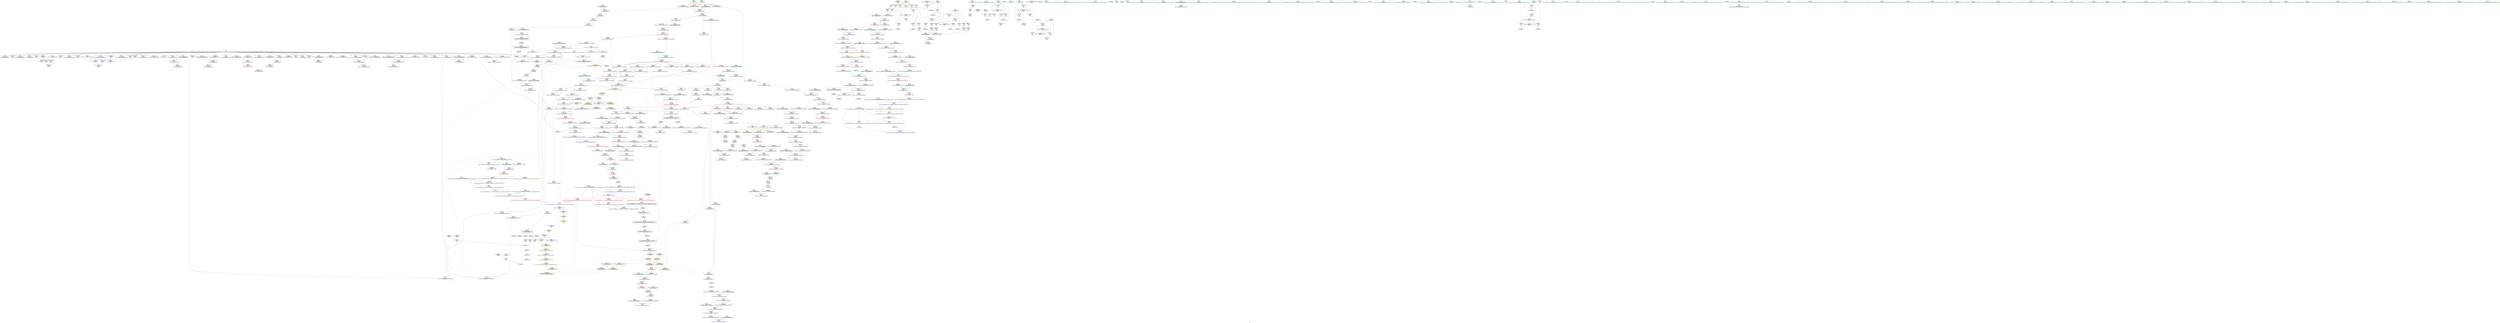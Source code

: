 digraph "SVFG" {
	label="SVFG";

	Node0x560810891b60 [shape=record,color=grey,label="{NodeID: 0\nNullPtr|{|<s34>53}}"];
	Node0x560810891b60 -> Node0x5608108d97c0[style=solid];
	Node0x560810891b60 -> Node0x5608108d98c0[style=solid];
	Node0x560810891b60 -> Node0x5608108d9990[style=solid];
	Node0x560810891b60 -> Node0x5608108d9a60[style=solid];
	Node0x560810891b60 -> Node0x5608108d9b30[style=solid];
	Node0x560810891b60 -> Node0x5608108d9c00[style=solid];
	Node0x560810891b60 -> Node0x5608108d9cd0[style=solid];
	Node0x560810891b60 -> Node0x5608108d9da0[style=solid];
	Node0x560810891b60 -> Node0x5608108d9e70[style=solid];
	Node0x560810891b60 -> Node0x5608108d9f40[style=solid];
	Node0x560810891b60 -> Node0x5608108da010[style=solid];
	Node0x560810891b60 -> Node0x5608108da0e0[style=solid];
	Node0x560810891b60 -> Node0x5608108da1b0[style=solid];
	Node0x560810891b60 -> Node0x5608108da280[style=solid];
	Node0x560810891b60 -> Node0x5608108da350[style=solid];
	Node0x560810891b60 -> Node0x5608108da420[style=solid];
	Node0x560810891b60 -> Node0x5608108da4f0[style=solid];
	Node0x560810891b60 -> Node0x5608108da5c0[style=solid];
	Node0x560810891b60 -> Node0x5608108da690[style=solid];
	Node0x560810891b60 -> Node0x5608108da760[style=solid];
	Node0x560810891b60 -> Node0x5608108da830[style=solid];
	Node0x560810891b60 -> Node0x5608108da900[style=solid];
	Node0x560810891b60 -> Node0x5608108da9d0[style=solid];
	Node0x560810891b60 -> Node0x5608108daaa0[style=solid];
	Node0x560810891b60 -> Node0x5608108dab70[style=solid];
	Node0x560810891b60 -> Node0x5608108dac40[style=solid];
	Node0x560810891b60 -> Node0x5608108dad10[style=solid];
	Node0x560810891b60 -> Node0x5608108dade0[style=solid];
	Node0x560810891b60 -> Node0x5608108dbf80[style=solid];
	Node0x560810891b60 -> Node0x5608108de6b0[style=solid];
	Node0x560810891b60 -> Node0x5608108de780[style=solid];
	Node0x560810891b60 -> Node0x5608108de850[style=solid];
	Node0x560810891b60 -> Node0x56081057f860[style=solid];
	Node0x560810891b60 -> Node0x560810900250[style=solid];
	Node0x560810891b60:s34 -> Node0x5608109761a0[style=solid,color=red];
	Node0x5608108e9760 [shape=record,color=black,label="{NodeID: 775\nMR_24V_2 = PHI(MR_24V_5, MR_24V_1, )\npts\{74 \}\n}"];
	Node0x5608108e9760 -> Node0x5608108dc970[style=dashed];
	Node0x5608108de440 [shape=record,color=blue,label="{NodeID: 443\n468\<--495\nehselector.slot\<--\n_ZNSt12_Vector_baseIiSaIiEED2Ev\n}"];
	Node0x5608108e1960 [shape=record,color=red,label="{NodeID: 277\n240\<--43\n\<--retval\nmain\n}"];
	Node0x5608108e1960 -> Node0x5608108d5380[style=solid];
	Node0x5608108d1d00 [shape=record,color=green,label="{NodeID: 111\n683\<--684\n__n.addr\<--__n.addr_field_insensitive\n_ZSt27__uninitialized_default_n_aIPimiET_S1_T0_RSaIT1_E\n}"];
	Node0x5608108d1d00 -> Node0x5608108e6010[style=solid];
	Node0x5608108d1d00 -> Node0x5608108ef550[style=solid];
	Node0x560810934f90 [shape=record,color=yellow,style=double,label="{NodeID: 886\n57V_1 = ENCHI(MR_57V_0)\npts\{600002 680002 \}\nFun[_ZNSt12_Vector_baseIiSaIiEED2Ev]}"];
	Node0x560810934f90 -> Node0x5608108e4d60[style=dashed];
	Node0x5608108db700 [shape=record,color=red,label="{NodeID: 388\n865\<--856\n\<--__p.addr\n_ZNSt16allocator_traitsISaIiEE10deallocateERS0_Pim\n|{<s0>65}}"];
	Node0x5608108db700:s0 -> Node0x560810977e80[style=solid,color=red];
	Node0x5608108d6a40 [shape=record,color=black,label="{NodeID: 222\n677\<--692\n_ZSt27__uninitialized_default_n_aIPimiET_S1_T0_RSaIT1_E_ret\<--call\n_ZSt27__uninitialized_default_n_aIPimiET_S1_T0_RSaIT1_E\n|{<s0>43}}"];
	Node0x5608108d6a40:s0 -> Node0x5608109746d0[style=solid,color=blue];
	Node0x5608109777f0 [shape=record,color=black,label="{NodeID: 1163\n619 = PHI(609, )\n0th arg _ZNSt16allocator_traitsISaIiEE8allocateERS0_m }"];
	Node0x5608109777f0 -> Node0x5608108df2e0[style=solid];
	Node0x5608108d2ef0 [shape=record,color=green,label="{NodeID: 56\n305\<--306\n__gxx_personality_v0\<--__gxx_personality_v0_field_insensitive\n}"];
	Node0x560810930c50 [shape=record,color=yellow,style=double,label="{NodeID: 831\n4V_1 = ENCHI(MR_4V_0)\npts\{46 \}\nFun[main]}"];
	Node0x560810930c50 -> Node0x5608108e1a30[style=dashed];
	Node0x5608108f0e80 [shape=record,color=blue,label="{NodeID: 499\n899\<--895\n__last.addr\<--__last\n_ZSt8_DestroyIPiiEvT_S1_RSaIT0_E\n}"];
	Node0x5608108f0e80 -> Node0x5608108dbb10[style=dashed];
	Node0x5608108e46e0 [shape=record,color=red,label="{NodeID: 333\n432\<--405\nexn\<--exn.slot\n_ZNSt12_Vector_baseIiSaIiEEC2EmRKS0_\n}"];
	Node0x5608108d9f40 [shape=record,color=black,label="{NodeID: 167\n146\<--3\n\<--dummyVal\nmain\n}"];
	Node0x5608108d9f40 -> Node0x5608108dc8a0[style=solid];
	Node0x56081096c1a0 [shape=record,color=black,label="{NodeID: 1108\n81 = PHI()\n}"];
	Node0x5608108b91f0 [shape=record,color=green,label="{NodeID: 1\n7\<--1\n__dso_handle\<--dummyObj\nGlob }"];
	Node0x5608108e9c60 [shape=record,color=black,label="{NodeID: 776\nMR_26V_2 = PHI(MR_26V_8, MR_26V_1, )\npts\{76 \}\n}"];
	Node0x5608108e9c60 -> Node0x5608108dcb10[style=dashed];
	Node0x5608108de510 [shape=record,color=blue,label="{NodeID: 444\n506\<--504\nthis.addr\<--this\n_ZNSt12_Vector_baseIiSaIiEE12_Vector_implC2ERKS0_\n}"];
	Node0x5608108de510 -> Node0x5608108e4f00[style=dashed];
	Node0x5608108e1a30 [shape=record,color=red,label="{NodeID: 278\n88\<--45\n\<--C\nmain\n}"];
	Node0x5608108e1a30 -> Node0x5608108ff650[style=solid];
	Node0x5608108d1dd0 [shape=record,color=green,label="{NodeID: 112\n685\<--686\n.addr\<--.addr_field_insensitive\n_ZSt27__uninitialized_default_n_aIPimiET_S1_T0_RSaIT1_E\n}"];
	Node0x5608108d1dd0 -> Node0x5608108ef620[style=solid];
	Node0x5608108db7d0 [shape=record,color=red,label="{NodeID: 389\n866\<--858\n\<--__n.addr\n_ZNSt16allocator_traitsISaIiEE10deallocateERS0_Pim\n|{<s0>65}}"];
	Node0x5608108db7d0:s0 -> Node0x560810977f90[style=solid,color=red];
	Node0x5608108d6b10 [shape=record,color=black,label="{NodeID: 223\n703\<--702\n\<--_M_impl\n_ZNSt12_Vector_baseIiSaIiEE19_M_get_Tp_allocatorEv\n}"];
	Node0x5608108d6b10 -> Node0x5608108d6be0[style=solid];
	Node0x560810977900 [shape=record,color=black,label="{NodeID: 1164\n620 = PHI(610, )\n1st arg _ZNSt16allocator_traitsISaIiEE8allocateERS0_m }"];
	Node0x560810977900 -> Node0x5608108ef070[style=solid];
	Node0x5608108d2ff0 [shape=record,color=green,label="{NodeID: 57\n311\<--312\nthis.addr\<--this.addr_field_insensitive\n_ZNSaIiED2Ev\n}"];
	Node0x5608108d2ff0 -> Node0x5608108e3c50[style=solid];
	Node0x5608108d2ff0 -> Node0x5608108dd5a0[style=solid];
	Node0x5608108f0f50 [shape=record,color=blue,label="{NodeID: 500\n901\<--896\n.addr\<--\n_ZSt8_DestroyIPiiEvT_S1_RSaIT0_E\n}"];
	Node0x5608108e47b0 [shape=record,color=red,label="{NodeID: 334\n433\<--407\nsel\<--ehselector.slot\n_ZNSt12_Vector_baseIiSaIiEEC2EmRKS0_\n}"];
	Node0x5608108da010 [shape=record,color=black,label="{NodeID: 168\n244\<--3\nlpad.val\<--dummyVal\nmain\n}"];
	Node0x56081096b730 [shape=record,color=black,label="{NodeID: 1109\n223 = PHI()\n}"];
	Node0x5608108a2a10 [shape=record,color=green,label="{NodeID: 2\n8\<--1\n_ZSt3cin\<--dummyObj\nGlob }"];
	Node0x5608108ea160 [shape=record,color=black,label="{NodeID: 777\nMR_28V_2 = PHI(MR_28V_5, MR_28V_1, )\npts\{78 \}\n}"];
	Node0x5608108ea160 -> Node0x5608108dcbe0[style=dashed];
	Node0x5608108de5e0 [shape=record,color=blue,label="{NodeID: 445\n508\<--505\n__a.addr\<--__a\n_ZNSt12_Vector_baseIiSaIiEE12_Vector_implC2ERKS0_\n}"];
	Node0x5608108de5e0 -> Node0x5608108e4fd0[style=dashed];
	Node0x5608108e1b00 [shape=record,color=red,label="{NodeID: 279\n87\<--47\n\<--c\nmain\n}"];
	Node0x5608108e1b00 -> Node0x5608108ff650[style=solid];
	Node0x5608108d1ea0 [shape=record,color=green,label="{NodeID: 113\n693\<--694\n_ZSt25__uninitialized_default_nIPimET_S1_T0_\<--_ZSt25__uninitialized_default_nIPimET_S1_T0__field_insensitive\n}"];
	Node0x5608108db8a0 [shape=record,color=red,label="{NodeID: 390\n884\<--875\nthis1\<--this.addr\n_ZN9__gnu_cxx13new_allocatorIiE10deallocateEPim\n}"];
	Node0x5608108d6be0 [shape=record,color=black,label="{NodeID: 224\n696\<--703\n_ZNSt12_Vector_baseIiSaIiEE19_M_get_Tp_allocatorEv_ret\<--\n_ZNSt12_Vector_baseIiSaIiEE19_M_get_Tp_allocatorEv\n|{<s0>34|<s1>42}}"];
	Node0x5608108d6be0:s0 -> Node0x5608109742f0[style=solid,color=blue];
	Node0x5608108d6be0:s1 -> Node0x560810974560[style=solid,color=blue];
	Node0x560810977a10 [shape=record,color=black,label="{NodeID: 1165\n382 = PHI(256, )\n0th arg _ZN9__gnu_cxx13new_allocatorIiEC2Ev }"];
	Node0x560810977a10 -> Node0x5608108dda80[style=solid];
	Node0x5608108d30c0 [shape=record,color=green,label="{NodeID: 58\n317\<--318\n_ZN9__gnu_cxx13new_allocatorIiED2Ev\<--_ZN9__gnu_cxx13new_allocatorIiED2Ev_field_insensitive\n}"];
	Node0x5608108f1020 [shape=record,color=blue,label="{NodeID: 501\n915\<--913\n__first.addr\<--__first\n_ZSt8_DestroyIPiEvT_S1_\n}"];
	Node0x5608108f1020 -> Node0x5608108dbbe0[style=dashed];
	Node0x5608108e4880 [shape=record,color=red,label="{NodeID: 335\n446\<--440\nthis1\<--this.addr\n_ZNSt6vectorIiSaIiEE21_M_default_initializeEm\n}"];
	Node0x5608108e4880 -> Node0x5608108d5d40[style=solid];
	Node0x5608108e4880 -> Node0x5608108d5e10[style=solid];
	Node0x5608108e4880 -> Node0x5608108d5ee0[style=solid];
	Node0x5608108da0e0 [shape=record,color=black,label="{NodeID: 169\n245\<--3\nlpad.val60\<--dummyVal\nmain\n}"];
	Node0x560810973220 [shape=record,color=black,label="{NodeID: 1110\n123 = PHI()\n}"];
	Node0x5608108a22c0 [shape=record,color=green,label="{NodeID: 3\n9\<--1\n.str\<--dummyObj\nGlob }"];
	Node0x5608108ea660 [shape=record,color=black,label="{NodeID: 778\nMR_30V_2 = PHI(MR_30V_4, MR_30V_1, )\npts\{661 \}\n|{<s0>9}}"];
	Node0x5608108ea660:s0 -> Node0x560810933900[style=dashed,color=red];
	Node0x5608108de6b0 [shape=record,color=blue, style = dotted,label="{NodeID: 446\n518\<--3\n_M_start\<--dummyVal\n_ZNSt12_Vector_baseIiSaIiEE12_Vector_implC2ERKS0_\n|{<s0>39}}"];
	Node0x5608108de6b0:s0 -> Node0x5608109436b0[style=dashed,color=blue];
	Node0x5608108e1bd0 [shape=record,color=red,label="{NodeID: 280\n220\<--47\n\<--c\nmain\n}"];
	Node0x5608108d7200 [shape=record,color=green,label="{NodeID: 114\n698\<--699\nthis.addr\<--this.addr_field_insensitive\n_ZNSt12_Vector_baseIiSaIiEE19_M_get_Tp_allocatorEv\n}"];
	Node0x5608108d7200 -> Node0x5608108e60e0[style=solid];
	Node0x5608108d7200 -> Node0x5608108ef6f0[style=solid];
	Node0x5608108db970 [shape=record,color=red,label="{NodeID: 391\n885\<--877\n\<--__p.addr\n_ZN9__gnu_cxx13new_allocatorIiE10deallocateEPim\n}"];
	Node0x5608108db970 -> Node0x5608108df470[style=solid];
	Node0x5608108d6cb0 [shape=record,color=black,label="{NodeID: 225\n705\<--720\n_ZSt25__uninitialized_default_nIPimET_S1_T0__ret\<--call\n_ZSt25__uninitialized_default_nIPimET_S1_T0_\n|{<s0>57}}"];
	Node0x5608108d6cb0:s0 -> Node0x560810973cd0[style=solid,color=blue];
	Node0x560810977b20 [shape=record,color=black,label="{NodeID: 1166\n463 = PHI(295, 365, 373, )\n0th arg _ZNSt12_Vector_baseIiSaIiEED2Ev }"];
	Node0x560810977b20 -> Node0x5608108de2a0[style=solid];
	Node0x5608108d31c0 [shape=record,color=green,label="{NodeID: 59\n323\<--324\nthis.addr\<--this.addr_field_insensitive\n_ZNSt6vectorIiSaIiEEixEm\n}"];
	Node0x5608108d31c0 -> Node0x5608108e3d20[style=solid];
	Node0x5608108d31c0 -> Node0x5608108dd670[style=solid];
	Node0x560810930ef0 [shape=record,color=yellow,style=double,label="{NodeID: 834\n10V_1 = ENCHI(MR_10V_0)\npts\{52 \}\nFun[main]}"];
	Node0x560810930ef0 -> Node0x5608108e1fe0[style=dashed];
	Node0x560810930ef0 -> Node0x5608108e20b0[style=dashed];
	Node0x560810930ef0 -> Node0x5608108e2180[style=dashed];
	Node0x560810930ef0 -> Node0x5608108e2250[style=dashed];
	Node0x560810930ef0 -> Node0x5608108e2320[style=dashed];
	Node0x5608108f10f0 [shape=record,color=blue,label="{NodeID: 502\n917\<--914\n__last.addr\<--__last\n_ZSt8_DestroyIPiEvT_S1_\n}"];
	Node0x5608108f10f0 -> Node0x5608108dbcb0[style=dashed];
	Node0x5608108e4950 [shape=record,color=red,label="{NodeID: 336\n451\<--442\n\<--__n.addr\n_ZNSt6vectorIiSaIiEE21_M_default_initializeEm\n|{<s0>43}}"];
	Node0x5608108e4950:s0 -> Node0x560810978b90[style=solid,color=red];
	Node0x5608108da1b0 [shape=record,color=black,label="{NodeID: 170\n290\<--3\n\<--dummyVal\n_ZNSt6vectorIiSaIiEEC2EmRKS0_\n}"];
	Node0x560810973320 [shape=record,color=black,label="{NodeID: 1111\n25 = PHI()\n}"];
	Node0x5608108a2350 [shape=record,color=green,label="{NodeID: 4\n11\<--1\n.str.1\<--dummyObj\nGlob }"];
	Node0x5608108eab60 [shape=record,color=black,label="{NodeID: 779\nMR_32V_2 = PHI(MR_32V_3, MR_32V_1, )\npts\{600000 \}\n|{<s0>9}}"];
	Node0x5608108eab60:s0 -> Node0x5608109339e0[style=dashed,color=red];
	Node0x5608108de780 [shape=record,color=blue, style = dotted,label="{NodeID: 447\n520\<--3\n_M_finish\<--dummyVal\n_ZNSt12_Vector_baseIiSaIiEE12_Vector_implC2ERKS0_\n|{<s0>39}}"];
	Node0x5608108de780:s0 -> Node0x5608109436b0[style=dashed,color=blue];
	Node0x5608108e1ca0 [shape=record,color=red,label="{NodeID: 281\n227\<--47\n\<--c\nmain\n}"];
	Node0x5608108d7290 [shape=record,color=green,label="{NodeID: 115\n708\<--709\n__first.addr\<--__first.addr_field_insensitive\n_ZSt25__uninitialized_default_nIPimET_S1_T0_\n}"];
	Node0x5608108d7290 -> Node0x5608108e61b0[style=solid];
	Node0x5608108d7290 -> Node0x5608108ef7c0[style=solid];
	Node0x5608108dba40 [shape=record,color=red,label="{NodeID: 392\n906\<--897\n\<--__first.addr\n_ZSt8_DestroyIPiiEvT_S1_RSaIT0_E\n|{<s0>67}}"];
	Node0x5608108dba40:s0 -> Node0x560810976a10[style=solid,color=red];
	Node0x5608108d6d80 [shape=record,color=black,label="{NodeID: 226\n724\<--738\n_ZNSt27__uninitialized_default_n_1ILb1EE18__uninit_default_nIPimEET_S3_T0__ret\<--call\n_ZNSt27__uninitialized_default_n_1ILb1EE18__uninit_default_nIPimEET_S3_T0_\n|{<s0>58}}"];
	Node0x5608108d6d80:s0 -> Node0x560810973ed0[style=solid,color=blue];
	Node0x560810977d70 [shape=record,color=black,label="{NodeID: 1167\n872 = PHI(864, )\n0th arg _ZN9__gnu_cxx13new_allocatorIiE10deallocateEPim }"];
	Node0x560810977d70 -> Node0x5608108f0b40[style=solid];
	Node0x5608108d3290 [shape=record,color=green,label="{NodeID: 60\n325\<--326\n__n.addr\<--__n.addr_field_insensitive\n_ZNSt6vectorIiSaIiEEixEm\n}"];
	Node0x5608108d3290 -> Node0x5608108e3df0[style=solid];
	Node0x5608108d3290 -> Node0x5608108dd740[style=solid];
	Node0x5608108f11c0 [shape=record,color=blue,label="{NodeID: 503\n930\<--928\n.addr\<--\n_ZNSt12_Destroy_auxILb1EE9__destroyIPiEEvT_S3_\n}"];
	Node0x5608108e4a20 [shape=record,color=red,label="{NodeID: 337\n450\<--449\n\<--_M_start\n_ZNSt6vectorIiSaIiEE21_M_default_initializeEm\n|{<s0>43}}"];
	Node0x5608108e4a20:s0 -> Node0x560810978a50[style=solid,color=red];
	Node0x5608108da280 [shape=record,color=black,label="{NodeID: 171\n291\<--3\n\<--dummyVal\n_ZNSt6vectorIiSaIiEEC2EmRKS0_\n}"];
	Node0x5608108da280 -> Node0x5608108dd400[style=solid];
	Node0x560810973420 [shape=record,color=black,label="{NodeID: 1112\n120 = PHI(320, )\n}"];
	Node0x5608108bfd90 [shape=record,color=green,label="{NodeID: 5\n14\<--1\n\<--dummyObj\nCan only get source location for instruction, argument, global var or function.}"];
	Node0x560810926760 [shape=record,color=black,label="{NodeID: 780\nMR_34V_2 = PHI(MR_34V_3, MR_34V_1, )\npts\{680000 \}\n|{<s0>12}}"];
	Node0x560810926760:s0 -> Node0x5608109339e0[style=dashed,color=red];
	Node0x5608108de850 [shape=record,color=blue, style = dotted,label="{NodeID: 448\n522\<--3\n_M_end_of_storage\<--dummyVal\n_ZNSt12_Vector_baseIiSaIiEE12_Vector_implC2ERKS0_\n|{<s0>39}}"];
	Node0x5608108de850:s0 -> Node0x5608109436b0[style=dashed,color=blue];
	Node0x5608108e1d70 [shape=record,color=red,label="{NodeID: 282\n234\<--47\n\<--c\nmain\n}"];
	Node0x5608108e1d70 -> Node0x5608108fdcd0[style=solid];
	Node0x5608108d7360 [shape=record,color=green,label="{NodeID: 116\n710\<--711\n__n.addr\<--__n.addr_field_insensitive\n_ZSt25__uninitialized_default_nIPimET_S1_T0_\n}"];
	Node0x5608108d7360 -> Node0x5608108e6280[style=solid];
	Node0x5608108d7360 -> Node0x5608108ef890[style=solid];
	Node0x5608108dbb10 [shape=record,color=red,label="{NodeID: 393\n907\<--899\n\<--__last.addr\n_ZSt8_DestroyIPiiEvT_S1_RSaIT0_E\n|{<s0>67}}"];
	Node0x5608108dbb10:s0 -> Node0x560810976b50[style=solid,color=red];
	Node0x5608108d6e50 [shape=record,color=black,label="{NodeID: 227\n742\<--761\n_ZSt6fill_nIPimiET_S1_T0_RKT1__ret\<--call1\n_ZSt6fill_nIPimiET_S1_T0_RKT1_\n|{<s0>59}}"];
	Node0x5608108d6e50:s0 -> Node0x560810974d10[style=solid,color=blue];
	Node0x560810977e80 [shape=record,color=black,label="{NodeID: 1168\n873 = PHI(865, )\n1st arg _ZN9__gnu_cxx13new_allocatorIiE10deallocateEPim }"];
	Node0x560810977e80 -> Node0x5608108f0c10[style=solid];
	Node0x5608108d3360 [shape=record,color=green,label="{NodeID: 61\n342\<--343\nthis.addr\<--this.addr_field_insensitive\n_ZNSt6vectorIiSaIiEED2Ev\n}"];
	Node0x5608108d3360 -> Node0x5608108e3f90[style=solid];
	Node0x5608108d3360 -> Node0x5608108dd810[style=solid];
	Node0x5608109310b0 [shape=record,color=yellow,style=double,label="{NodeID: 836\n14V_1 = ENCHI(MR_14V_0)\npts\{56 \}\nFun[main]}"];
	Node0x5608109310b0 -> Node0x5608108e2660[style=dashed];
	Node0x5608108f1290 [shape=record,color=blue,label="{NodeID: 504\n932\<--929\n.addr1\<--\n_ZNSt12_Destroy_auxILb1EE9__destroyIPiEEvT_S3_\n}"];
	Node0x5608108e4af0 [shape=record,color=red,label="{NodeID: 338\n471\<--464\nthis1\<--this.addr\n_ZNSt12_Vector_baseIiSaIiEED2Ev\n|{|<s8>44}}"];
	Node0x5608108e4af0 -> Node0x5608108e0370[style=solid];
	Node0x5608108e4af0 -> Node0x5608108e0440[style=solid];
	Node0x5608108e4af0 -> Node0x5608108e0510[style=solid];
	Node0x5608108e4af0 -> Node0x5608108e05e0[style=solid];
	Node0x5608108e4af0 -> Node0x5608108e06b0[style=solid];
	Node0x5608108e4af0 -> Node0x5608108e0780[style=solid];
	Node0x5608108e4af0 -> Node0x5608108e0850[style=solid];
	Node0x5608108e4af0 -> Node0x5608108e0920[style=solid];
	Node0x5608108e4af0:s8 -> Node0x5608109795d0[style=solid,color=red];
	Node0x5608108da350 [shape=record,color=black,label="{NodeID: 172\n293\<--3\n\<--dummyVal\n_ZNSt6vectorIiSaIiEEC2EmRKS0_\n}"];
	Node0x5608108da350 -> Node0x5608108dd4d0[style=solid];
	Node0x560810973610 [shape=record,color=black,label="{NodeID: 1113\n178 = PHI(320, )\n}"];
	Node0x560810973610 -> Node0x5608108e3430[style=solid];
	Node0x5608108bfe20 [shape=record,color=green,label="{NodeID: 6\n80\<--1\n\<--dummyObj\nCan only get source location for instruction, argument, global var or function.}"];
	Node0x560810926c60 [shape=record,color=black,label="{NodeID: 781\nMR_36V_2 = PHI(MR_36V_3, MR_36V_1, )\npts\{600001 600002 \}\n|{<s0>9|<s1>9}}"];
	Node0x560810926c60:s0 -> Node0x560810933af0[style=dashed,color=red];
	Node0x560810926c60:s1 -> Node0x560810933c00[style=dashed,color=red];
	Node0x5608108de920 [shape=record,color=blue,label="{NodeID: 449\n528\<--526\nthis.addr\<--this\n_ZNSt12_Vector_baseIiSaIiEE17_M_create_storageEm\n}"];
	Node0x5608108de920 -> Node0x5608108e50a0[style=dashed];
	Node0x5608108e1e40 [shape=record,color=red,label="{NodeID: 283\n200\<--49\n\<--ans\nmain\n}"];
	Node0x5608108e1e40 -> Node0x5608108ff050[style=solid];
	Node0x5608108d7430 [shape=record,color=green,label="{NodeID: 117\n712\<--713\n__assignable\<--__assignable_field_insensitive\n_ZSt25__uninitialized_default_nIPimET_S1_T0_\n}"];
	Node0x5608108d7430 -> Node0x5608108ef960[style=solid];
	Node0x560810935560 [shape=record,color=yellow,style=double,label="{NodeID: 892\n30V_1 = ENCHI(MR_30V_0)\npts\{661 \}\nFun[_ZSt6fill_nIPimiET_S1_T0_RKT1_]|{<s0>61}}"];
	Node0x560810935560:s0 -> Node0x56081092e460[style=dashed,color=red];
	Node0x5608108dbbe0 [shape=record,color=red,label="{NodeID: 394\n921\<--915\n\<--__first.addr\n_ZSt8_DestroyIPiEvT_S1_\n|{<s0>68}}"];
	Node0x5608108dbbe0:s0 -> Node0x560810979990[style=solid,color=red];
	Node0x5608108d6f20 [shape=record,color=black,label="{NodeID: 228\n765\<--803\n_ZSt10__fill_n_aIPimiEN9__gnu_cxx11__enable_ifIXsr11__is_scalarIT1_EE7__valueET_E6__typeES4_T0_RKS3__ret\<--\n_ZSt10__fill_n_aIPimiEN9__gnu_cxx11__enable_ifIXsr11__is_scalarIT1_EE7__valueET_E6__typeES4_T0_RKS3_\n|{<s0>61}}"];
	Node0x5608108d6f20:s0 -> Node0x560810974f90[style=solid,color=blue];
	Node0x560810977f90 [shape=record,color=black,label="{NodeID: 1169\n874 = PHI(866, )\n2nd arg _ZN9__gnu_cxx13new_allocatorIiE10deallocateEPim }"];
	Node0x560810977f90 -> Node0x5608108f0ce0[style=solid];
	Node0x5608108d3430 [shape=record,color=green,label="{NodeID: 62\n344\<--345\nexn.slot\<--exn.slot_field_insensitive\n_ZNSt6vectorIiSaIiEED2Ev\n}"];
	Node0x5608108d3430 -> Node0x5608108e4060[style=solid];
	Node0x5608108d3430 -> Node0x5608108dd8e0[style=solid];
	Node0x560810931190 [shape=record,color=yellow,style=double,label="{NodeID: 837\n16V_1 = ENCHI(MR_16V_0)\npts\{58 \}\nFun[main]}"];
	Node0x560810931190 -> Node0x5608108e2730[style=dashed];
	Node0x5608108e4bc0 [shape=record,color=red,label="{NodeID: 339\n500\<--466\nexn\<--exn.slot\n_ZNSt12_Vector_baseIiSaIiEED2Ev\n|{<s0>47}}"];
	Node0x5608108e4bc0:s0 -> Node0x5608109780a0[style=solid,color=red];
	Node0x5608108da420 [shape=record,color=black,label="{NodeID: 173\n302\<--3\nlpad.val\<--dummyVal\n_ZNSt6vectorIiSaIiEEC2EmRKS0_\n}"];
	Node0x560810973710 [shape=record,color=black,label="{NodeID: 1114\n183 = PHI(320, )\n}"];
	Node0x560810973710 -> Node0x5608108e3500[style=solid];
	Node0x5608108bfee0 [shape=record,color=green,label="{NodeID: 7\n85\<--1\n\<--dummyObj\nCan only get source location for instruction, argument, global var or function.}"];
	Node0x560810927160 [shape=record,color=black,label="{NodeID: 782\nMR_38V_2 = PHI(MR_38V_3, MR_38V_1, )\npts\{680001 680002 \}\n|{<s0>12|<s1>12}}"];
	Node0x560810927160:s0 -> Node0x560810933af0[style=dashed,color=red];
	Node0x560810927160:s1 -> Node0x560810933c00[style=dashed,color=red];
	Node0x5608108de9f0 [shape=record,color=blue,label="{NodeID: 450\n530\<--527\n__n.addr\<--__n\n_ZNSt12_Vector_baseIiSaIiEE17_M_create_storageEm\n}"];
	Node0x5608108de9f0 -> Node0x5608108e5170[style=dashed];
	Node0x5608108de9f0 -> Node0x5608108e5240[style=dashed];
	Node0x5608108e1f10 [shape=record,color=red,label="{NodeID: 284\n221\<--49\n\<--ans\nmain\n}"];
	Node0x5608108d7500 [shape=record,color=green,label="{NodeID: 118\n721\<--722\n_ZNSt27__uninitialized_default_n_1ILb1EE18__uninit_default_nIPimEET_S3_T0_\<--_ZNSt27__uninitialized_default_n_1ILb1EE18__uninit_default_nIPimEET_S3_T0__field_insensitive\n}"];
	Node0x560810935670 [shape=record,color=yellow,style=double,label="{NodeID: 893\n167V_1 = ENCHI(MR_167V_0)\npts\{732 \}\nFun[_ZSt6fill_nIPimiET_S1_T0_RKT1_]|{<s0>61}}"];
	Node0x560810935670:s0 -> Node0x56081091ae70[style=dashed,color=red];
	Node0x56081057f860 [shape=record,color=black,label="{NodeID: 727\n616 = PHI(611, 3, )\n}"];
	Node0x56081057f860 -> Node0x5608108d6560[style=solid];
	Node0x5608108dbcb0 [shape=record,color=red,label="{NodeID: 395\n922\<--917\n\<--__last.addr\n_ZSt8_DestroyIPiEvT_S1_\n|{<s0>68}}"];
	Node0x5608108dbcb0:s0 -> Node0x560810979ad0[style=solid,color=red];
	Node0x5608108d6ff0 [shape=record,color=black,label="{NodeID: 229\n805\<--810\n_ZSt12__niter_baseIPiET_S1__ret\<--\n_ZSt12__niter_baseIPiET_S1_\n|{<s0>60}}"];
	Node0x5608108d6ff0:s0 -> Node0x560810974e50[style=solid,color=blue];
	Node0x5608109780a0 [shape=record,color=black,label="{NodeID: 1170\n839 = PHI(376, 500, )\n0th arg __clang_call_terminate }"];
	Node0x5608108d3500 [shape=record,color=green,label="{NodeID: 63\n346\<--347\nehselector.slot\<--ehselector.slot_field_insensitive\n_ZNSt6vectorIiSaIiEED2Ev\n}"];
	Node0x5608108d3500 -> Node0x5608108dd9b0[style=solid];
	Node0x560810931270 [shape=record,color=yellow,style=double,label="{NodeID: 838\n18V_1 = ENCHI(MR_18V_0)\npts\{64 \}\nFun[main]}"];
	Node0x560810931270 -> Node0x5608108dc490[style=dashed];
	Node0x560810931270 -> Node0x5608108dc630[style=dashed];
	Node0x560810931270 -> Node0x5608108dc7d0[style=dashed];
	Node0x5608108e4c90 [shape=record,color=red,label="{NodeID: 340\n474\<--473\n\<--_M_start\n_ZNSt12_Vector_baseIiSaIiEED2Ev\n|{<s0>44}}"];
	Node0x5608108e4c90:s0 -> Node0x560810979710[style=solid,color=red];
	Node0x5608108da4f0 [shape=record,color=black,label="{NodeID: 174\n303\<--3\nlpad.val2\<--dummyVal\n_ZNSt6vectorIiSaIiEEC2EmRKS0_\n}"];
	Node0x560810973850 [shape=record,color=black,label="{NodeID: 1115\n189 = PHI(320, )\n}"];
	Node0x560810973850 -> Node0x5608108e35d0[style=solid];
	Node0x5608108bffa0 [shape=record,color=green,label="{NodeID: 8\n205\<--1\n\<--dummyObj\nCan only get source location for instruction, argument, global var or function.}"];
	Node0x5608108deac0 [shape=record,color=blue,label="{NodeID: 451\n540\<--536\n_M_start\<--call\n_ZNSt12_Vector_baseIiSaIiEE17_M_create_storageEm\n|{|<s2>40}}"];
	Node0x5608108deac0 -> Node0x5608108e5310[style=dashed];
	Node0x5608108deac0 -> Node0x5608108e53e0[style=dashed];
	Node0x5608108deac0:s2 -> Node0x560810943840[style=dashed,color=blue];
	Node0x5608108e1fe0 [shape=record,color=red,label="{NodeID: 285\n96\<--51\n\<--N\nmain\n}"];
	Node0x5608108e1fe0 -> Node0x5608108dafb0[style=solid];
	Node0x5608108d7600 [shape=record,color=green,label="{NodeID: 119\n727\<--728\n__first.addr\<--__first.addr_field_insensitive\n_ZNSt27__uninitialized_default_n_1ILb1EE18__uninit_default_nIPimEET_S3_T0_\n}"];
	Node0x5608108d7600 -> Node0x5608108e6350[style=solid];
	Node0x5608108d7600 -> Node0x5608108efa30[style=solid];
	Node0x5608108fdcd0 [shape=record,color=grey,label="{NodeID: 728\n235 = Binary(234, 85, )\n}"];
	Node0x5608108fdcd0 -> Node0x5608108dcff0[style=solid];
	Node0x5608108dbd80 [shape=record,color=blue,label="{NodeID: 396\n941\<--14\nllvm.global_ctors_0\<--\nGlob }"];
	Node0x5608108d70c0 [shape=record,color=black,label="{NodeID: 230\n830\<--829\n\<--_M_impl\n_ZNSt12_Vector_baseIiSaIiEE13_M_deallocateEPim\n|{<s0>62}}"];
	Node0x5608108d70c0:s0 -> Node0x560810979d50[style=solid,color=red];
	Node0x560810978220 [shape=record,color=black,label="{NodeID: 1171\n584 = PHI(576, )\n0th arg _ZN9__gnu_cxx13new_allocatorIiEC2ERKS1_ }"];
	Node0x560810978220 -> Node0x5608108defa0[style=solid];
	Node0x5608108d35d0 [shape=record,color=green,label="{NodeID: 64\n360\<--361\n_ZNSt12_Vector_baseIiSaIiEE19_M_get_Tp_allocatorEv\<--_ZNSt12_Vector_baseIiSaIiEE19_M_get_Tp_allocatorEv_field_insensitive\n}"];
	Node0x560810931350 [shape=record,color=yellow,style=double,label="{NodeID: 839\n20V_1 = ENCHI(MR_20V_0)\npts\{66 \}\nFun[main]}"];
	Node0x560810931350 -> Node0x5608108dc560[style=dashed];
	Node0x560810931350 -> Node0x5608108dc700[style=dashed];
	Node0x560810931350 -> Node0x5608108dc8a0[style=dashed];
	Node0x5608108e4d60 [shape=record,color=red,label="{NodeID: 341\n477\<--476\n\<--_M_end_of_storage\n_ZNSt12_Vector_baseIiSaIiEED2Ev\n}"];
	Node0x5608108e4d60 -> Node0x5608108d5fb0[style=solid];
	Node0x5608108da5c0 [shape=record,color=black,label="{NodeID: 175\n368\<--3\n\<--dummyVal\n_ZNSt6vectorIiSaIiEED2Ev\n}"];
	Node0x560810973990 [shape=record,color=black,label="{NodeID: 1116\n92 = PHI()\n}"];
	Node0x5608108c0060 [shape=record,color=green,label="{NodeID: 9\n485\<--1\n\<--dummyObj\nCan only get source location for instruction, argument, global var or function.}"];
	Node0x5608108deb90 [shape=record,color=blue,label="{NodeID: 452\n546\<--544\n_M_finish\<--\n_ZNSt12_Vector_baseIiSaIiEE17_M_create_storageEm\n|{<s0>40}}"];
	Node0x5608108deb90:s0 -> Node0x560810943840[style=dashed,color=blue];
	Node0x5608108e20b0 [shape=record,color=red,label="{NodeID: 286\n107\<--51\n\<--N\nmain\n}"];
	Node0x5608108e20b0 -> Node0x5608108db080[style=solid];
	Node0x5608108d76d0 [shape=record,color=green,label="{NodeID: 120\n729\<--730\n__n.addr\<--__n.addr_field_insensitive\n_ZNSt27__uninitialized_default_n_1ILb1EE18__uninit_default_nIPimEET_S3_T0_\n}"];
	Node0x5608108d76d0 -> Node0x5608108e6420[style=solid];
	Node0x5608108d76d0 -> Node0x5608108efb00[style=solid];
	Node0x5608108fde50 [shape=record,color=grey,label="{NodeID: 729\n214 = Binary(213, 205, )\n}"];
	Node0x5608108fde50 -> Node0x5608108dcf20[style=solid];
	Node0x5608108dbe80 [shape=record,color=blue,label="{NodeID: 397\n942\<--15\nllvm.global_ctors_1\<--_GLOBAL__sub_I_ploh_1_0.cpp\nGlob }"];
	Node0x5608108df3e0 [shape=record,color=black,label="{NodeID: 231\n864\<--863\n\<--\n_ZNSt16allocator_traitsISaIiEE10deallocateERS0_Pim\n|{<s0>65}}"];
	Node0x5608108df3e0:s0 -> Node0x560810977d70[style=solid,color=red];
	Node0x560810978330 [shape=record,color=black,label="{NodeID: 1172\n585 = PHI(578, )\n1st arg _ZN9__gnu_cxx13new_allocatorIiEC2ERKS1_ }"];
	Node0x560810978330 -> Node0x5608108df070[style=solid];
	Node0x5608108d36d0 [shape=record,color=green,label="{NodeID: 65\n363\<--364\n_ZSt8_DestroyIPiiEvT_S1_RSaIT0_E\<--_ZSt8_DestroyIPiiEvT_S1_RSaIT0_E_field_insensitive\n}"];
	Node0x5608108e4e30 [shape=record,color=red,label="{NodeID: 342\n480\<--479\n\<--_M_start4\n_ZNSt12_Vector_baseIiSaIiEED2Ev\n}"];
	Node0x5608108e4e30 -> Node0x5608108d6080[style=solid];
	Node0x5608108da690 [shape=record,color=black,label="{NodeID: 176\n369\<--3\n\<--dummyVal\n_ZNSt6vectorIiSaIiEED2Ev\n}"];
	Node0x5608108da690 -> Node0x5608108dd8e0[style=solid];
	Node0x560810973a60 [shape=record,color=black,label="{NodeID: 1117\n93 = PHI()\n}"];
	Node0x5608108c0120 [shape=record,color=green,label="{NodeID: 10\n606\<--1\n\<--dummyObj\nCan only get source location for instruction, argument, global var or function.}"];
	Node0x5608108dec60 [shape=record,color=blue,label="{NodeID: 453\n554\<--552\n_M_end_of_storage\<--add.ptr\n_ZNSt12_Vector_baseIiSaIiEE17_M_create_storageEm\n|{<s0>40}}"];
	Node0x5608108dec60:s0 -> Node0x560810943840[style=dashed,color=blue];
	Node0x5608108e2180 [shape=record,color=red,label="{NodeID: 287\n115\<--51\n\<--N\nmain\n}"];
	Node0x5608108e2180 -> Node0x5608108ff7d0[style=solid];
	Node0x5608108d77a0 [shape=record,color=green,label="{NodeID: 121\n731\<--732\nref.tmp\<--ref.tmp_field_insensitive\n_ZNSt27__uninitialized_default_n_1ILb1EE18__uninit_default_nIPimEET_S3_T0_\n|{|<s1>59}}"];
	Node0x5608108d77a0 -> Node0x5608108efbd0[style=solid];
	Node0x5608108d77a0:s1 -> Node0x560810978690[style=solid,color=red];
	Node0x5608108fdfd0 [shape=record,color=grey,label="{NodeID: 730\n126 = Binary(125, 85, )\n}"];
	Node0x5608108fdfd0 -> Node0x5608108dc3c0[style=solid];
	Node0x5608108dbf80 [shape=record,color=blue, style = dotted,label="{NodeID: 398\n943\<--3\nllvm.global_ctors_2\<--dummyVal\nGlob }"];
	Node0x5608108df470 [shape=record,color=black,label="{NodeID: 232\n886\<--885\n\<--\n_ZN9__gnu_cxx13new_allocatorIiE10deallocateEPim\n}"];
	Node0x560810978440 [shape=record,color=black,label="{NodeID: 1173\n743 = PHI(735, )\n0th arg _ZSt6fill_nIPimiET_S1_T0_RKT1_ }"];
	Node0x560810978440 -> Node0x5608108efca0[style=solid];
	Node0x5608108d37d0 [shape=record,color=green,label="{NodeID: 66\n378\<--379\n__clang_call_terminate\<--__clang_call_terminate_field_insensitive\n}"];
	Node0x5608108e4f00 [shape=record,color=red,label="{NodeID: 343\n512\<--506\nthis1\<--this.addr\n_ZNSt12_Vector_baseIiSaIiEE12_Vector_implC2ERKS0_\n}"];
	Node0x5608108e4f00 -> Node0x5608108d6150[style=solid];
	Node0x5608108e4f00 -> Node0x5608108e09f0[style=solid];
	Node0x5608108e4f00 -> Node0x5608108e0ac0[style=solid];
	Node0x5608108e4f00 -> Node0x5608108e0b90[style=solid];
	Node0x5608108da760 [shape=record,color=black,label="{NodeID: 177\n371\<--3\n\<--dummyVal\n_ZNSt6vectorIiSaIiEED2Ev\n}"];
	Node0x5608108da760 -> Node0x5608108dd9b0[style=solid];
	Node0x560810973b30 [shape=record,color=black,label="{NodeID: 1118\n94 = PHI()\n}"];
	Node0x5608108c0220 [shape=record,color=green,label="{NodeID: 11\n673\<--1\n\<--dummyObj\nCan only get source location for instruction, argument, global var or function.}"];
	Node0x5608108ded30 [shape=record,color=blue,label="{NodeID: 454\n559\<--558\nthis.addr\<--this\n_ZNSt12_Vector_baseIiSaIiEE12_Vector_implD2Ev\n}"];
	Node0x5608108ded30 -> Node0x5608108e54b0[style=dashed];
	Node0x5608108e2250 [shape=record,color=red,label="{NodeID: 288\n155\<--51\n\<--N\nmain\n}"];
	Node0x5608108e2250 -> Node0x5608108fff50[style=solid];
	Node0x5608108d7870 [shape=record,color=green,label="{NodeID: 122\n739\<--740\n_ZSt6fill_nIPimiET_S1_T0_RKT1_\<--_ZSt6fill_nIPimiET_S1_T0_RKT1__field_insensitive\n}"];
	Node0x560810935a20 [shape=record,color=yellow,style=double,label="{NodeID: 897\n30V_1 = ENCHI(MR_30V_0)\npts\{661 \}\nFun[_ZNSt27__uninitialized_default_n_1ILb1EE18__uninit_default_nIPimEET_S3_T0_]|{<s0>59}}"];
	Node0x560810935a20:s0 -> Node0x560810935560[style=dashed,color=red];
	Node0x5608108fe150 [shape=record,color=grey,label="{NodeID: 731\n191 = Binary(186, 190, )\n}"];
	Node0x5608108fe150 -> Node0x5608108ffdd0[style=solid];
	Node0x5608108dc080 [shape=record,color=blue,label="{NodeID: 399\n43\<--80\nretval\<--\nmain\n}"];
	Node0x5608108dc080 -> Node0x5608108e1960[style=dashed];
	Node0x5608108df540 [shape=record,color=purple,label="{NodeID: 233\n24\<--4\n\<--_ZStL8__ioinit\n__cxx_global_var_init\n}"];
	Node0x560810978550 [shape=record,color=black,label="{NodeID: 1174\n744 = PHI(736, )\n1st arg _ZSt6fill_nIPimiET_S1_T0_RKT1_ }"];
	Node0x560810978550 -> Node0x5608108efd70[style=solid];
	Node0x5608108d38d0 [shape=record,color=green,label="{NodeID: 67\n383\<--384\nthis.addr\<--this.addr_field_insensitive\n_ZN9__gnu_cxx13new_allocatorIiEC2Ev\n}"];
	Node0x5608108d38d0 -> Node0x5608108e42d0[style=solid];
	Node0x5608108d38d0 -> Node0x5608108dda80[style=solid];
	Node0x5608108e4fd0 [shape=record,color=red,label="{NodeID: 344\n514\<--508\n\<--__a.addr\n_ZNSt12_Vector_baseIiSaIiEE12_Vector_implC2ERKS0_\n|{<s0>48}}"];
	Node0x5608108e4fd0:s0 -> Node0x56081097a250[style=solid,color=red];
	Node0x5608108da830 [shape=record,color=black,label="{NodeID: 178\n423\<--3\n\<--dummyVal\n_ZNSt12_Vector_baseIiSaIiEEC2EmRKS0_\n}"];
	Node0x560810973c00 [shape=record,color=black,label="{NodeID: 1119\n95 = PHI()\n}"];
	Node0x5608108c0320 [shape=record,color=green,label="{NodeID: 12\n717\<--1\n\<--dummyObj\nCan only get source location for instruction, argument, global var or function.}"];
	Node0x5608108dee00 [shape=record,color=blue,label="{NodeID: 455\n569\<--567\nthis.addr\<--this\n_ZNSaIiEC2ERKS_\n}"];
	Node0x5608108dee00 -> Node0x5608108e5580[style=dashed];
	Node0x5608108e2320 [shape=record,color=red,label="{NodeID: 289\n168\<--51\n\<--N\nmain\n}"];
	Node0x5608108e2320 -> Node0x5608108febd0[style=solid];
	Node0x5608108d7970 [shape=record,color=green,label="{NodeID: 123\n746\<--747\n__first.addr\<--__first.addr_field_insensitive\n_ZSt6fill_nIPimiET_S1_T0_RKT1_\n}"];
	Node0x5608108d7970 -> Node0x5608108e64f0[style=solid];
	Node0x5608108d7970 -> Node0x5608108efca0[style=solid];
	Node0x5608108fe2d0 [shape=record,color=grey,label="{NodeID: 732\n180 = Binary(175, 179, )\n}"];
	Node0x5608108fe2d0 -> Node0x5608108fea50[style=solid];
	Node0x5608108dc150 [shape=record,color=blue,label="{NodeID: 400\n47\<--85\nc\<--\nmain\n}"];
	Node0x5608108dc150 -> Node0x5608108e8360[style=dashed];
	Node0x5608108df610 [shape=record,color=purple,label="{NodeID: 234\n222\<--9\n\<--.str\nmain\n}"];
	Node0x560810978690 [shape=record,color=black,label="{NodeID: 1175\n745 = PHI(731, )\n2nd arg _ZSt6fill_nIPimiET_S1_T0_RKT1_ }"];
	Node0x560810978690 -> Node0x5608108efe40[style=solid];
	Node0x5608108d39a0 [shape=record,color=green,label="{NodeID: 68\n390\<--391\nthis.addr\<--this.addr_field_insensitive\n_ZN9__gnu_cxx13new_allocatorIiED2Ev\n}"];
	Node0x5608108d39a0 -> Node0x5608108e43a0[style=solid];
	Node0x5608108d39a0 -> Node0x5608108ddb50[style=solid];
	Node0x5608108e50a0 [shape=record,color=red,label="{NodeID: 345\n534\<--528\nthis1\<--this.addr\n_ZNSt12_Vector_baseIiSaIiEE17_M_create_storageEm\n|{|<s10>49}}"];
	Node0x5608108e50a0 -> Node0x5608108e0c60[style=solid];
	Node0x5608108e50a0 -> Node0x5608108e0d30[style=solid];
	Node0x5608108e50a0 -> Node0x5608108e0e00[style=solid];
	Node0x5608108e50a0 -> Node0x5608108e0ed0[style=solid];
	Node0x5608108e50a0 -> Node0x5608108e0fa0[style=solid];
	Node0x5608108e50a0 -> Node0x5608108e1070[style=solid];
	Node0x5608108e50a0 -> Node0x5608108e1140[style=solid];
	Node0x5608108e50a0 -> Node0x5608108e1210[style=solid];
	Node0x5608108e50a0 -> Node0x5608108e12e0[style=solid];
	Node0x5608108e50a0 -> Node0x5608108e13b0[style=solid];
	Node0x5608108e50a0:s10 -> Node0x560810975920[style=solid,color=red];
	Node0x5608108da900 [shape=record,color=black,label="{NodeID: 179\n424\<--3\n\<--dummyVal\n_ZNSt12_Vector_baseIiSaIiEEC2EmRKS0_\n}"];
	Node0x5608108da900 -> Node0x5608108dde90[style=solid];
	Node0x560810973cd0 [shape=record,color=black,label="{NodeID: 1120\n692 = PHI(705, )\n}"];
	Node0x560810973cd0 -> Node0x5608108d6a40[style=solid];
	Node0x5608108c0420 [shape=record,color=green,label="{NodeID: 13\n797\<--1\n\<--dummyObj\nCan only get source location for instruction, argument, global var or function.}"];
	Node0x5608108deed0 [shape=record,color=blue,label="{NodeID: 456\n571\<--568\n__a.addr\<--__a\n_ZNSaIiEC2ERKS_\n}"];
	Node0x5608108deed0 -> Node0x5608108e5650[style=dashed];
	Node0x5608108e23f0 [shape=record,color=red,label="{NodeID: 290\n203\<--53\n\<--K\nmain\n}"];
	Node0x5608108e23f0 -> Node0x5608108feed0[style=solid];
	Node0x5608108d7a40 [shape=record,color=green,label="{NodeID: 124\n748\<--749\n__n.addr\<--__n.addr_field_insensitive\n_ZSt6fill_nIPimiET_S1_T0_RKT1_\n}"];
	Node0x5608108d7a40 -> Node0x5608108e65c0[style=solid];
	Node0x5608108d7a40 -> Node0x5608108efd70[style=solid];
	Node0x5608108fe450 [shape=record,color=grey,label="{NodeID: 733\n659 = Binary(658, 485, )\n}"];
	Node0x5608108dc220 [shape=record,color=blue,label="{NodeID: 401\n49\<--80\nans\<--\nmain\n}"];
	Node0x5608108dc220 -> Node0x560810929e60[style=dashed];
	Node0x5608108df6e0 [shape=record,color=purple,label="{NodeID: 235\n228\<--11\n\<--.str.1\nmain\n}"];
	Node0x5608109787d0 [shape=record,color=black,label="{NodeID: 1176\n725 = PHI(718, )\n0th arg _ZNSt27__uninitialized_default_n_1ILb1EE18__uninit_default_nIPimEET_S3_T0_ }"];
	Node0x5608109787d0 -> Node0x5608108efa30[style=solid];
	Node0x5608108d3a70 [shape=record,color=green,label="{NodeID: 69\n399\<--400\nthis.addr\<--this.addr_field_insensitive\n_ZNSt12_Vector_baseIiSaIiEEC2EmRKS0_\n}"];
	Node0x5608108d3a70 -> Node0x5608108e4470[style=solid];
	Node0x5608108d3a70 -> Node0x5608108ddc20[style=solid];
	Node0x5608108e5170 [shape=record,color=red,label="{NodeID: 346\n535\<--530\n\<--__n.addr\n_ZNSt12_Vector_baseIiSaIiEE17_M_create_storageEm\n|{<s0>49}}"];
	Node0x5608108e5170:s0 -> Node0x560810975a30[style=solid,color=red];
	Node0x5608108da9d0 [shape=record,color=black,label="{NodeID: 180\n426\<--3\n\<--dummyVal\n_ZNSt12_Vector_baseIiSaIiEEC2EmRKS0_\n}"];
	Node0x5608108da9d0 -> Node0x5608108ddf60[style=solid];
	Node0x560810973ed0 [shape=record,color=black,label="{NodeID: 1121\n720 = PHI(724, )\n}"];
	Node0x560810973ed0 -> Node0x5608108d6cb0[style=solid];
	Node0x5608108c0520 [shape=record,color=green,label="{NodeID: 14\n4\<--6\n_ZStL8__ioinit\<--_ZStL8__ioinit_field_insensitive\nGlob }"];
	Node0x5608108c0520 -> Node0x5608108df540[style=solid];
	Node0x5608108defa0 [shape=record,color=blue,label="{NodeID: 457\n586\<--584\nthis.addr\<--this\n_ZN9__gnu_cxx13new_allocatorIiEC2ERKS1_\n}"];
	Node0x5608108defa0 -> Node0x5608108e5720[style=dashed];
	Node0x5608108e24c0 [shape=record,color=red,label="{NodeID: 291\n208\<--53\n\<--K\nmain\n}"];
	Node0x5608108e24c0 -> Node0x5608108ff950[style=solid];
	Node0x5608108d7b10 [shape=record,color=green,label="{NodeID: 125\n750\<--751\n__value.addr\<--__value.addr_field_insensitive\n_ZSt6fill_nIPimiET_S1_T0_RKT1_\n}"];
	Node0x5608108d7b10 -> Node0x5608108e6690[style=solid];
	Node0x5608108d7b10 -> Node0x5608108efe40[style=solid];
	Node0x5608108fe5d0 [shape=record,color=grey,label="{NodeID: 734\n164 = Binary(163, 85, )\n}"];
	Node0x5608108fe5d0 -> Node0x5608108dca40[style=solid];
	Node0x5608108dc2f0 [shape=record,color=blue,label="{NodeID: 402\n71\<--80\ni\<--\nmain\n}"];
	Node0x5608108dc2f0 -> Node0x5608108e29a0[style=dashed];
	Node0x5608108dc2f0 -> Node0x5608108e2a70[style=dashed];
	Node0x5608108dc2f0 -> Node0x5608108e2b40[style=dashed];
	Node0x5608108dc2f0 -> Node0x5608108dc3c0[style=dashed];
	Node0x5608108dc2f0 -> Node0x5608108e9260[style=dashed];
	Node0x5608108df7b0 [shape=record,color=purple,label="{NodeID: 236\n941\<--13\nllvm.global_ctors_0\<--llvm.global_ctors\nGlob }"];
	Node0x5608108df7b0 -> Node0x5608108dbd80[style=solid];
	Node0x560810978910 [shape=record,color=black,label="{NodeID: 1177\n726 = PHI(719, )\n1st arg _ZNSt27__uninitialized_default_n_1ILb1EE18__uninit_default_nIPimEET_S3_T0_ }"];
	Node0x560810978910 -> Node0x5608108efb00[style=solid];
	Node0x5608108d3b40 [shape=record,color=green,label="{NodeID: 70\n401\<--402\n__n.addr\<--__n.addr_field_insensitive\n_ZNSt12_Vector_baseIiSaIiEEC2EmRKS0_\n}"];
	Node0x5608108d3b40 -> Node0x5608108e4540[style=solid];
	Node0x5608108d3b40 -> Node0x5608108ddcf0[style=solid];
	Node0x5608108e5240 [shape=record,color=red,label="{NodeID: 347\n551\<--530\n\<--__n.addr\n_ZNSt12_Vector_baseIiSaIiEE17_M_create_storageEm\n}"];
	Node0x5608108daaa0 [shape=record,color=black,label="{NodeID: 181\n434\<--3\nlpad.val\<--dummyVal\n_ZNSt12_Vector_baseIiSaIiEEC2EmRKS0_\n}"];
	Node0x560810974010 [shape=record,color=black,label="{NodeID: 1122\n160 = PHI(320, )\n}"];
	Node0x5608108c0620 [shape=record,color=green,label="{NodeID: 15\n13\<--17\nllvm.global_ctors\<--llvm.global_ctors_field_insensitive\nGlob }"];
	Node0x5608108c0620 -> Node0x5608108df7b0[style=solid];
	Node0x5608108c0620 -> Node0x5608108df880[style=solid];
	Node0x5608108c0620 -> Node0x5608108df980[style=solid];
	Node0x5608108df070 [shape=record,color=blue,label="{NodeID: 458\n588\<--585\n.addr\<--\n_ZN9__gnu_cxx13new_allocatorIiEC2ERKS1_\n}"];
	Node0x5608108e2590 [shape=record,color=red,label="{NodeID: 292\n217\<--53\n\<--K\nmain\n}"];
	Node0x5608108e2590 -> Node0x5608108ff4d0[style=solid];
	Node0x5608108d7be0 [shape=record,color=green,label="{NodeID: 126\n757\<--758\n_ZSt12__niter_baseIPiET_S1_\<--_ZSt12__niter_baseIPiET_S1__field_insensitive\n}"];
	Node0x560810935dd0 [shape=record,color=yellow,style=double,label="{NodeID: 901\n30V_1 = ENCHI(MR_30V_0)\npts\{661 \}\nFun[_ZSt27__uninitialized_default_n_aIPimiET_S1_T0_RSaIT1_E]|{<s0>57}}"];
	Node0x560810935dd0:s0 -> Node0x56081092fe90[style=dashed,color=red];
	Node0x5608108fe750 [shape=record,color=grey,label="{NodeID: 735\n196 = Binary(195, 85, )\n}"];
	Node0x5608108fe750 -> Node0x5608108dccb0[style=solid];
	Node0x5608108dc3c0 [shape=record,color=blue,label="{NodeID: 403\n71\<--126\ni\<--inc\nmain\n}"];
	Node0x5608108dc3c0 -> Node0x5608108e29a0[style=dashed];
	Node0x5608108dc3c0 -> Node0x5608108e2a70[style=dashed];
	Node0x5608108dc3c0 -> Node0x5608108e2b40[style=dashed];
	Node0x5608108dc3c0 -> Node0x5608108dc3c0[style=dashed];
	Node0x5608108dc3c0 -> Node0x5608108e9260[style=dashed];
	Node0x5608108df880 [shape=record,color=purple,label="{NodeID: 237\n942\<--13\nllvm.global_ctors_1\<--llvm.global_ctors\nGlob }"];
	Node0x5608108df880 -> Node0x5608108dbe80[style=solid];
	Node0x560810978a50 [shape=record,color=black,label="{NodeID: 1178\n678 = PHI(450, )\n0th arg _ZSt27__uninitialized_default_n_aIPimiET_S1_T0_RSaIT1_E }"];
	Node0x560810978a50 -> Node0x5608108ef480[style=solid];
	Node0x5608108d3c10 [shape=record,color=green,label="{NodeID: 71\n403\<--404\n__a.addr\<--__a.addr_field_insensitive\n_ZNSt12_Vector_baseIiSaIiEEC2EmRKS0_\n}"];
	Node0x5608108d3c10 -> Node0x5608108e4610[style=solid];
	Node0x5608108d3c10 -> Node0x5608108dddc0[style=solid];
	Node0x5608108e5310 [shape=record,color=red,label="{NodeID: 348\n544\<--543\n\<--_M_start3\n_ZNSt12_Vector_baseIiSaIiEE17_M_create_storageEm\n}"];
	Node0x5608108e5310 -> Node0x5608108deb90[style=solid];
	Node0x5608108dab70 [shape=record,color=black,label="{NodeID: 182\n435\<--3\nlpad.val2\<--dummyVal\n_ZNSt12_Vector_baseIiSaIiEEC2EmRKS0_\n}"];
	Node0x560810974150 [shape=record,color=black,label="{NodeID: 1123\n161 = PHI()\n}"];
	Node0x5608108c0720 [shape=record,color=green,label="{NodeID: 16\n18\<--19\n__cxx_global_var_init\<--__cxx_global_var_init_field_insensitive\n}"];
	Node0x560810929e60 [shape=record,color=black,label="{NodeID: 791\nMR_8V_5 = PHI(MR_8V_6, MR_8V_3, )\npts\{50 \}\n}"];
	Node0x560810929e60 -> Node0x5608108e1e40[style=dashed];
	Node0x560810929e60 -> Node0x5608108e1f10[style=dashed];
	Node0x560810929e60 -> Node0x5608108dcd80[style=dashed];
	Node0x560810929e60 -> Node0x5608108e8860[style=dashed];
	Node0x560810929e60 -> Node0x560810929e60[style=dashed];
	Node0x5608108df140 [shape=record,color=blue,label="{NodeID: 459\n597\<--595\nthis.addr\<--this\n_ZNSt12_Vector_baseIiSaIiEE11_M_allocateEm\n}"];
	Node0x5608108df140 -> Node0x5608108e57f0[style=dashed];
	Node0x5608108e2660 [shape=record,color=red,label="{NodeID: 293\n175\<--55\n\<--B\nmain\n}"];
	Node0x5608108e2660 -> Node0x5608108fe2d0[style=solid];
	Node0x5608108d7ce0 [shape=record,color=green,label="{NodeID: 127\n762\<--763\n_ZSt10__fill_n_aIPimiEN9__gnu_cxx11__enable_ifIXsr11__is_scalarIT1_EE7__valueET_E6__typeES4_T0_RKS3_\<--_ZSt10__fill_n_aIPimiEN9__gnu_cxx11__enable_ifIXsr11__is_scalarIT1_EE7__valueET_E6__typeES4_T0_RKS3__field_insensitive\n}"];
	Node0x5608108fe8d0 [shape=record,color=grey,label="{NodeID: 736\n186 = Binary(185, 85, )\n}"];
	Node0x5608108fe8d0 -> Node0x5608108fe150[style=solid];
	Node0x5608108dc490 [shape=record,color=blue,label="{NodeID: 404\n63\<--130\nexn.slot\<--\nmain\n}"];
	Node0x5608108dc490 -> Node0x5608108e2800[style=dashed];
	Node0x5608108df980 [shape=record,color=purple,label="{NodeID: 238\n943\<--13\nllvm.global_ctors_2\<--llvm.global_ctors\nGlob }"];
	Node0x5608108df980 -> Node0x5608108dbf80[style=solid];
	Node0x560810978b90 [shape=record,color=black,label="{NodeID: 1179\n679 = PHI(451, )\n1st arg _ZSt27__uninitialized_default_n_aIPimiET_S1_T0_RSaIT1_E }"];
	Node0x560810978b90 -> Node0x5608108ef550[style=solid];
	Node0x5608108d3ce0 [shape=record,color=green,label="{NodeID: 72\n405\<--406\nexn.slot\<--exn.slot_field_insensitive\n_ZNSt12_Vector_baseIiSaIiEEC2EmRKS0_\n}"];
	Node0x5608108d3ce0 -> Node0x5608108e46e0[style=solid];
	Node0x5608108d3ce0 -> Node0x5608108dde90[style=solid];
	Node0x5608108e53e0 [shape=record,color=red,label="{NodeID: 349\n550\<--549\n\<--_M_start6\n_ZNSt12_Vector_baseIiSaIiEE17_M_create_storageEm\n}"];
	Node0x5608108e53e0 -> Node0x5608108e1890[style=solid];
	Node0x5608108dac40 [shape=record,color=black,label="{NodeID: 183\n492\<--3\n\<--dummyVal\n_ZNSt12_Vector_baseIiSaIiEED2Ev\n}"];
	Node0x560810974220 [shape=record,color=black,label="{NodeID: 1124\n229 = PHI()\n}"];
	Node0x5608108c0820 [shape=record,color=green,label="{NodeID: 17\n22\<--23\n_ZNSt8ios_base4InitC1Ev\<--_ZNSt8ios_base4InitC1Ev_field_insensitive\n}"];
	Node0x56081092a360 [shape=record,color=black,label="{NodeID: 792\nMR_12V_4 = PHI(MR_12V_5, MR_12V_2, )\npts\{54 \}\n}"];
	Node0x56081092a360 -> Node0x5608108e23f0[style=dashed];
	Node0x56081092a360 -> Node0x5608108e24c0[style=dashed];
	Node0x56081092a360 -> Node0x5608108e2590[style=dashed];
	Node0x56081092a360 -> Node0x5608108dce50[style=dashed];
	Node0x56081092a360 -> Node0x5608108e8d60[style=dashed];
	Node0x56081092a360 -> Node0x56081092a360[style=dashed];
	Node0x5608108df210 [shape=record,color=blue,label="{NodeID: 460\n599\<--596\n__n.addr\<--__n\n_ZNSt12_Vector_baseIiSaIiEE11_M_allocateEm\n}"];
	Node0x5608108df210 -> Node0x5608108e58c0[style=dashed];
	Node0x5608108df210 -> Node0x5608108e5990[style=dashed];
	Node0x5608108e2730 [shape=record,color=red,label="{NodeID: 294\n192\<--57\n\<--T\nmain\n}"];
	Node0x5608108e2730 -> Node0x5608108ffdd0[style=solid];
	Node0x5608108d7de0 [shape=record,color=green,label="{NodeID: 128\n769\<--770\n__first.addr\<--__first.addr_field_insensitive\n_ZSt10__fill_n_aIPimiEN9__gnu_cxx11__enable_ifIXsr11__is_scalarIT1_EE7__valueET_E6__typeES4_T0_RKS3_\n}"];
	Node0x5608108d7de0 -> Node0x5608108e6760[style=solid];
	Node0x5608108d7de0 -> Node0x5608108e6830[style=solid];
	Node0x5608108d7de0 -> Node0x5608108e6900[style=solid];
	Node0x5608108d7de0 -> Node0x5608108eff10[style=solid];
	Node0x5608108d7de0 -> Node0x5608108f04c0[style=solid];
	Node0x5608108fea50 [shape=record,color=grey,label="{NodeID: 737\n185 = Binary(180, 184, )\n}"];
	Node0x5608108fea50 -> Node0x5608108fe8d0[style=solid];
	Node0x5608108dc560 [shape=record,color=blue,label="{NodeID: 405\n65\<--132\nehselector.slot\<--\nmain\n}"];
	Node0x5608108dc560 -> Node0x5608108e28d0[style=dashed];
	Node0x5608108dfa80 [shape=record,color=purple,label="{NodeID: 239\n331\<--330\n_M_impl\<--\n_ZNSt6vectorIiSaIiEEixEm\n}"];
	Node0x560810978cd0 [shape=record,color=black,label="{NodeID: 1180\n680 = PHI(453, )\n2nd arg _ZSt27__uninitialized_default_n_aIPimiET_S1_T0_RSaIT1_E }"];
	Node0x560810978cd0 -> Node0x5608108ef620[style=solid];
	Node0x5608108d3db0 [shape=record,color=green,label="{NodeID: 73\n407\<--408\nehselector.slot\<--ehselector.slot_field_insensitive\n_ZNSt12_Vector_baseIiSaIiEEC2EmRKS0_\n}"];
	Node0x5608108d3db0 -> Node0x5608108e47b0[style=solid];
	Node0x5608108d3db0 -> Node0x5608108ddf60[style=solid];
	Node0x5608108e54b0 [shape=record,color=red,label="{NodeID: 350\n562\<--559\nthis1\<--this.addr\n_ZNSt12_Vector_baseIiSaIiEE12_Vector_implD2Ev\n}"];
	Node0x5608108e54b0 -> Node0x5608108d6220[style=solid];
	Node0x5608108dad10 [shape=record,color=black,label="{NodeID: 184\n493\<--3\n\<--dummyVal\n_ZNSt12_Vector_baseIiSaIiEED2Ev\n}"];
	Node0x5608108dad10 -> Node0x5608108de370[style=solid];
	Node0x5608109742f0 [shape=record,color=black,label="{NodeID: 1125\n359 = PHI(696, )\n|{<s0>35}}"];
	Node0x5608109742f0:s0 -> Node0x560810979490[style=solid,color=red];
	Node0x5608108c0920 [shape=record,color=green,label="{NodeID: 18\n28\<--29\n__cxa_atexit\<--__cxa_atexit_field_insensitive\n}"];
	Node0x56081092a860 [shape=record,color=black,label="{NodeID: 793\nMR_26V_5 = PHI(MR_26V_7, MR_26V_4, )\npts\{76 \}\n}"];
	Node0x56081092a860 -> Node0x5608108e2e80[style=dashed];
	Node0x56081092a860 -> Node0x5608108e2f50[style=dashed];
	Node0x56081092a860 -> Node0x5608108dccb0[style=dashed];
	Node0x56081092a860 -> Node0x5608108e9c60[style=dashed];
	Node0x56081092a860 -> Node0x56081092a860[style=dashed];
	Node0x5608108df2e0 [shape=record,color=blue,label="{NodeID: 461\n621\<--619\n__a.addr\<--__a\n_ZNSt16allocator_traitsISaIiEE8allocateERS0_m\n}"];
	Node0x5608108df2e0 -> Node0x5608108e5a60[style=dashed];
	Node0x5608108e2800 [shape=record,color=red,label="{NodeID: 295\n242\<--63\nexn\<--exn.slot\nmain\n}"];
	Node0x5608108d7eb0 [shape=record,color=green,label="{NodeID: 129\n771\<--772\n__n.addr\<--__n.addr_field_insensitive\n_ZSt10__fill_n_aIPimiEN9__gnu_cxx11__enable_ifIXsr11__is_scalarIT1_EE7__valueET_E6__typeES4_T0_RKS3_\n}"];
	Node0x5608108d7eb0 -> Node0x5608108e69d0[style=solid];
	Node0x5608108d7eb0 -> Node0x5608108effe0[style=solid];
	Node0x5608108febd0 [shape=record,color=grey,label="{NodeID: 738\n169 = Binary(168, 85, )\n}"];
	Node0x5608108febd0 -> Node0x5608108dcbe0[style=solid];
	Node0x5608108dc630 [shape=record,color=blue,label="{NodeID: 406\n63\<--137\nexn.slot\<--\nmain\n}"];
	Node0x5608108dc630 -> Node0x5608108e2800[style=dashed];
	Node0x5608108dfb50 [shape=record,color=purple,label="{NodeID: 240\n332\<--330\n_M_start\<--\n_ZNSt6vectorIiSaIiEEixEm\n}"];
	Node0x5608108dfb50 -> Node0x5608108e3ec0[style=solid];
	Node0x560810978e10 [shape=record,color=black,label="{NodeID: 1181\n251 = PHI(61, 69, )\n0th arg _ZNSaIiEC2Ev }"];
	Node0x560810978e10 -> Node0x5608108dd0c0[style=solid];
	Node0x5608108d3e80 [shape=record,color=green,label="{NodeID: 74\n416\<--417\n_ZNSt12_Vector_baseIiSaIiEE12_Vector_implC2ERKS0_\<--_ZNSt12_Vector_baseIiSaIiEE12_Vector_implC2ERKS0__field_insensitive\n}"];
	Node0x5608108e5580 [shape=record,color=red,label="{NodeID: 351\n575\<--569\nthis1\<--this.addr\n_ZNSaIiEC2ERKS_\n}"];
	Node0x5608108e5580 -> Node0x5608108d62f0[style=solid];
	Node0x5608108dade0 [shape=record,color=black,label="{NodeID: 185\n495\<--3\n\<--dummyVal\n_ZNSt12_Vector_baseIiSaIiEED2Ev\n}"];
	Node0x5608108dade0 -> Node0x5608108de440[style=solid];
	Node0x560810974490 [shape=record,color=black,label="{NodeID: 1126\n840 = PHI()\n}"];
	Node0x5608108c0a20 [shape=record,color=green,label="{NodeID: 19\n27\<--33\n_ZNSt8ios_base4InitD1Ev\<--_ZNSt8ios_base4InitD1Ev_field_insensitive\n}"];
	Node0x5608108c0a20 -> Node0x5608108daeb0[style=solid];
	Node0x5608108ef070 [shape=record,color=blue,label="{NodeID: 462\n623\<--620\n__n.addr\<--__n\n_ZNSt16allocator_traitsISaIiEE8allocateERS0_m\n}"];
	Node0x5608108ef070 -> Node0x5608108e5b30[style=dashed];
	Node0x5608108e28d0 [shape=record,color=red,label="{NodeID: 296\n243\<--65\nsel\<--ehselector.slot\nmain\n}"];
	Node0x5608108d7f80 [shape=record,color=green,label="{NodeID: 130\n773\<--774\n__value.addr\<--__value.addr_field_insensitive\n_ZSt10__fill_n_aIPimiEN9__gnu_cxx11__enable_ifIXsr11__is_scalarIT1_EE7__valueET_E6__typeES4_T0_RKS3_\n}"];
	Node0x5608108d7f80 -> Node0x5608108e6aa0[style=solid];
	Node0x5608108d7f80 -> Node0x5608108f00b0[style=solid];
	Node0x5608108fed50 [shape=record,color=grey,label="{NodeID: 739\n796 = Binary(795, 797, )\n}"];
	Node0x5608108fed50 -> Node0x5608108f03f0[style=solid];
	Node0x5608108dc700 [shape=record,color=blue,label="{NodeID: 407\n65\<--139\nehselector.slot\<--\nmain\n}"];
	Node0x5608108dc700 -> Node0x5608108e28d0[style=dashed];
	Node0x5608108dfc20 [shape=record,color=purple,label="{NodeID: 241\n351\<--350\n_M_impl\<--\n_ZNSt6vectorIiSaIiEED2Ev\n}"];
	Node0x560810979020 [shape=record,color=black,label="{NodeID: 1182\n438 = PHI(278, )\n0th arg _ZNSt6vectorIiSaIiEE21_M_default_initializeEm }"];
	Node0x560810979020 -> Node0x5608108de030[style=solid];
	Node0x5608108d3f80 [shape=record,color=green,label="{NodeID: 75\n420\<--421\n_ZNSt12_Vector_baseIiSaIiEE17_M_create_storageEm\<--_ZNSt12_Vector_baseIiSaIiEE17_M_create_storageEm_field_insensitive\n}"];
	Node0x56081091ae70 [shape=record,color=yellow,style=double,label="{NodeID: 850\n167V_1 = ENCHI(MR_167V_0)\npts\{732 \}\nFun[_ZSt10__fill_n_aIPimiEN9__gnu_cxx11__enable_ifIXsr11__is_scalarIT1_EE7__valueET_E6__typeES4_T0_RKS3_]}"];
	Node0x56081091ae70 -> Node0x5608108e6de0[style=dashed];
	Node0x5608108e5650 [shape=record,color=red,label="{NodeID: 352\n577\<--571\n\<--__a.addr\n_ZNSaIiEC2ERKS_\n}"];
	Node0x5608108e5650 -> Node0x5608108d63c0[style=solid];
	Node0x5608108daeb0 [shape=record,color=black,label="{NodeID: 186\n26\<--27\n\<--_ZNSt8ios_base4InitD1Ev\nCan only get source location for instruction, argument, global var or function.}"];
	Node0x560810974560 [shape=record,color=black,label="{NodeID: 1127\n453 = PHI(696, )\n|{<s0>43}}"];
	Node0x560810974560:s0 -> Node0x560810978cd0[style=solid,color=red];
	Node0x5608108cff50 [shape=record,color=green,label="{NodeID: 20\n40\<--41\nmain\<--main_field_insensitive\n}"];
	Node0x5608108ef140 [shape=record,color=blue,label="{NodeID: 463\n638\<--635\nthis.addr\<--this\n_ZN9__gnu_cxx13new_allocatorIiE8allocateEmPKv\n}"];
	Node0x5608108ef140 -> Node0x5608108e5c00[style=dashed];
	Node0x5608108e29a0 [shape=record,color=red,label="{NodeID: 297\n114\<--71\n\<--i\nmain\n}"];
	Node0x5608108e29a0 -> Node0x5608108ff7d0[style=solid];
	Node0x5608108d8050 [shape=record,color=green,label="{NodeID: 131\n775\<--776\n__tmp\<--__tmp_field_insensitive\n_ZSt10__fill_n_aIPimiEN9__gnu_cxx11__enable_ifIXsr11__is_scalarIT1_EE7__valueET_E6__typeES4_T0_RKS3_\n}"];
	Node0x5608108d8050 -> Node0x5608108e6b70[style=solid];
	Node0x5608108d8050 -> Node0x5608108f0180[style=solid];
	Node0x5608108feed0 [shape=record,color=grey,label="{NodeID: 740\n204 = Binary(203, 205, )\n}"];
	Node0x5608108feed0 -> Node0x5608108dce50[style=solid];
	Node0x5608108dc7d0 [shape=record,color=blue,label="{NodeID: 408\n63\<--144\nexn.slot\<--\nmain\n}"];
	Node0x5608108dc7d0 -> Node0x5608108e2800[style=dashed];
	Node0x5608108dfcf0 [shape=record,color=purple,label="{NodeID: 242\n352\<--350\n_M_start\<--\n_ZNSt6vectorIiSaIiEED2Ev\n}"];
	Node0x5608108dfcf0 -> Node0x5608108e4130[style=solid];
	Node0x560810979130 [shape=record,color=black,label="{NodeID: 1183\n439 = PHI(285, )\n1st arg _ZNSt6vectorIiSaIiEE21_M_default_initializeEm }"];
	Node0x560810979130 -> Node0x5608108de100[style=solid];
	Node0x5608108d4080 [shape=record,color=green,label="{NodeID: 76\n429\<--430\n_ZNSt12_Vector_baseIiSaIiEE12_Vector_implD2Ev\<--_ZNSt12_Vector_baseIiSaIiEE12_Vector_implD2Ev_field_insensitive\n}"];
	Node0x5608108e5720 [shape=record,color=red,label="{NodeID: 353\n592\<--586\nthis1\<--this.addr\n_ZN9__gnu_cxx13new_allocatorIiEC2ERKS1_\n}"];
	Node0x5608108dafb0 [shape=record,color=black,label="{NodeID: 187\n97\<--96\nconv\<--\nmain\n|{<s0>9}}"];
	Node0x5608108dafb0:s0 -> Node0x560810976ea0[style=solid,color=red];
	Node0x5608109746d0 [shape=record,color=black,label="{NodeID: 1128\n454 = PHI(677, )\n}"];
	Node0x5608109746d0 -> Node0x5608108de1d0[style=solid];
	Node0x5608108d0050 [shape=record,color=green,label="{NodeID: 21\n43\<--44\nretval\<--retval_field_insensitive\nmain\n}"];
	Node0x5608108d0050 -> Node0x5608108e1960[style=solid];
	Node0x5608108d0050 -> Node0x5608108dc080[style=solid];
	Node0x5608108ef210 [shape=record,color=blue,label="{NodeID: 464\n640\<--636\n__n.addr\<--__n\n_ZN9__gnu_cxx13new_allocatorIiE8allocateEmPKv\n}"];
	Node0x5608108ef210 -> Node0x5608108e5cd0[style=dashed];
	Node0x5608108ef210 -> Node0x5608108e5da0[style=dashed];
	Node0x5608108e2a70 [shape=record,color=red,label="{NodeID: 298\n118\<--71\n\<--i\nmain\n}"];
	Node0x5608108e2a70 -> Node0x5608108db150[style=solid];
	Node0x5608108d8120 [shape=record,color=green,label="{NodeID: 132\n777\<--778\n__niter\<--__niter_field_insensitive\n_ZSt10__fill_n_aIPimiEN9__gnu_cxx11__enable_ifIXsr11__is_scalarIT1_EE7__valueET_E6__typeES4_T0_RKS3_\n}"];
	Node0x5608108d8120 -> Node0x5608108e6c40[style=solid];
	Node0x5608108d8120 -> Node0x5608108e6d10[style=solid];
	Node0x5608108d8120 -> Node0x5608108f0250[style=solid];
	Node0x5608108d8120 -> Node0x5608108f03f0[style=solid];
	Node0x5608108ff050 [shape=record,color=grey,label="{NodeID: 741\n201 = Binary(200, 199, )\n}"];
	Node0x5608108ff050 -> Node0x5608108dcd80[style=solid];
	Node0x5608108dc8a0 [shape=record,color=blue,label="{NodeID: 409\n65\<--146\nehselector.slot\<--\nmain\n}"];
	Node0x5608108dc8a0 -> Node0x5608108e28d0[style=dashed];
	Node0x5608108dfdc0 [shape=record,color=purple,label="{NodeID: 243\n355\<--354\n_M_impl2\<--\n_ZNSt6vectorIiSaIiEED2Ev\n}"];
	Node0x560810979240 [shape=record,color=black,label="{NodeID: 1184\n894 = PHI(353, )\n0th arg _ZSt8_DestroyIPiiEvT_S1_RSaIT0_E }"];
	Node0x560810979240 -> Node0x5608108f0db0[style=solid];
	Node0x5608108d4180 [shape=record,color=green,label="{NodeID: 77\n440\<--441\nthis.addr\<--this.addr_field_insensitive\n_ZNSt6vectorIiSaIiEE21_M_default_initializeEm\n}"];
	Node0x5608108d4180 -> Node0x5608108e4880[style=solid];
	Node0x5608108d4180 -> Node0x5608108de030[style=solid];
	Node0x5608108e57f0 [shape=record,color=red,label="{NodeID: 354\n603\<--597\nthis1\<--this.addr\n_ZNSt12_Vector_baseIiSaIiEE11_M_allocateEm\n}"];
	Node0x5608108e57f0 -> Node0x5608108e1480[style=solid];
	Node0x5608108db080 [shape=record,color=black,label="{NodeID: 188\n108\<--107\nconv5\<--\nmain\n|{<s0>12}}"];
	Node0x5608108db080:s0 -> Node0x560810976ea0[style=solid,color=red];
	Node0x560810974810 [shape=record,color=black,label="{NodeID: 1129\n536 = PHI(594, )\n}"];
	Node0x560810974810 -> Node0x5608108deac0[style=solid];
	Node0x5608108d0120 [shape=record,color=green,label="{NodeID: 22\n45\<--46\nC\<--C_field_insensitive\nmain\n}"];
	Node0x5608108d0120 -> Node0x5608108e1a30[style=solid];
	Node0x5608108ef2e0 [shape=record,color=blue,label="{NodeID: 465\n642\<--637\n.addr\<--\n_ZN9__gnu_cxx13new_allocatorIiE8allocateEmPKv\n}"];
	Node0x5608108e2b40 [shape=record,color=red,label="{NodeID: 299\n125\<--71\n\<--i\nmain\n}"];
	Node0x5608108e2b40 -> Node0x5608108fdfd0[style=solid];
	Node0x5608108d81f0 [shape=record,color=green,label="{NodeID: 133\n807\<--808\n__it.addr\<--__it.addr_field_insensitive\n_ZSt12__niter_baseIPiET_S1_\n}"];
	Node0x5608108d81f0 -> Node0x5608108e6eb0[style=solid];
	Node0x5608108d81f0 -> Node0x5608108f0590[style=solid];
	Node0x560810936480 [shape=record,color=yellow,style=double,label="{NodeID: 908\n30V_1 = ENCHI(MR_30V_0)\npts\{661 \}\nFun[_ZNSt6vectorIiSaIiEE21_M_default_initializeEm]|{<s0>43}}"];
	Node0x560810936480:s0 -> Node0x560810935dd0[style=dashed,color=red];
	Node0x5608108ff1d0 [shape=record,color=grey,label="{NodeID: 742\n484 = Binary(483, 485, )\n|{<s0>44}}"];
	Node0x5608108ff1d0:s0 -> Node0x560810979850[style=solid,color=red];
	Node0x5608108dc970 [shape=record,color=blue,label="{NodeID: 410\n73\<--80\ni17\<--\nmain\n}"];
	Node0x5608108dc970 -> Node0x5608108e2c10[style=dashed];
	Node0x5608108dc970 -> Node0x5608108e2ce0[style=dashed];
	Node0x5608108dc970 -> Node0x5608108e2db0[style=dashed];
	Node0x5608108dc970 -> Node0x5608108dca40[style=dashed];
	Node0x5608108dc970 -> Node0x5608108e9760[style=dashed];
	Node0x5608108dfe90 [shape=record,color=purple,label="{NodeID: 244\n356\<--354\n_M_finish\<--\n_ZNSt6vectorIiSaIiEED2Ev\n}"];
	Node0x5608108dfe90 -> Node0x5608108e4200[style=solid];
	Node0x560810979350 [shape=record,color=black,label="{NodeID: 1185\n895 = PHI(357, )\n1st arg _ZSt8_DestroyIPiiEvT_S1_RSaIT0_E }"];
	Node0x560810979350 -> Node0x5608108f0e80[style=solid];
	Node0x5608108d4250 [shape=record,color=green,label="{NodeID: 78\n442\<--443\n__n.addr\<--__n.addr_field_insensitive\n_ZNSt6vectorIiSaIiEE21_M_default_initializeEm\n}"];
	Node0x5608108d4250 -> Node0x5608108e4950[style=solid];
	Node0x5608108d4250 -> Node0x5608108de100[style=solid];
	Node0x5608108e58c0 [shape=record,color=red,label="{NodeID: 355\n604\<--599\n\<--__n.addr\n_ZNSt12_Vector_baseIiSaIiEE11_M_allocateEm\n}"];
	Node0x5608108e58c0 -> Node0x5608109003d0[style=solid];
	Node0x5608108db150 [shape=record,color=black,label="{NodeID: 189\n119\<--118\nconv12\<--\nmain\n|{<s0>14}}"];
	Node0x5608108db150:s0 -> Node0x560810975550[style=solid,color=red];
	Node0x560810974950 [shape=record,color=black,label="{NodeID: 1130\n611 = PHI(618, )\n}"];
	Node0x560810974950 -> Node0x56081057f860[style=solid];
	Node0x5608108d01f0 [shape=record,color=green,label="{NodeID: 23\n47\<--48\nc\<--c_field_insensitive\nmain\n}"];
	Node0x5608108d01f0 -> Node0x5608108e1b00[style=solid];
	Node0x5608108d01f0 -> Node0x5608108e1bd0[style=solid];
	Node0x5608108d01f0 -> Node0x5608108e1ca0[style=solid];
	Node0x5608108d01f0 -> Node0x5608108e1d70[style=solid];
	Node0x5608108d01f0 -> Node0x5608108dc150[style=solid];
	Node0x5608108d01f0 -> Node0x5608108dcff0[style=solid];
	Node0x5608108ef3b0 [shape=record,color=blue,label="{NodeID: 466\n668\<--667\nthis.addr\<--this\n_ZNK9__gnu_cxx13new_allocatorIiE8max_sizeEv\n}"];
	Node0x5608108ef3b0 -> Node0x5608108e5e70[style=dashed];
	Node0x5608108e2c10 [shape=record,color=red,label="{NodeID: 300\n154\<--73\n\<--i17\nmain\n}"];
	Node0x5608108e2c10 -> Node0x5608108fff50[style=solid];
	Node0x5608108d82c0 [shape=record,color=green,label="{NodeID: 134\n816\<--817\nthis.addr\<--this.addr_field_insensitive\n_ZNSt12_Vector_baseIiSaIiEE13_M_deallocateEPim\n}"];
	Node0x5608108d82c0 -> Node0x5608108e6f80[style=solid];
	Node0x5608108d82c0 -> Node0x5608108f0660[style=solid];
	Node0x560810936560 [shape=record,color=yellow,style=double,label="{NodeID: 909\n53V_1 = ENCHI(MR_53V_0)\npts\{600000 680000 \}\nFun[_ZNSt6vectorIiSaIiEE21_M_default_initializeEm]}"];
	Node0x560810936560 -> Node0x5608108e4a20[style=dashed];
	Node0x5608108ff350 [shape=record,color=grey,label="{NodeID: 743\n483 = Binary(481, 482, )\n}"];
	Node0x5608108ff350 -> Node0x5608108ff1d0[style=solid];
	Node0x5608108dca40 [shape=record,color=blue,label="{NodeID: 411\n73\<--164\ni17\<--inc26\nmain\n}"];
	Node0x5608108dca40 -> Node0x5608108e2c10[style=dashed];
	Node0x5608108dca40 -> Node0x5608108e2ce0[style=dashed];
	Node0x5608108dca40 -> Node0x5608108e2db0[style=dashed];
	Node0x5608108dca40 -> Node0x5608108dca40[style=dashed];
	Node0x5608108dca40 -> Node0x5608108e9760[style=dashed];
	Node0x5608108dff60 [shape=record,color=purple,label="{NodeID: 245\n413\<--412\n_M_impl\<--this1\n_ZNSt12_Vector_baseIiSaIiEEC2EmRKS0_\n|{<s0>39|<s1>41}}"];
	Node0x5608108dff60:s0 -> Node0x560810975b40[style=solid,color=red];
	Node0x5608108dff60:s1 -> Node0x560810975790[style=solid,color=red];
	Node0x560810979490 [shape=record,color=black,label="{NodeID: 1186\n896 = PHI(359, )\n2nd arg _ZSt8_DestroyIPiiEvT_S1_RSaIT0_E }"];
	Node0x560810979490 -> Node0x5608108f0f50[style=solid];
	Node0x5608108d4320 [shape=record,color=green,label="{NodeID: 79\n455\<--456\n_ZSt27__uninitialized_default_n_aIPimiET_S1_T0_RSaIT1_E\<--_ZSt27__uninitialized_default_n_aIPimiET_S1_T0_RSaIT1_E_field_insensitive\n}"];
	Node0x5608108e5990 [shape=record,color=red,label="{NodeID: 356\n610\<--599\n\<--__n.addr\n_ZNSt12_Vector_baseIiSaIiEE11_M_allocateEm\n|{<s0>52}}"];
	Node0x5608108e5990:s0 -> Node0x560810977900[style=solid,color=red];
	Node0x5608108db220 [shape=record,color=black,label="{NodeID: 190\n159\<--158\nconv21\<--\nmain\n|{<s0>19}}"];
	Node0x5608108db220:s0 -> Node0x560810975550[style=solid,color=red];
	Node0x560810974a90 [shape=record,color=black,label="{NodeID: 1131\n630 = PHI(634, )\n}"];
	Node0x560810974a90 -> Node0x5608108d6700[style=solid];
	Node0x5608108d02c0 [shape=record,color=green,label="{NodeID: 24\n49\<--50\nans\<--ans_field_insensitive\nmain\n}"];
	Node0x5608108d02c0 -> Node0x5608108e1e40[style=solid];
	Node0x5608108d02c0 -> Node0x5608108e1f10[style=solid];
	Node0x5608108d02c0 -> Node0x5608108dc220[style=solid];
	Node0x5608108d02c0 -> Node0x5608108dcd80[style=solid];
	Node0x5608108ef480 [shape=record,color=blue,label="{NodeID: 467\n681\<--678\n__first.addr\<--__first\n_ZSt27__uninitialized_default_n_aIPimiET_S1_T0_RSaIT1_E\n}"];
	Node0x5608108ef480 -> Node0x5608108e5f40[style=dashed];
	Node0x5608108e2ce0 [shape=record,color=red,label="{NodeID: 301\n158\<--73\n\<--i17\nmain\n}"];
	Node0x5608108e2ce0 -> Node0x5608108db220[style=solid];
	Node0x5608108d8390 [shape=record,color=green,label="{NodeID: 135\n818\<--819\n__p.addr\<--__p.addr_field_insensitive\n_ZNSt12_Vector_baseIiSaIiEE13_M_deallocateEPim\n}"];
	Node0x5608108d8390 -> Node0x5608108db3c0[style=solid];
	Node0x5608108d8390 -> Node0x5608108db490[style=solid];
	Node0x5608108d8390 -> Node0x5608108f0730[style=solid];
	Node0x5608108ff4d0 [shape=record,color=grey,label="{NodeID: 744\n218 = cmp(217, 80, )\n}"];
	Node0x5608108dcb10 [shape=record,color=blue,label="{NodeID: 412\n75\<--80\nbad\<--\nmain\n}"];
	Node0x5608108dcb10 -> Node0x56081092a860[style=dashed];
	Node0x5608108e0030 [shape=record,color=purple,label="{NodeID: 246\n448\<--447\n_M_impl\<--\n_ZNSt6vectorIiSaIiEE21_M_default_initializeEm\n}"];
	Node0x5608109795d0 [shape=record,color=black,label="{NodeID: 1187\n813 = PHI(471, )\n0th arg _ZNSt12_Vector_baseIiSaIiEE13_M_deallocateEPim }"];
	Node0x5608109795d0 -> Node0x5608108f0660[style=solid];
	Node0x5608108d4420 [shape=record,color=green,label="{NodeID: 80\n464\<--465\nthis.addr\<--this.addr_field_insensitive\n_ZNSt12_Vector_baseIiSaIiEED2Ev\n}"];
	Node0x5608108d4420 -> Node0x5608108e4af0[style=solid];
	Node0x5608108d4420 -> Node0x5608108de2a0[style=solid];
	Node0x5608108e5a60 [shape=record,color=red,label="{NodeID: 357\n627\<--621\n\<--__a.addr\n_ZNSt16allocator_traitsISaIiEE8allocateERS0_m\n}"];
	Node0x5608108e5a60 -> Node0x5608108d6630[style=solid];
	Node0x5608108db2f0 [shape=record,color=black,label="{NodeID: 191\n177\<--176\nconv32\<--\nmain\n|{<s0>21}}"];
	Node0x5608108db2f0:s0 -> Node0x560810975550[style=solid,color=red];
	Node0x560810974bd0 [shape=record,color=black,label="{NodeID: 1132\n649 = PHI(666, )\n}"];
	Node0x560810974bd0 -> Node0x5608108ffad0[style=solid];
	Node0x5608108d0390 [shape=record,color=green,label="{NodeID: 25\n51\<--52\nN\<--N_field_insensitive\nmain\n}"];
	Node0x5608108d0390 -> Node0x5608108e1fe0[style=solid];
	Node0x5608108d0390 -> Node0x5608108e20b0[style=solid];
	Node0x5608108d0390 -> Node0x5608108e2180[style=solid];
	Node0x5608108d0390 -> Node0x5608108e2250[style=solid];
	Node0x5608108d0390 -> Node0x5608108e2320[style=solid];
	Node0x5608108ef550 [shape=record,color=blue,label="{NodeID: 468\n683\<--679\n__n.addr\<--__n\n_ZSt27__uninitialized_default_n_aIPimiET_S1_T0_RSaIT1_E\n}"];
	Node0x5608108ef550 -> Node0x5608108e6010[style=dashed];
	Node0x5608108e2db0 [shape=record,color=red,label="{NodeID: 302\n163\<--73\n\<--i17\nmain\n}"];
	Node0x5608108e2db0 -> Node0x5608108fe5d0[style=solid];
	Node0x5608108d8460 [shape=record,color=green,label="{NodeID: 136\n820\<--821\n__n.addr\<--__n.addr_field_insensitive\n_ZNSt12_Vector_baseIiSaIiEE13_M_deallocateEPim\n}"];
	Node0x5608108d8460 -> Node0x5608108db560[style=solid];
	Node0x5608108d8460 -> Node0x5608108f0800[style=solid];
	Node0x5608108ff650 [shape=record,color=grey,label="{NodeID: 745\n89 = cmp(87, 88, )\n}"];
	Node0x5608108dcbe0 [shape=record,color=blue,label="{NodeID: 413\n77\<--169\ni28\<--sub\nmain\n}"];
	Node0x5608108dcbe0 -> Node0x5608108e3020[style=dashed];
	Node0x5608108dcbe0 -> Node0x5608108e30f0[style=dashed];
	Node0x5608108dcbe0 -> Node0x5608108e31c0[style=dashed];
	Node0x5608108dcbe0 -> Node0x5608108e3290[style=dashed];
	Node0x5608108dcbe0 -> Node0x5608108e3360[style=dashed];
	Node0x5608108dcbe0 -> Node0x5608108dcf20[style=dashed];
	Node0x5608108dcbe0 -> Node0x5608108ea160[style=dashed];
	Node0x5608108e0100 [shape=record,color=purple,label="{NodeID: 247\n449\<--447\n_M_start\<--\n_ZNSt6vectorIiSaIiEE21_M_default_initializeEm\n}"];
	Node0x5608108e0100 -> Node0x5608108e4a20[style=solid];
	Node0x560810979710 [shape=record,color=black,label="{NodeID: 1188\n814 = PHI(474, )\n1st arg _ZNSt12_Vector_baseIiSaIiEE13_M_deallocateEPim }"];
	Node0x560810979710 -> Node0x5608108f0730[style=solid];
	Node0x5608108d44f0 [shape=record,color=green,label="{NodeID: 81\n466\<--467\nexn.slot\<--exn.slot_field_insensitive\n_ZNSt12_Vector_baseIiSaIiEED2Ev\n}"];
	Node0x5608108d44f0 -> Node0x5608108e4bc0[style=solid];
	Node0x5608108d44f0 -> Node0x5608108de370[style=solid];
	Node0x5608108e5b30 [shape=record,color=red,label="{NodeID: 358\n629\<--623\n\<--__n.addr\n_ZNSt16allocator_traitsISaIiEE8allocateERS0_m\n|{<s0>53}}"];
	Node0x5608108e5b30:s0 -> Node0x560810976090[style=solid,color=red];
	Node0x5608108d51e0 [shape=record,color=black,label="{NodeID: 192\n182\<--181\nconv35\<--\nmain\n|{<s0>22}}"];
	Node0x5608108d51e0:s0 -> Node0x560810975550[style=solid,color=red];
	Node0x560810974d10 [shape=record,color=black,label="{NodeID: 1133\n738 = PHI(742, )\n}"];
	Node0x560810974d10 -> Node0x5608108d6d80[style=solid];
	Node0x5608108d0460 [shape=record,color=green,label="{NodeID: 26\n53\<--54\nK\<--K_field_insensitive\nmain\n}"];
	Node0x5608108d0460 -> Node0x5608108e23f0[style=solid];
	Node0x5608108d0460 -> Node0x5608108e24c0[style=solid];
	Node0x5608108d0460 -> Node0x5608108e2590[style=solid];
	Node0x5608108d0460 -> Node0x5608108dce50[style=solid];
	Node0x5608108ef620 [shape=record,color=blue,label="{NodeID: 469\n685\<--680\n.addr\<--\n_ZSt27__uninitialized_default_n_aIPimiET_S1_T0_RSaIT1_E\n}"];
	Node0x5608108e2e80 [shape=record,color=red,label="{NodeID: 303\n195\<--75\n\<--bad\nmain\n}"];
	Node0x5608108e2e80 -> Node0x5608108fe750[style=solid];
	Node0x5608108d8530 [shape=record,color=green,label="{NodeID: 137\n834\<--835\n_ZNSt16allocator_traitsISaIiEE10deallocateERS0_Pim\<--_ZNSt16allocator_traitsISaIiEE10deallocateERS0_Pim_field_insensitive\n}"];
	Node0x5608108ff7d0 [shape=record,color=grey,label="{NodeID: 746\n116 = cmp(114, 115, )\n}"];
	Node0x5608108dccb0 [shape=record,color=blue,label="{NodeID: 414\n75\<--196\nbad\<--inc41\nmain\n}"];
	Node0x5608108dccb0 -> Node0x5608108e9c60[style=dashed];
	Node0x5608108dccb0 -> Node0x56081092a860[style=dashed];
	Node0x5608108e01d0 [shape=record,color=purple,label="{NodeID: 248\n458\<--457\n_M_impl3\<--\n_ZNSt6vectorIiSaIiEE21_M_default_initializeEm\n}"];
	Node0x560810979850 [shape=record,color=black,label="{NodeID: 1189\n815 = PHI(484, )\n2nd arg _ZNSt12_Vector_baseIiSaIiEE13_M_deallocateEPim }"];
	Node0x560810979850 -> Node0x5608108f0800[style=solid];
	Node0x5608108d45c0 [shape=record,color=green,label="{NodeID: 82\n468\<--469\nehselector.slot\<--ehselector.slot_field_insensitive\n_ZNSt12_Vector_baseIiSaIiEED2Ev\n}"];
	Node0x5608108d45c0 -> Node0x5608108de440[style=solid];
	Node0x5608108e5c00 [shape=record,color=red,label="{NodeID: 359\n647\<--638\nthis1\<--this.addr\n_ZN9__gnu_cxx13new_allocatorIiE8allocateEmPKv\n|{<s0>54}}"];
	Node0x5608108e5c00:s0 -> Node0x56081097a4d0[style=solid,color=red];
	Node0x5608108d52b0 [shape=record,color=black,label="{NodeID: 193\n188\<--187\nconv38\<--\nmain\n|{<s0>23}}"];
	Node0x5608108d52b0:s0 -> Node0x560810975550[style=solid,color=red];
	Node0x560810974e50 [shape=record,color=black,label="{NodeID: 1134\n756 = PHI(805, )\n|{<s0>61}}"];
	Node0x560810974e50:s0 -> Node0x5608109766e0[style=solid,color=red];
	Node0x5608108d0530 [shape=record,color=green,label="{NodeID: 27\n55\<--56\nB\<--B_field_insensitive\nmain\n}"];
	Node0x5608108d0530 -> Node0x5608108e2660[style=solid];
	Node0x5608108ef6f0 [shape=record,color=blue,label="{NodeID: 470\n698\<--697\nthis.addr\<--this\n_ZNSt12_Vector_baseIiSaIiEE19_M_get_Tp_allocatorEv\n}"];
	Node0x5608108ef6f0 -> Node0x5608108e60e0[style=dashed];
	Node0x5608108e2f50 [shape=record,color=red,label="{NodeID: 304\n199\<--75\n\<--bad\nmain\n}"];
	Node0x5608108e2f50 -> Node0x5608108ff050[style=solid];
	Node0x5608108d8630 [shape=record,color=green,label="{NodeID: 138\n841\<--842\n__cxa_begin_catch\<--__cxa_begin_catch_field_insensitive\n}"];
	Node0x5608108ff950 [shape=record,color=grey,label="{NodeID: 747\n209 = cmp(208, 80, )\n}"];
	Node0x5608108dcd80 [shape=record,color=blue,label="{NodeID: 415\n49\<--201\nans\<--add42\nmain\n}"];
	Node0x5608108dcd80 -> Node0x5608108e1f10[style=dashed];
	Node0x5608108dcd80 -> Node0x5608108e8860[style=dashed];
	Node0x5608108dcd80 -> Node0x560810929e60[style=dashed];
	Node0x5608108e02a0 [shape=record,color=purple,label="{NodeID: 249\n459\<--457\n_M_finish\<--\n_ZNSt6vectorIiSaIiEE21_M_default_initializeEm\n}"];
	Node0x5608108e02a0 -> Node0x5608108de1d0[style=solid];
	Node0x560810979990 [shape=record,color=black,label="{NodeID: 1190\n928 = PHI(921, )\n0th arg _ZNSt12_Destroy_auxILb1EE9__destroyIPiEEvT_S3_ }"];
	Node0x560810979990 -> Node0x5608108f11c0[style=solid];
	Node0x5608108d4690 [shape=record,color=green,label="{NodeID: 83\n487\<--488\n_ZNSt12_Vector_baseIiSaIiEE13_M_deallocateEPim\<--_ZNSt12_Vector_baseIiSaIiEE13_M_deallocateEPim_field_insensitive\n}"];
	Node0x5608108e5cd0 [shape=record,color=red,label="{NodeID: 360\n648\<--640\n\<--__n.addr\n_ZN9__gnu_cxx13new_allocatorIiE8allocateEmPKv\n}"];
	Node0x5608108e5cd0 -> Node0x5608108ffad0[style=solid];
	Node0x5608108d5380 [shape=record,color=black,label="{NodeID: 194\n42\<--240\nmain_ret\<--\nmain\n}"];
	Node0x560810974f90 [shape=record,color=black,label="{NodeID: 1135\n761 = PHI(765, )\n}"];
	Node0x560810974f90 -> Node0x5608108d6e50[style=solid];
	Node0x5608108d0600 [shape=record,color=green,label="{NodeID: 28\n57\<--58\nT\<--T_field_insensitive\nmain\n}"];
	Node0x5608108d0600 -> Node0x5608108e2730[style=solid];
	Node0x56081092da60 [shape=record,color=black,label="{NodeID: 803\nMR_179V_3 = PHI(MR_179V_4, MR_179V_2, )\npts\{770 \}\n}"];
	Node0x56081092da60 -> Node0x5608108e6760[style=dashed];
	Node0x56081092da60 -> Node0x5608108e6830[style=dashed];
	Node0x56081092da60 -> Node0x5608108e6900[style=dashed];
	Node0x56081092da60 -> Node0x5608108f04c0[style=dashed];
	Node0x5608108ef7c0 [shape=record,color=blue,label="{NodeID: 471\n708\<--706\n__first.addr\<--__first\n_ZSt25__uninitialized_default_nIPimET_S1_T0_\n}"];
	Node0x5608108ef7c0 -> Node0x5608108e61b0[style=dashed];
	Node0x5608108e3020 [shape=record,color=red,label="{NodeID: 305\n172\<--77\n\<--i28\nmain\n}"];
	Node0x5608108e3020 -> Node0x5608108ffc50[style=solid];
	Node0x5608108d8730 [shape=record,color=green,label="{NodeID: 139\n844\<--845\n_ZSt9terminatev\<--_ZSt9terminatev_field_insensitive\n}"];
	Node0x5608108ffad0 [shape=record,color=grey,label="{NodeID: 748\n652 = cmp(648, 649, )\n}"];
	Node0x5608108dce50 [shape=record,color=blue,label="{NodeID: 416\n53\<--204\nK\<--dec\nmain\n}"];
	Node0x5608108dce50 -> Node0x5608108e24c0[style=dashed];
	Node0x5608108dce50 -> Node0x5608108e2590[style=dashed];
	Node0x5608108dce50 -> Node0x5608108e8d60[style=dashed];
	Node0x5608108dce50 -> Node0x56081092a360[style=dashed];
	Node0x5608108e0370 [shape=record,color=purple,label="{NodeID: 250\n472\<--471\n_M_impl\<--this1\n_ZNSt12_Vector_baseIiSaIiEED2Ev\n}"];
	Node0x560810979ad0 [shape=record,color=black,label="{NodeID: 1191\n929 = PHI(922, )\n1st arg _ZNSt12_Destroy_auxILb1EE9__destroyIPiEEvT_S3_ }"];
	Node0x560810979ad0 -> Node0x5608108f1290[style=solid];
	Node0x5608108d4790 [shape=record,color=green,label="{NodeID: 84\n506\<--507\nthis.addr\<--this.addr_field_insensitive\n_ZNSt12_Vector_baseIiSaIiEE12_Vector_implC2ERKS0_\n}"];
	Node0x5608108d4790 -> Node0x5608108e4f00[style=solid];
	Node0x5608108d4790 -> Node0x5608108de510[style=solid];
	Node0x5608108e5da0 [shape=record,color=red,label="{NodeID: 361\n658\<--640\n\<--__n.addr\n_ZN9__gnu_cxx13new_allocatorIiE8allocateEmPKv\n}"];
	Node0x5608108e5da0 -> Node0x5608108fe450[style=solid];
	Node0x5608108d5450 [shape=record,color=black,label="{NodeID: 195\n256\<--255\n\<--this1\n_ZNSaIiEC2Ev\n|{<s0>29}}"];
	Node0x5608108d5450:s0 -> Node0x560810977a10[style=solid,color=red];
	Node0x5608109750d0 [shape=record,color=black,label="{NodeID: 1136\n321 = PHI(59, 67, 59, 67, 67, )\n0th arg _ZNSt6vectorIiSaIiEEixEm }"];
	Node0x5608109750d0 -> Node0x5608108dd670[style=solid];
	Node0x5608108d06d0 [shape=record,color=green,label="{NodeID: 29\n59\<--60\nX\<--X_field_insensitive\nmain\n|{<s0>9|<s1>14|<s2>21|<s3>27|<s4>28}}"];
	Node0x5608108d06d0:s0 -> Node0x560810976c90[style=solid,color=red];
	Node0x5608108d06d0:s1 -> Node0x5608109750d0[style=solid,color=red];
	Node0x5608108d06d0:s2 -> Node0x5608109750d0[style=solid,color=red];
	Node0x5608108d06d0:s3 -> Node0x5608109771a0[style=solid,color=red];
	Node0x5608108d06d0:s4 -> Node0x5608109771a0[style=solid,color=red];
	Node0x56081092df60 [shape=record,color=black,label="{NodeID: 804\nMR_187V_3 = PHI(MR_187V_4, MR_187V_2, )\npts\{778 \}\n}"];
	Node0x56081092df60 -> Node0x5608108e6c40[style=dashed];
	Node0x56081092df60 -> Node0x5608108e6d10[style=dashed];
	Node0x56081092df60 -> Node0x5608108f03f0[style=dashed];
	Node0x5608108ef890 [shape=record,color=blue,label="{NodeID: 472\n710\<--707\n__n.addr\<--__n\n_ZSt25__uninitialized_default_nIPimET_S1_T0_\n}"];
	Node0x5608108ef890 -> Node0x5608108e6280[style=dashed];
	Node0x5608108e30f0 [shape=record,color=red,label="{NodeID: 306\n176\<--77\n\<--i28\nmain\n}"];
	Node0x5608108e30f0 -> Node0x5608108db2f0[style=solid];
	Node0x5608108d8830 [shape=record,color=green,label="{NodeID: 140\n854\<--855\n__a.addr\<--__a.addr_field_insensitive\n_ZNSt16allocator_traitsISaIiEE10deallocateERS0_Pim\n}"];
	Node0x5608108d8830 -> Node0x5608108db630[style=solid];
	Node0x5608108d8830 -> Node0x5608108f08d0[style=solid];
	Node0x5608108ffc50 [shape=record,color=grey,label="{NodeID: 749\n173 = cmp(172, 80, )\n}"];
	Node0x5608108dcf20 [shape=record,color=blue,label="{NodeID: 417\n77\<--214\ni28\<--dec47\nmain\n}"];
	Node0x5608108dcf20 -> Node0x5608108e3020[style=dashed];
	Node0x5608108dcf20 -> Node0x5608108e30f0[style=dashed];
	Node0x5608108dcf20 -> Node0x5608108e31c0[style=dashed];
	Node0x5608108dcf20 -> Node0x5608108e3290[style=dashed];
	Node0x5608108dcf20 -> Node0x5608108e3360[style=dashed];
	Node0x5608108dcf20 -> Node0x5608108dcf20[style=dashed];
	Node0x5608108dcf20 -> Node0x5608108ea160[style=dashed];
	Node0x5608108e0440 [shape=record,color=purple,label="{NodeID: 251\n473\<--471\n_M_start\<--this1\n_ZNSt12_Vector_baseIiSaIiEED2Ev\n}"];
	Node0x5608108e0440 -> Node0x5608108e4c90[style=solid];
	Node0x560810979c10 [shape=record,color=black,label="{NodeID: 1192\n389 = PHI(315, )\n0th arg _ZN9__gnu_cxx13new_allocatorIiED2Ev }"];
	Node0x560810979c10 -> Node0x5608108ddb50[style=solid];
	Node0x5608108d4860 [shape=record,color=green,label="{NodeID: 85\n508\<--509\n__a.addr\<--__a.addr_field_insensitive\n_ZNSt12_Vector_baseIiSaIiEE12_Vector_implC2ERKS0_\n}"];
	Node0x5608108d4860 -> Node0x5608108e4fd0[style=solid];
	Node0x5608108d4860 -> Node0x5608108de5e0[style=solid];
	Node0x5608108e5e70 [shape=record,color=red,label="{NodeID: 362\n671\<--668\nthis1\<--this.addr\n_ZNK9__gnu_cxx13new_allocatorIiE8max_sizeEv\n}"];
	Node0x5608108d5520 [shape=record,color=black,label="{NodeID: 196\n279\<--278\n\<--this1\n_ZNSt6vectorIiSaIiEEC2EmRKS0_\n|{<s0>30}}"];
	Node0x5608108d5520:s0 -> Node0x5608109774c0[style=solid,color=red];
	Node0x560810975550 [shape=record,color=black,label="{NodeID: 1137\n322 = PHI(119, 159, 177, 182, 188, )\n1st arg _ZNSt6vectorIiSaIiEEixEm }"];
	Node0x560810975550 -> Node0x5608108dd740[style=solid];
	Node0x5608108d07a0 [shape=record,color=green,label="{NodeID: 30\n61\<--62\nref.tmp\<--ref.tmp_field_insensitive\nmain\n|{<s0>8|<s1>9|<s2>10|<s3>16}}"];
	Node0x5608108d07a0:s0 -> Node0x560810978e10[style=solid,color=red];
	Node0x5608108d07a0:s1 -> Node0x560810977020[style=solid,color=red];
	Node0x5608108d07a0:s2 -> Node0x56081097a610[style=solid,color=red];
	Node0x5608108d07a0:s3 -> Node0x56081097a610[style=solid,color=red];
	Node0x56081092e460 [shape=record,color=black,label="{NodeID: 805\nMR_30V_2 = PHI(MR_30V_3, MR_30V_1, )\npts\{661 \}\n|{|<s1>61}}"];
	Node0x56081092e460 -> Node0x5608108f0320[style=dashed];
	Node0x56081092e460:s1 -> Node0x560810943c90[style=dashed,color=blue];
	Node0x5608108ef960 [shape=record,color=blue,label="{NodeID: 473\n712\<--717\n__assignable\<--\n_ZSt25__uninitialized_default_nIPimET_S1_T0_\n}"];
	Node0x5608108e31c0 [shape=record,color=red,label="{NodeID: 307\n181\<--77\n\<--i28\nmain\n}"];
	Node0x5608108e31c0 -> Node0x5608108d51e0[style=solid];
	Node0x5608108d8900 [shape=record,color=green,label="{NodeID: 141\n856\<--857\n__p.addr\<--__p.addr_field_insensitive\n_ZNSt16allocator_traitsISaIiEE10deallocateERS0_Pim\n}"];
	Node0x5608108d8900 -> Node0x5608108db700[style=solid];
	Node0x5608108d8900 -> Node0x5608108f09a0[style=solid];
	Node0x5608108ffdd0 [shape=record,color=grey,label="{NodeID: 750\n193 = cmp(191, 192, )\n}"];
	Node0x5608108dcff0 [shape=record,color=blue,label="{NodeID: 418\n47\<--235\nc\<--inc58\nmain\n}"];
	Node0x5608108dcff0 -> Node0x5608108e8360[style=dashed];
	Node0x5608108e0510 [shape=record,color=purple,label="{NodeID: 252\n475\<--471\n_M_impl2\<--this1\n_ZNSt12_Vector_baseIiSaIiEED2Ev\n}"];
	Node0x560810979d50 [shape=record,color=black,label="{NodeID: 1193\n851 = PHI(830, )\n0th arg _ZNSt16allocator_traitsISaIiEE10deallocateERS0_Pim }"];
	Node0x560810979d50 -> Node0x5608108f08d0[style=solid];
	Node0x5608108d4930 [shape=record,color=green,label="{NodeID: 86\n516\<--517\n_ZNSaIiEC2ERKS_\<--_ZNSaIiEC2ERKS__field_insensitive\n}"];
	Node0x560810933740 [shape=record,color=yellow,style=double,label="{NodeID: 861\n48V_1 = ENCHI(MR_48V_0)\npts\{272 \}\nFun[_ZNSt6vectorIiSaIiEEC2EmRKS0_]}"];
	Node0x560810933740 -> Node0x5608108dd400[style=dashed];
	Node0x5608108e5f40 [shape=record,color=red,label="{NodeID: 363\n690\<--681\n\<--__first.addr\n_ZSt27__uninitialized_default_n_aIPimiET_S1_T0_RSaIT1_E\n|{<s0>57}}"];
	Node0x5608108e5f40:s0 -> Node0x560810975d60[style=solid,color=red];
	Node0x5608108d55f0 [shape=record,color=black,label="{NodeID: 197\n295\<--278\n\<--this1\n_ZNSt6vectorIiSaIiEEC2EmRKS0_\n|{<s0>32}}"];
	Node0x5608108d55f0:s0 -> Node0x560810977b20[style=solid,color=red];
	Node0x560810975790 [shape=record,color=black,label="{NodeID: 1138\n558 = PHI(413, 489, 497, )\n0th arg _ZNSt12_Vector_baseIiSaIiEE12_Vector_implD2Ev }"];
	Node0x560810975790 -> Node0x5608108ded30[style=solid];
	Node0x5608108d0870 [shape=record,color=green,label="{NodeID: 31\n63\<--64\nexn.slot\<--exn.slot_field_insensitive\nmain\n}"];
	Node0x5608108d0870 -> Node0x5608108e2800[style=solid];
	Node0x5608108d0870 -> Node0x5608108dc490[style=solid];
	Node0x5608108d0870 -> Node0x5608108dc630[style=solid];
	Node0x5608108d0870 -> Node0x5608108dc7d0[style=solid];
	Node0x5608108efa30 [shape=record,color=blue,label="{NodeID: 474\n727\<--725\n__first.addr\<--__first\n_ZNSt27__uninitialized_default_n_1ILb1EE18__uninit_default_nIPimEET_S3_T0_\n}"];
	Node0x5608108efa30 -> Node0x5608108e6350[style=dashed];
	Node0x5608108e3290 [shape=record,color=red,label="{NodeID: 308\n187\<--77\n\<--i28\nmain\n}"];
	Node0x5608108e3290 -> Node0x5608108d52b0[style=solid];
	Node0x5608108d89d0 [shape=record,color=green,label="{NodeID: 142\n858\<--859\n__n.addr\<--__n.addr_field_insensitive\n_ZNSt16allocator_traitsISaIiEE10deallocateERS0_Pim\n}"];
	Node0x5608108d89d0 -> Node0x5608108db7d0[style=solid];
	Node0x5608108d89d0 -> Node0x5608108f0a70[style=solid];
	Node0x5608108fff50 [shape=record,color=grey,label="{NodeID: 751\n156 = cmp(154, 155, )\n}"];
	Node0x5608108dd0c0 [shape=record,color=blue,label="{NodeID: 419\n252\<--251\nthis.addr\<--this\n_ZNSaIiEC2Ev\n}"];
	Node0x5608108dd0c0 -> Node0x5608108e36a0[style=dashed];
	Node0x5608108e05e0 [shape=record,color=purple,label="{NodeID: 253\n476\<--471\n_M_end_of_storage\<--this1\n_ZNSt12_Vector_baseIiSaIiEED2Ev\n}"];
	Node0x5608108e05e0 -> Node0x5608108e4d60[style=solid];
	Node0x560810979e90 [shape=record,color=black,label="{NodeID: 1194\n852 = PHI(831, )\n1st arg _ZNSt16allocator_traitsISaIiEE10deallocateERS0_Pim }"];
	Node0x560810979e90 -> Node0x5608108f09a0[style=solid];
	Node0x5608108d4a30 [shape=record,color=green,label="{NodeID: 87\n528\<--529\nthis.addr\<--this.addr_field_insensitive\n_ZNSt12_Vector_baseIiSaIiEE17_M_create_storageEm\n}"];
	Node0x5608108d4a30 -> Node0x5608108e50a0[style=solid];
	Node0x5608108d4a30 -> Node0x5608108de920[style=solid];
	Node0x560810933820 [shape=record,color=yellow,style=double,label="{NodeID: 862\n50V_1 = ENCHI(MR_50V_0)\npts\{274 \}\nFun[_ZNSt6vectorIiSaIiEEC2EmRKS0_]}"];
	Node0x560810933820 -> Node0x5608108dd4d0[style=dashed];
	Node0x5608108e6010 [shape=record,color=red,label="{NodeID: 364\n691\<--683\n\<--__n.addr\n_ZSt27__uninitialized_default_n_aIPimiET_S1_T0_RSaIT1_E\n|{<s0>57}}"];
	Node0x5608108e6010:s0 -> Node0x560810975e70[style=solid,color=red];
	Node0x5608108d56c0 [shape=record,color=black,label="{NodeID: 198\n315\<--314\n\<--this1\n_ZNSaIiED2Ev\n|{<s0>33}}"];
	Node0x5608108d56c0:s0 -> Node0x560810979c10[style=solid,color=red];
	Node0x560810975920 [shape=record,color=black,label="{NodeID: 1139\n595 = PHI(534, )\n0th arg _ZNSt12_Vector_baseIiSaIiEE11_M_allocateEm }"];
	Node0x560810975920 -> Node0x5608108df140[style=solid];
	Node0x5608108d0940 [shape=record,color=green,label="{NodeID: 32\n65\<--66\nehselector.slot\<--ehselector.slot_field_insensitive\nmain\n}"];
	Node0x5608108d0940 -> Node0x5608108e28d0[style=solid];
	Node0x5608108d0940 -> Node0x5608108dc560[style=solid];
	Node0x5608108d0940 -> Node0x5608108dc700[style=solid];
	Node0x5608108d0940 -> Node0x5608108dc8a0[style=solid];
	Node0x5608108efb00 [shape=record,color=blue,label="{NodeID: 475\n729\<--726\n__n.addr\<--__n\n_ZNSt27__uninitialized_default_n_1ILb1EE18__uninit_default_nIPimEET_S3_T0_\n}"];
	Node0x5608108efb00 -> Node0x5608108e6420[style=dashed];
	Node0x5608108e3360 [shape=record,color=red,label="{NodeID: 309\n213\<--77\n\<--i28\nmain\n}"];
	Node0x5608108e3360 -> Node0x5608108fde50[style=solid];
	Node0x5608108d8aa0 [shape=record,color=green,label="{NodeID: 143\n868\<--869\n_ZN9__gnu_cxx13new_allocatorIiE10deallocateEPim\<--_ZN9__gnu_cxx13new_allocatorIiE10deallocateEPim_field_insensitive\n}"];
	Node0x5608109000d0 [shape=record,color=grey,label="{NodeID: 752\n789 = cmp(788, 606, )\n}"];
	Node0x5608108dd190 [shape=record,color=blue,label="{NodeID: 420\n265\<--262\nthis.addr\<--this\n_ZNSt6vectorIiSaIiEEC2EmRKS0_\n}"];
	Node0x5608108dd190 -> Node0x5608108e3770[style=dashed];
	Node0x5608108e06b0 [shape=record,color=purple,label="{NodeID: 254\n478\<--471\n_M_impl3\<--this1\n_ZNSt12_Vector_baseIiSaIiEED2Ev\n}"];
	Node0x560810979fd0 [shape=record,color=black,label="{NodeID: 1195\n853 = PHI(832, )\n2nd arg _ZNSt16allocator_traitsISaIiEE10deallocateERS0_Pim }"];
	Node0x560810979fd0 -> Node0x5608108f0a70[style=solid];
	Node0x5608108d4b00 [shape=record,color=green,label="{NodeID: 88\n530\<--531\n__n.addr\<--__n.addr_field_insensitive\n_ZNSt12_Vector_baseIiSaIiEE17_M_create_storageEm\n}"];
	Node0x5608108d4b00 -> Node0x5608108e5170[style=solid];
	Node0x5608108d4b00 -> Node0x5608108e5240[style=solid];
	Node0x5608108d4b00 -> Node0x5608108de9f0[style=solid];
	Node0x560810933900 [shape=record,color=yellow,style=double,label="{NodeID: 863\n30V_1 = ENCHI(MR_30V_0)\npts\{661 \}\nFun[_ZNSt6vectorIiSaIiEEC2EmRKS0_]|{<s0>31}}"];
	Node0x560810933900:s0 -> Node0x560810936480[style=dashed,color=red];
	Node0x5608108e60e0 [shape=record,color=red,label="{NodeID: 365\n701\<--698\nthis1\<--this.addr\n_ZNSt12_Vector_baseIiSaIiEE19_M_get_Tp_allocatorEv\n}"];
	Node0x5608108e60e0 -> Node0x5608108e1550[style=solid];
	Node0x5608108d5790 [shape=record,color=black,label="{NodeID: 199\n330\<--329\n\<--this1\n_ZNSt6vectorIiSaIiEEixEm\n}"];
	Node0x5608108d5790 -> Node0x5608108dfa80[style=solid];
	Node0x5608108d5790 -> Node0x5608108dfb50[style=solid];
	Node0x560810975a30 [shape=record,color=black,label="{NodeID: 1140\n596 = PHI(535, )\n1st arg _ZNSt12_Vector_baseIiSaIiEE11_M_allocateEm }"];
	Node0x560810975a30 -> Node0x5608108df210[style=solid];
	Node0x5608108d0a10 [shape=record,color=green,label="{NodeID: 33\n67\<--68\nV\<--V_field_insensitive\nmain\n|{<s0>12|<s1>18|<s2>19|<s3>22|<s4>23|<s5>26}}"];
	Node0x5608108d0a10:s0 -> Node0x560810976c90[style=solid,color=red];
	Node0x5608108d0a10:s1 -> Node0x5608109771a0[style=solid,color=red];
	Node0x5608108d0a10:s2 -> Node0x5608109750d0[style=solid,color=red];
	Node0x5608108d0a10:s3 -> Node0x5608109750d0[style=solid,color=red];
	Node0x5608108d0a10:s4 -> Node0x5608109750d0[style=solid,color=red];
	Node0x5608108d0a10:s5 -> Node0x5608109771a0[style=solid,color=red];
	Node0x56081092f560 [shape=record,color=yellow,style=double,label="{NodeID: 808\n53V_1 = ENCHI(MR_53V_0)\npts\{600000 680000 \}\nFun[_ZNSt6vectorIiSaIiEEixEm]}"];
	Node0x56081092f560 -> Node0x5608108e3ec0[style=dashed];
	Node0x5608108efbd0 [shape=record,color=blue,label="{NodeID: 476\n731\<--80\nref.tmp\<--\n_ZNSt27__uninitialized_default_n_1ILb1EE18__uninit_default_nIPimEET_S3_T0_\n|{<s0>59}}"];
	Node0x5608108efbd0:s0 -> Node0x560810935670[style=dashed,color=red];
	Node0x5608108e3430 [shape=record,color=red,label="{NodeID: 310\n179\<--178\n\<--call33\nmain\n}"];
	Node0x5608108e3430 -> Node0x5608108fe2d0[style=solid];
	Node0x5608108d8ba0 [shape=record,color=green,label="{NodeID: 144\n875\<--876\nthis.addr\<--this.addr_field_insensitive\n_ZN9__gnu_cxx13new_allocatorIiE10deallocateEPim\n}"];
	Node0x5608108d8ba0 -> Node0x5608108db8a0[style=solid];
	Node0x5608108d8ba0 -> Node0x5608108f0b40[style=solid];
	Node0x560810900250 [shape=record,color=grey,label="{NodeID: 753\n827 = cmp(826, 3, )\n}"];
	Node0x5608108dd260 [shape=record,color=blue,label="{NodeID: 421\n267\<--263\n__n.addr\<--__n\n_ZNSt6vectorIiSaIiEEC2EmRKS0_\n}"];
	Node0x5608108dd260 -> Node0x5608108e3840[style=dashed];
	Node0x5608108dd260 -> Node0x5608108e3910[style=dashed];
	Node0x5608108e0780 [shape=record,color=purple,label="{NodeID: 255\n479\<--471\n_M_start4\<--this1\n_ZNSt12_Vector_baseIiSaIiEED2Ev\n}"];
	Node0x5608108e0780 -> Node0x5608108e4e30[style=solid];
	Node0x56081097a110 [shape=record,color=black,label="{NodeID: 1196\n567 = PHI(513, )\n0th arg _ZNSaIiEC2ERKS_ }"];
	Node0x56081097a110 -> Node0x5608108dee00[style=solid];
	Node0x5608108d4bd0 [shape=record,color=green,label="{NodeID: 89\n537\<--538\n_ZNSt12_Vector_baseIiSaIiEE11_M_allocateEm\<--_ZNSt12_Vector_baseIiSaIiEE11_M_allocateEm_field_insensitive\n}"];
	Node0x5608109339e0 [shape=record,color=yellow,style=double,label="{NodeID: 864\n53V_1 = ENCHI(MR_53V_0)\npts\{600000 680000 \}\nFun[_ZNSt6vectorIiSaIiEEC2EmRKS0_]|{<s0>30}}"];
	Node0x5608109339e0:s0 -> Node0x5608109347a0[style=dashed,color=red];
	Node0x5608108e61b0 [shape=record,color=red,label="{NodeID: 366\n718\<--708\n\<--__first.addr\n_ZSt25__uninitialized_default_nIPimET_S1_T0_\n|{<s0>58}}"];
	Node0x5608108e61b0:s0 -> Node0x5608109787d0[style=solid,color=red];
	Node0x5608108d5860 [shape=record,color=black,label="{NodeID: 200\n320\<--335\n_ZNSt6vectorIiSaIiEEixEm_ret\<--add.ptr\n_ZNSt6vectorIiSaIiEEixEm\n|{<s0>14|<s1>19|<s2>21|<s3>22|<s4>23}}"];
	Node0x5608108d5860:s0 -> Node0x560810973420[style=solid,color=blue];
	Node0x5608108d5860:s1 -> Node0x560810974010[style=solid,color=blue];
	Node0x5608108d5860:s2 -> Node0x560810973610[style=solid,color=blue];
	Node0x5608108d5860:s3 -> Node0x560810973710[style=solid,color=blue];
	Node0x5608108d5860:s4 -> Node0x560810973850[style=solid,color=blue];
	Node0x560810975b40 [shape=record,color=black,label="{NodeID: 1141\n504 = PHI(413, )\n0th arg _ZNSt12_Vector_baseIiSaIiEE12_Vector_implC2ERKS0_ }"];
	Node0x560810975b40 -> Node0x5608108de510[style=solid];
	Node0x5608108d0ae0 [shape=record,color=green,label="{NodeID: 34\n69\<--70\nref.tmp6\<--ref.tmp6_field_insensitive\nmain\n|{<s0>11|<s1>12|<s2>13|<s3>17}}"];
	Node0x5608108d0ae0:s0 -> Node0x560810978e10[style=solid,color=red];
	Node0x5608108d0ae0:s1 -> Node0x560810977020[style=solid,color=red];
	Node0x5608108d0ae0:s2 -> Node0x56081097a610[style=solid,color=red];
	Node0x5608108d0ae0:s3 -> Node0x56081097a610[style=solid,color=red];
	Node0x5608108efca0 [shape=record,color=blue,label="{NodeID: 477\n746\<--743\n__first.addr\<--__first\n_ZSt6fill_nIPimiET_S1_T0_RKT1_\n}"];
	Node0x5608108efca0 -> Node0x5608108e64f0[style=dashed];
	Node0x5608108e3500 [shape=record,color=red,label="{NodeID: 311\n184\<--183\n\<--call36\nmain\n}"];
	Node0x5608108e3500 -> Node0x5608108fea50[style=solid];
	Node0x5608108d8c70 [shape=record,color=green,label="{NodeID: 145\n877\<--878\n__p.addr\<--__p.addr_field_insensitive\n_ZN9__gnu_cxx13new_allocatorIiE10deallocateEPim\n}"];
	Node0x5608108d8c70 -> Node0x5608108db970[style=solid];
	Node0x5608108d8c70 -> Node0x5608108f0c10[style=solid];
	Node0x5608109003d0 [shape=record,color=grey,label="{NodeID: 754\n605 = cmp(604, 606, )\n}"];
	Node0x5608108dd330 [shape=record,color=blue,label="{NodeID: 422\n269\<--264\n__a.addr\<--__a\n_ZNSt6vectorIiSaIiEEC2EmRKS0_\n}"];
	Node0x5608108dd330 -> Node0x5608108e39e0[style=dashed];
	Node0x5608108e0850 [shape=record,color=purple,label="{NodeID: 256\n489\<--471\n_M_impl5\<--this1\n_ZNSt12_Vector_baseIiSaIiEED2Ev\n|{<s0>45}}"];
	Node0x5608108e0850:s0 -> Node0x560810975790[style=solid,color=red];
	Node0x56081097a250 [shape=record,color=black,label="{NodeID: 1197\n568 = PHI(514, )\n1st arg _ZNSaIiEC2ERKS_ }"];
	Node0x56081097a250 -> Node0x5608108deed0[style=solid];
	Node0x5608108d4cd0 [shape=record,color=green,label="{NodeID: 90\n559\<--560\nthis.addr\<--this.addr_field_insensitive\n_ZNSt12_Vector_baseIiSaIiEE12_Vector_implD2Ev\n}"];
	Node0x5608108d4cd0 -> Node0x5608108e54b0[style=solid];
	Node0x5608108d4cd0 -> Node0x5608108ded30[style=solid];
	Node0x560810933af0 [shape=record,color=yellow,style=double,label="{NodeID: 865\n55V_1 = ENCHI(MR_55V_0)\npts\{600001 680001 \}\nFun[_ZNSt6vectorIiSaIiEEC2EmRKS0_]|{<s0>30}}"];
	Node0x560810933af0:s0 -> Node0x5608109347a0[style=dashed,color=red];
	Node0x5608108e6280 [shape=record,color=red,label="{NodeID: 367\n719\<--710\n\<--__n.addr\n_ZSt25__uninitialized_default_nIPimET_S1_T0_\n|{<s0>58}}"];
	Node0x5608108e6280:s0 -> Node0x560810978910[style=solid,color=red];
	Node0x5608108d5930 [shape=record,color=black,label="{NodeID: 201\n350\<--349\n\<--this1\n_ZNSt6vectorIiSaIiEED2Ev\n}"];
	Node0x5608108d5930 -> Node0x5608108dfc20[style=solid];
	Node0x5608108d5930 -> Node0x5608108dfcf0[style=solid];
	Node0x560810975c50 [shape=record,color=black,label="{NodeID: 1142\n505 = PHI(414, )\n1st arg _ZNSt12_Vector_baseIiSaIiEE12_Vector_implC2ERKS0_ }"];
	Node0x560810975c50 -> Node0x5608108de5e0[style=solid];
	Node0x5608108d0bb0 [shape=record,color=green,label="{NodeID: 35\n71\<--72\ni\<--i_field_insensitive\nmain\n}"];
	Node0x5608108d0bb0 -> Node0x5608108e29a0[style=solid];
	Node0x5608108d0bb0 -> Node0x5608108e2a70[style=solid];
	Node0x5608108d0bb0 -> Node0x5608108e2b40[style=solid];
	Node0x5608108d0bb0 -> Node0x5608108dc2f0[style=solid];
	Node0x5608108d0bb0 -> Node0x5608108dc3c0[style=solid];
	Node0x5608108efd70 [shape=record,color=blue,label="{NodeID: 478\n748\<--744\n__n.addr\<--__n\n_ZSt6fill_nIPimiET_S1_T0_RKT1_\n}"];
	Node0x5608108efd70 -> Node0x5608108e65c0[style=dashed];
	Node0x5608108e35d0 [shape=record,color=red,label="{NodeID: 312\n190\<--189\n\<--call39\nmain\n}"];
	Node0x5608108e35d0 -> Node0x5608108fe150[style=solid];
	Node0x5608108d8d40 [shape=record,color=green,label="{NodeID: 146\n879\<--880\n.addr\<--.addr_field_insensitive\n_ZN9__gnu_cxx13new_allocatorIiE10deallocateEPim\n}"];
	Node0x5608108d8d40 -> Node0x5608108f0ce0[style=solid];
	Node0x5608108dd400 [shape=record,color=blue,label="{NodeID: 423\n271\<--291\nexn.slot\<--\n_ZNSt6vectorIiSaIiEEC2EmRKS0_\n}"];
	Node0x5608108dd400 -> Node0x5608108e3ab0[style=dashed];
	Node0x5608108e0920 [shape=record,color=purple,label="{NodeID: 257\n497\<--471\n_M_impl6\<--this1\n_ZNSt12_Vector_baseIiSaIiEED2Ev\n|{<s0>46}}"];
	Node0x5608108e0920:s0 -> Node0x560810975790[style=solid,color=red];
	Node0x56081097a390 [shape=record,color=black,label="{NodeID: 1198\n806 = PHI(755, )\n0th arg _ZSt12__niter_baseIPiET_S1_ }"];
	Node0x56081097a390 -> Node0x5608108f0590[style=solid];
	Node0x5608108d4da0 [shape=record,color=green,label="{NodeID: 91\n569\<--570\nthis.addr\<--this.addr_field_insensitive\n_ZNSaIiEC2ERKS_\n}"];
	Node0x5608108d4da0 -> Node0x5608108e5580[style=solid];
	Node0x5608108d4da0 -> Node0x5608108dee00[style=solid];
	Node0x560810933c00 [shape=record,color=yellow,style=double,label="{NodeID: 866\n57V_1 = ENCHI(MR_57V_0)\npts\{600002 680002 \}\nFun[_ZNSt6vectorIiSaIiEEC2EmRKS0_]|{<s0>30}}"];
	Node0x560810933c00:s0 -> Node0x5608109347a0[style=dashed,color=red];
	Node0x5608108e6350 [shape=record,color=red,label="{NodeID: 368\n735\<--727\n\<--__first.addr\n_ZNSt27__uninitialized_default_n_1ILb1EE18__uninit_default_nIPimEET_S3_T0_\n|{<s0>59}}"];
	Node0x5608108e6350:s0 -> Node0x560810978440[style=solid,color=red];
	Node0x5608108d5a00 [shape=record,color=black,label="{NodeID: 202\n354\<--349\n\<--this1\n_ZNSt6vectorIiSaIiEED2Ev\n}"];
	Node0x5608108d5a00 -> Node0x5608108dfdc0[style=solid];
	Node0x5608108d5a00 -> Node0x5608108dfe90[style=solid];
	Node0x560810975d60 [shape=record,color=black,label="{NodeID: 1143\n706 = PHI(690, )\n0th arg _ZSt25__uninitialized_default_nIPimET_S1_T0_ }"];
	Node0x560810975d60 -> Node0x5608108ef7c0[style=solid];
	Node0x5608108d0c80 [shape=record,color=green,label="{NodeID: 36\n73\<--74\ni17\<--i17_field_insensitive\nmain\n}"];
	Node0x5608108d0c80 -> Node0x5608108e2c10[style=solid];
	Node0x5608108d0c80 -> Node0x5608108e2ce0[style=solid];
	Node0x5608108d0c80 -> Node0x5608108e2db0[style=solid];
	Node0x5608108d0c80 -> Node0x5608108dc970[style=solid];
	Node0x5608108d0c80 -> Node0x5608108dca40[style=solid];
	Node0x5608108efe40 [shape=record,color=blue,label="{NodeID: 479\n750\<--745\n__value.addr\<--__value\n_ZSt6fill_nIPimiET_S1_T0_RKT1_\n}"];
	Node0x5608108efe40 -> Node0x5608108e6690[style=dashed];
	Node0x5608108e36a0 [shape=record,color=red,label="{NodeID: 313\n255\<--252\nthis1\<--this.addr\n_ZNSaIiEC2Ev\n}"];
	Node0x5608108e36a0 -> Node0x5608108d5450[style=solid];
	Node0x5608108d8e10 [shape=record,color=green,label="{NodeID: 147\n888\<--889\n_ZdlPv\<--_ZdlPv_field_insensitive\n}"];
	Node0x5608108dd4d0 [shape=record,color=blue,label="{NodeID: 424\n273\<--293\nehselector.slot\<--\n_ZNSt6vectorIiSaIiEEC2EmRKS0_\n}"];
	Node0x5608108dd4d0 -> Node0x5608108e3b80[style=dashed];
	Node0x5608108e09f0 [shape=record,color=purple,label="{NodeID: 258\n518\<--512\n_M_start\<--this1\n_ZNSt12_Vector_baseIiSaIiEE12_Vector_implC2ERKS0_\n}"];
	Node0x5608108e09f0 -> Node0x5608108de6b0[style=solid];
	Node0x56081097a4d0 [shape=record,color=black,label="{NodeID: 1199\n667 = PHI(647, )\n0th arg _ZNK9__gnu_cxx13new_allocatorIiE8max_sizeEv }"];
	Node0x56081097a4d0 -> Node0x5608108ef3b0[style=solid];
	Node0x5608108d4e70 [shape=record,color=green,label="{NodeID: 92\n571\<--572\n__a.addr\<--__a.addr_field_insensitive\n_ZNSaIiEC2ERKS_\n}"];
	Node0x5608108d4e70 -> Node0x5608108e5650[style=solid];
	Node0x5608108d4e70 -> Node0x5608108deed0[style=solid];
	Node0x5608108e6420 [shape=record,color=red,label="{NodeID: 369\n736\<--729\n\<--__n.addr\n_ZNSt27__uninitialized_default_n_1ILb1EE18__uninit_default_nIPimEET_S3_T0_\n|{<s0>59}}"];
	Node0x5608108e6420:s0 -> Node0x560810978550[style=solid,color=red];
	Node0x5608108d5ad0 [shape=record,color=black,label="{NodeID: 203\n358\<--349\n\<--this1\n_ZNSt6vectorIiSaIiEED2Ev\n|{<s0>34}}"];
	Node0x5608108d5ad0:s0 -> Node0x5608109764d0[style=solid,color=red];
	Node0x560810975e70 [shape=record,color=black,label="{NodeID: 1144\n707 = PHI(691, )\n1st arg _ZSt25__uninitialized_default_nIPimET_S1_T0_ }"];
	Node0x560810975e70 -> Node0x5608108ef890[style=solid];
	Node0x5608108d0d50 [shape=record,color=green,label="{NodeID: 37\n75\<--76\nbad\<--bad_field_insensitive\nmain\n}"];
	Node0x5608108d0d50 -> Node0x5608108e2e80[style=solid];
	Node0x5608108d0d50 -> Node0x5608108e2f50[style=solid];
	Node0x5608108d0d50 -> Node0x5608108dcb10[style=solid];
	Node0x5608108d0d50 -> Node0x5608108dccb0[style=solid];
	Node0x5608108eff10 [shape=record,color=blue,label="{NodeID: 480\n769\<--766\n__first.addr\<--__first\n_ZSt10__fill_n_aIPimiEN9__gnu_cxx11__enable_ifIXsr11__is_scalarIT1_EE7__valueET_E6__typeES4_T0_RKS3_\n}"];
	Node0x5608108eff10 -> Node0x56081092da60[style=dashed];
	Node0x5608108e3770 [shape=record,color=red,label="{NodeID: 314\n278\<--265\nthis1\<--this.addr\n_ZNSt6vectorIiSaIiEEC2EmRKS0_\n|{|<s2>31}}"];
	Node0x5608108e3770 -> Node0x5608108d5520[style=solid];
	Node0x5608108e3770 -> Node0x5608108d55f0[style=solid];
	Node0x5608108e3770:s2 -> Node0x560810979020[style=solid,color=red];
	Node0x5608108d8f10 [shape=record,color=green,label="{NodeID: 148\n897\<--898\n__first.addr\<--__first.addr_field_insensitive\n_ZSt8_DestroyIPiiEvT_S1_RSaIT0_E\n}"];
	Node0x5608108d8f10 -> Node0x5608108dba40[style=solid];
	Node0x5608108d8f10 -> Node0x5608108f0db0[style=solid];
	Node0x5608108dd5a0 [shape=record,color=blue,label="{NodeID: 425\n311\<--310\nthis.addr\<--this\n_ZNSaIiED2Ev\n}"];
	Node0x5608108dd5a0 -> Node0x5608108e3c50[style=dashed];
	Node0x5608108e0ac0 [shape=record,color=purple,label="{NodeID: 259\n520\<--512\n_M_finish\<--this1\n_ZNSt12_Vector_baseIiSaIiEE12_Vector_implC2ERKS0_\n}"];
	Node0x5608108e0ac0 -> Node0x5608108de780[style=solid];
	Node0x56081097a610 [shape=record,color=black,label="{NodeID: 1200\n310 = PHI(61, 69, 61, 69, 563, )\n0th arg _ZNSaIiED2Ev }"];
	Node0x56081097a610 -> Node0x5608108dd5a0[style=solid];
	Node0x5608108d4f40 [shape=record,color=green,label="{NodeID: 93\n580\<--581\n_ZN9__gnu_cxx13new_allocatorIiEC2ERKS1_\<--_ZN9__gnu_cxx13new_allocatorIiEC2ERKS1__field_insensitive\n}"];
	Node0x560810933e20 [shape=record,color=yellow,style=double,label="{NodeID: 868\n68V_1 = ENCHI(MR_68V_0)\npts\{345 \}\nFun[_ZNSt6vectorIiSaIiEED2Ev]}"];
	Node0x560810933e20 -> Node0x5608108dd8e0[style=dashed];
	Node0x5608108e64f0 [shape=record,color=red,label="{NodeID: 370\n755\<--746\n\<--__first.addr\n_ZSt6fill_nIPimiET_S1_T0_RKT1_\n|{<s0>60}}"];
	Node0x5608108e64f0:s0 -> Node0x56081097a390[style=solid,color=red];
	Node0x5608108d5ba0 [shape=record,color=black,label="{NodeID: 204\n365\<--349\n\<--this1\n_ZNSt6vectorIiSaIiEED2Ev\n|{<s0>36}}"];
	Node0x5608108d5ba0:s0 -> Node0x560810977b20[style=solid,color=red];
	Node0x560810975f80 [shape=record,color=black,label="{NodeID: 1145\n635 = PHI(628, )\n0th arg _ZN9__gnu_cxx13new_allocatorIiE8allocateEmPKv }"];
	Node0x560810975f80 -> Node0x5608108ef140[style=solid];
	Node0x5608108d0e20 [shape=record,color=green,label="{NodeID: 38\n77\<--78\ni28\<--i28_field_insensitive\nmain\n}"];
	Node0x5608108d0e20 -> Node0x5608108e3020[style=solid];
	Node0x5608108d0e20 -> Node0x5608108e30f0[style=solid];
	Node0x5608108d0e20 -> Node0x5608108e31c0[style=solid];
	Node0x5608108d0e20 -> Node0x5608108e3290[style=solid];
	Node0x5608108d0e20 -> Node0x5608108e3360[style=solid];
	Node0x5608108d0e20 -> Node0x5608108dcbe0[style=solid];
	Node0x5608108d0e20 -> Node0x5608108dcf20[style=solid];
	Node0x5608108effe0 [shape=record,color=blue,label="{NodeID: 481\n771\<--767\n__n.addr\<--__n\n_ZSt10__fill_n_aIPimiEN9__gnu_cxx11__enable_ifIXsr11__is_scalarIT1_EE7__valueET_E6__typeES4_T0_RKS3_\n}"];
	Node0x5608108effe0 -> Node0x5608108e69d0[style=dashed];
	Node0x5608108e3840 [shape=record,color=red,label="{NodeID: 315\n280\<--267\n\<--__n.addr\n_ZNSt6vectorIiSaIiEEC2EmRKS0_\n|{<s0>30}}"];
	Node0x5608108e3840:s0 -> Node0x5608109775d0[style=solid,color=red];
	Node0x5608108d8fe0 [shape=record,color=green,label="{NodeID: 149\n899\<--900\n__last.addr\<--__last.addr_field_insensitive\n_ZSt8_DestroyIPiiEvT_S1_RSaIT0_E\n}"];
	Node0x5608108d8fe0 -> Node0x5608108dbb10[style=solid];
	Node0x5608108d8fe0 -> Node0x5608108f0e80[style=solid];
	Node0x5608108dd670 [shape=record,color=blue,label="{NodeID: 426\n323\<--321\nthis.addr\<--this\n_ZNSt6vectorIiSaIiEEixEm\n}"];
	Node0x5608108dd670 -> Node0x5608108e3d20[style=dashed];
	Node0x5608108e0b90 [shape=record,color=purple,label="{NodeID: 260\n522\<--512\n_M_end_of_storage\<--this1\n_ZNSt12_Vector_baseIiSaIiEE12_Vector_implC2ERKS0_\n}"];
	Node0x5608108e0b90 -> Node0x5608108de850[style=solid];
	Node0x5608108d5040 [shape=record,color=green,label="{NodeID: 94\n586\<--587\nthis.addr\<--this.addr_field_insensitive\n_ZN9__gnu_cxx13new_allocatorIiEC2ERKS1_\n}"];
	Node0x5608108d5040 -> Node0x5608108e5720[style=solid];
	Node0x5608108d5040 -> Node0x5608108defa0[style=solid];
	Node0x560810933f00 [shape=record,color=yellow,style=double,label="{NodeID: 869\n70V_1 = ENCHI(MR_70V_0)\npts\{347 \}\nFun[_ZNSt6vectorIiSaIiEED2Ev]}"];
	Node0x560810933f00 -> Node0x5608108dd9b0[style=dashed];
	Node0x5608108e65c0 [shape=record,color=red,label="{NodeID: 371\n759\<--748\n\<--__n.addr\n_ZSt6fill_nIPimiET_S1_T0_RKT1_\n|{<s0>61}}"];
	Node0x5608108e65c0:s0 -> Node0x5608109767f0[style=solid,color=red];
	Node0x5608108d5c70 [shape=record,color=black,label="{NodeID: 205\n373\<--349\n\<--this1\n_ZNSt6vectorIiSaIiEED2Ev\n|{<s0>37}}"];
	Node0x5608108d5c70:s0 -> Node0x560810977b20[style=solid,color=red];
	Node0x560810976090 [shape=record,color=black,label="{NodeID: 1146\n636 = PHI(629, )\n1st arg _ZN9__gnu_cxx13new_allocatorIiE8allocateEmPKv }"];
	Node0x560810976090 -> Node0x5608108ef210[style=solid];
	Node0x5608108d0ef0 [shape=record,color=green,label="{NodeID: 39\n82\<--83\n_ZNSirsERi\<--_ZNSirsERi_field_insensitive\n}"];
	Node0x5608108f00b0 [shape=record,color=blue,label="{NodeID: 482\n773\<--768\n__value.addr\<--__value\n_ZSt10__fill_n_aIPimiEN9__gnu_cxx11__enable_ifIXsr11__is_scalarIT1_EE7__valueET_E6__typeES4_T0_RKS3_\n}"];
	Node0x5608108f00b0 -> Node0x5608108e6aa0[style=dashed];
	Node0x5608108e3910 [shape=record,color=red,label="{NodeID: 316\n285\<--267\n\<--__n.addr\n_ZNSt6vectorIiSaIiEEC2EmRKS0_\n|{<s0>31}}"];
	Node0x5608108e3910:s0 -> Node0x560810979130[style=solid,color=red];
	Node0x5608108d90b0 [shape=record,color=green,label="{NodeID: 150\n901\<--902\n.addr\<--.addr_field_insensitive\n_ZSt8_DestroyIPiiEvT_S1_RSaIT0_E\n}"];
	Node0x5608108d90b0 -> Node0x5608108f0f50[style=solid];
	Node0x5608109428f0 [shape=record,color=yellow,style=double,label="{NodeID: 1091\n34V_3 = CSCHI(MR_34V_2)\npts\{680000 \}\nCS[]|{|<s1>18|<s2>19|<s3>22|<s4>23|<s5>26}}"];
	Node0x5608109428f0 -> Node0x560810926760[style=dashed];
	Node0x5608109428f0:s1 -> Node0x560810933fe0[style=dashed,color=red];
	Node0x5608109428f0:s2 -> Node0x56081092f560[style=dashed,color=red];
	Node0x5608109428f0:s3 -> Node0x56081092f560[style=dashed,color=red];
	Node0x5608109428f0:s4 -> Node0x56081092f560[style=dashed,color=red];
	Node0x5608109428f0:s5 -> Node0x560810933fe0[style=dashed,color=red];
	Node0x5608108dd740 [shape=record,color=blue,label="{NodeID: 427\n325\<--322\n__n.addr\<--__n\n_ZNSt6vectorIiSaIiEEixEm\n}"];
	Node0x5608108dd740 -> Node0x5608108e3df0[style=dashed];
	Node0x5608108e0c60 [shape=record,color=purple,label="{NodeID: 261\n539\<--534\n_M_impl\<--this1\n_ZNSt12_Vector_baseIiSaIiEE17_M_create_storageEm\n}"];
	Node0x5608108d5110 [shape=record,color=green,label="{NodeID: 95\n588\<--589\n.addr\<--.addr_field_insensitive\n_ZN9__gnu_cxx13new_allocatorIiEC2ERKS1_\n}"];
	Node0x5608108d5110 -> Node0x5608108df070[style=solid];
	Node0x560810933fe0 [shape=record,color=yellow,style=double,label="{NodeID: 870\n53V_1 = ENCHI(MR_53V_0)\npts\{600000 680000 \}\nFun[_ZNSt6vectorIiSaIiEED2Ev]|{|<s1>36|<s2>37}}"];
	Node0x560810933fe0 -> Node0x5608108e4130[style=dashed];
	Node0x560810933fe0:s1 -> Node0x560810934e80[style=dashed,color=red];
	Node0x560810933fe0:s2 -> Node0x560810934e80[style=dashed,color=red];
	Node0x5608108e6690 [shape=record,color=red,label="{NodeID: 372\n760\<--750\n\<--__value.addr\n_ZSt6fill_nIPimiET_S1_T0_RKT1_\n|{<s0>61}}"];
	Node0x5608108e6690:s0 -> Node0x560810976900[style=solid,color=red];
	Node0x5608108d5d40 [shape=record,color=black,label="{NodeID: 206\n447\<--446\n\<--this1\n_ZNSt6vectorIiSaIiEE21_M_default_initializeEm\n}"];
	Node0x5608108d5d40 -> Node0x5608108e0030[style=solid];
	Node0x5608108d5d40 -> Node0x5608108e0100[style=solid];
	Node0x5608109761a0 [shape=record,color=black,label="{NodeID: 1147\n637 = PHI(3, )\n2nd arg _ZN9__gnu_cxx13new_allocatorIiE8allocateEmPKv }"];
	Node0x5608109761a0 -> Node0x5608108ef2e0[style=solid];
	Node0x5608108d0ff0 [shape=record,color=green,label="{NodeID: 40\n99\<--100\n_ZNSaIiEC2Ev\<--_ZNSaIiEC2Ev_field_insensitive\n}"];
	Node0x5608108f0180 [shape=record,color=blue,label="{NodeID: 483\n775\<--783\n__tmp\<--\n_ZSt10__fill_n_aIPimiEN9__gnu_cxx11__enable_ifIXsr11__is_scalarIT1_EE7__valueET_E6__typeES4_T0_RKS3_\n}"];
	Node0x5608108f0180 -> Node0x5608108e6b70[style=dashed];
	Node0x5608108e39e0 [shape=record,color=red,label="{NodeID: 317\n281\<--269\n\<--__a.addr\n_ZNSt6vectorIiSaIiEEC2EmRKS0_\n|{<s0>30}}"];
	Node0x5608108e39e0:s0 -> Node0x5608109776e0[style=solid,color=red];
	Node0x5608108d9180 [shape=record,color=green,label="{NodeID: 151\n909\<--910\n_ZSt8_DestroyIPiEvT_S1_\<--_ZSt8_DestroyIPiEvT_S1__field_insensitive\n}"];
	Node0x5608109429d0 [shape=record,color=yellow,style=double,label="{NodeID: 1092\n38V_3 = CSCHI(MR_38V_2)\npts\{680001 680002 \}\nCS[]|{|<s1>18|<s2>18|<s3>26|<s4>26}}"];
	Node0x5608109429d0 -> Node0x560810927160[style=dashed];
	Node0x5608109429d0:s1 -> Node0x5608109340f0[style=dashed,color=red];
	Node0x5608109429d0:s2 -> Node0x560810934200[style=dashed,color=red];
	Node0x5608109429d0:s3 -> Node0x5608109340f0[style=dashed,color=red];
	Node0x5608109429d0:s4 -> Node0x560810934200[style=dashed,color=red];
	Node0x5608108dd810 [shape=record,color=blue,label="{NodeID: 428\n342\<--341\nthis.addr\<--this\n_ZNSt6vectorIiSaIiEED2Ev\n}"];
	Node0x5608108dd810 -> Node0x5608108e3f90[style=dashed];
	Node0x5608108e0d30 [shape=record,color=purple,label="{NodeID: 262\n540\<--534\n_M_start\<--this1\n_ZNSt12_Vector_baseIiSaIiEE17_M_create_storageEm\n}"];
	Node0x5608108e0d30 -> Node0x5608108deac0[style=solid];
	Node0x5608108d1fd0 [shape=record,color=green,label="{NodeID: 96\n597\<--598\nthis.addr\<--this.addr_field_insensitive\n_ZNSt12_Vector_baseIiSaIiEE11_M_allocateEm\n}"];
	Node0x5608108d1fd0 -> Node0x5608108e57f0[style=solid];
	Node0x5608108d1fd0 -> Node0x5608108df140[style=solid];
	Node0x5608109340f0 [shape=record,color=yellow,style=double,label="{NodeID: 871\n55V_1 = ENCHI(MR_55V_0)\npts\{600001 680001 \}\nFun[_ZNSt6vectorIiSaIiEED2Ev]}"];
	Node0x5608109340f0 -> Node0x5608108e4200[style=dashed];
	Node0x5608108e6760 [shape=record,color=red,label="{NodeID: 373\n792\<--769\n\<--__first.addr\n_ZSt10__fill_n_aIPimiEN9__gnu_cxx11__enable_ifIXsr11__is_scalarIT1_EE7__valueET_E6__typeES4_T0_RKS3_\n}"];
	Node0x5608108e6760 -> Node0x5608108f0320[style=solid];
	Node0x5608108d5e10 [shape=record,color=black,label="{NodeID: 207\n452\<--446\n\<--this1\n_ZNSt6vectorIiSaIiEE21_M_default_initializeEm\n|{<s0>42}}"];
	Node0x5608108d5e10:s0 -> Node0x5608109764d0[style=solid,color=red];
	Node0x5608109762b0 [shape=record,color=black,label="{NodeID: 1148\n526 = PHI(412, )\n0th arg _ZNSt12_Vector_baseIiSaIiEE17_M_create_storageEm }"];
	Node0x5608109762b0 -> Node0x5608108de920[style=solid];
	Node0x5608108d10f0 [shape=record,color=green,label="{NodeID: 41\n102\<--103\n_ZNSt6vectorIiSaIiEEC2EmRKS0_\<--_ZNSt6vectorIiSaIiEEC2EmRKS0__field_insensitive\n}"];
	Node0x5608108f0250 [shape=record,color=blue,label="{NodeID: 484\n777\<--785\n__niter\<--\n_ZSt10__fill_n_aIPimiEN9__gnu_cxx11__enable_ifIXsr11__is_scalarIT1_EE7__valueET_E6__typeES4_T0_RKS3_\n}"];
	Node0x5608108f0250 -> Node0x56081092df60[style=dashed];
	Node0x5608108e3ab0 [shape=record,color=red,label="{NodeID: 318\n300\<--271\nexn\<--exn.slot\n_ZNSt6vectorIiSaIiEEC2EmRKS0_\n}"];
	Node0x5608108d9280 [shape=record,color=green,label="{NodeID: 152\n915\<--916\n__first.addr\<--__first.addr_field_insensitive\n_ZSt8_DestroyIPiEvT_S1_\n}"];
	Node0x5608108d9280 -> Node0x5608108dbbe0[style=solid];
	Node0x5608108d9280 -> Node0x5608108f1020[style=solid];
	Node0x560810942ab0 [shape=record,color=yellow,style=double,label="{NodeID: 1093\n30V_3 = CSCHI(MR_30V_2)\npts\{661 \}\nCS[]|{<s0>12}}"];
	Node0x560810942ab0:s0 -> Node0x560810933900[style=dashed,color=red];
	Node0x5608108dd8e0 [shape=record,color=blue,label="{NodeID: 429\n344\<--369\nexn.slot\<--\n_ZNSt6vectorIiSaIiEED2Ev\n}"];
	Node0x5608108dd8e0 -> Node0x5608108e4060[style=dashed];
	Node0x5608108e0e00 [shape=record,color=purple,label="{NodeID: 263\n542\<--534\n_M_impl2\<--this1\n_ZNSt12_Vector_baseIiSaIiEE17_M_create_storageEm\n}"];
	Node0x5608108d20a0 [shape=record,color=green,label="{NodeID: 97\n599\<--600\n__n.addr\<--__n.addr_field_insensitive\n_ZNSt12_Vector_baseIiSaIiEE11_M_allocateEm\n}"];
	Node0x5608108d20a0 -> Node0x5608108e58c0[style=solid];
	Node0x5608108d20a0 -> Node0x5608108e5990[style=solid];
	Node0x5608108d20a0 -> Node0x5608108df210[style=solid];
	Node0x560810934200 [shape=record,color=yellow,style=double,label="{NodeID: 872\n57V_1 = ENCHI(MR_57V_0)\npts\{600002 680002 \}\nFun[_ZNSt6vectorIiSaIiEED2Ev]|{<s0>36|<s1>37}}"];
	Node0x560810934200:s0 -> Node0x560810934f90[style=dashed,color=red];
	Node0x560810934200:s1 -> Node0x560810934f90[style=dashed,color=red];
	Node0x5608108e6830 [shape=record,color=red,label="{NodeID: 374\n799\<--769\n\<--__first.addr\n_ZSt10__fill_n_aIPimiEN9__gnu_cxx11__enable_ifIXsr11__is_scalarIT1_EE7__valueET_E6__typeES4_T0_RKS3_\n}"];
	Node0x5608108e6830 -> Node0x5608108e1620[style=solid];
	Node0x5608108d5ee0 [shape=record,color=black,label="{NodeID: 208\n457\<--446\n\<--this1\n_ZNSt6vectorIiSaIiEE21_M_default_initializeEm\n}"];
	Node0x5608108d5ee0 -> Node0x5608108e01d0[style=solid];
	Node0x5608108d5ee0 -> Node0x5608108e02a0[style=solid];
	Node0x5608109763c0 [shape=record,color=black,label="{NodeID: 1149\n527 = PHI(418, )\n1st arg _ZNSt12_Vector_baseIiSaIiEE17_M_create_storageEm }"];
	Node0x5608109763c0 -> Node0x5608108de9f0[style=solid];
	Node0x5608108d11f0 [shape=record,color=green,label="{NodeID: 42\n105\<--106\n_ZNSaIiED2Ev\<--_ZNSaIiED2Ev_field_insensitive\n}"];
	Node0x56081092fe90 [shape=record,color=yellow,style=double,label="{NodeID: 817\n30V_1 = ENCHI(MR_30V_0)\npts\{661 \}\nFun[_ZSt25__uninitialized_default_nIPimET_S1_T0_]|{<s0>58}}"];
	Node0x56081092fe90:s0 -> Node0x560810935a20[style=dashed,color=red];
	Node0x5608108f0320 [shape=record,color=blue,label="{NodeID: 485\n792\<--791\n\<--\n_ZSt10__fill_n_aIPimiEN9__gnu_cxx11__enable_ifIXsr11__is_scalarIT1_EE7__valueET_E6__typeES4_T0_RKS3_\n}"];
	Node0x5608108f0320 -> Node0x56081092e460[style=dashed];
	Node0x5608108e3b80 [shape=record,color=red,label="{NodeID: 319\n301\<--273\nsel\<--ehselector.slot\n_ZNSt6vectorIiSaIiEEC2EmRKS0_\n}"];
	Node0x5608108d9350 [shape=record,color=green,label="{NodeID: 153\n917\<--918\n__last.addr\<--__last.addr_field_insensitive\n_ZSt8_DestroyIPiEvT_S1_\n}"];
	Node0x5608108d9350 -> Node0x5608108dbcb0[style=solid];
	Node0x5608108d9350 -> Node0x5608108f10f0[style=solid];
	Node0x560810942c10 [shape=record,color=yellow,style=double,label="{NodeID: 1094\n32V_3 = CSCHI(MR_32V_2)\npts\{600000 \}\nCS[]|{|<s1>14|<s2>21|<s3>27|<s4>28}}"];
	Node0x560810942c10 -> Node0x5608108eab60[style=dashed];
	Node0x560810942c10:s1 -> Node0x56081092f560[style=dashed,color=red];
	Node0x560810942c10:s2 -> Node0x56081092f560[style=dashed,color=red];
	Node0x560810942c10:s3 -> Node0x560810933fe0[style=dashed,color=red];
	Node0x560810942c10:s4 -> Node0x560810933fe0[style=dashed,color=red];
	Node0x5608108dd9b0 [shape=record,color=blue,label="{NodeID: 430\n346\<--371\nehselector.slot\<--\n_ZNSt6vectorIiSaIiEED2Ev\n}"];
	Node0x5608108e0ed0 [shape=record,color=purple,label="{NodeID: 264\n543\<--534\n_M_start3\<--this1\n_ZNSt12_Vector_baseIiSaIiEE17_M_create_storageEm\n}"];
	Node0x5608108e0ed0 -> Node0x5608108e5310[style=solid];
	Node0x5608108d2170 [shape=record,color=green,label="{NodeID: 98\n612\<--613\n_ZNSt16allocator_traitsISaIiEE8allocateERS0_m\<--_ZNSt16allocator_traitsISaIiEE8allocateERS0_m_field_insensitive\n}"];
	Node0x5608108e6900 [shape=record,color=red,label="{NodeID: 375\n803\<--769\n\<--__first.addr\n_ZSt10__fill_n_aIPimiEN9__gnu_cxx11__enable_ifIXsr11__is_scalarIT1_EE7__valueET_E6__typeES4_T0_RKS3_\n}"];
	Node0x5608108e6900 -> Node0x5608108d6f20[style=solid];
	Node0x5608108d5fb0 [shape=record,color=black,label="{NodeID: 209\n481\<--477\nsub.ptr.lhs.cast\<--\n_ZNSt12_Vector_baseIiSaIiEED2Ev\n}"];
	Node0x5608108d5fb0 -> Node0x5608108ff350[style=solid];
	Node0x5608109764d0 [shape=record,color=black,label="{NodeID: 1150\n697 = PHI(358, 452, )\n0th arg _ZNSt12_Vector_baseIiSaIiEE19_M_get_Tp_allocatorEv }"];
	Node0x5608109764d0 -> Node0x5608108ef6f0[style=solid];
	Node0x5608108d12f0 [shape=record,color=green,label="{NodeID: 43\n121\<--122\n_ZNSt6vectorIiSaIiEEixEm\<--_ZNSt6vectorIiSaIiEEixEm_field_insensitive\n}"];
	Node0x5608108f03f0 [shape=record,color=blue,label="{NodeID: 486\n777\<--796\n__niter\<--dec\n_ZSt10__fill_n_aIPimiEN9__gnu_cxx11__enable_ifIXsr11__is_scalarIT1_EE7__valueET_E6__typeES4_T0_RKS3_\n}"];
	Node0x5608108f03f0 -> Node0x56081092df60[style=dashed];
	Node0x5608108e3c50 [shape=record,color=red,label="{NodeID: 320\n314\<--311\nthis1\<--this.addr\n_ZNSaIiED2Ev\n}"];
	Node0x5608108e3c50 -> Node0x5608108d56c0[style=solid];
	Node0x5608108d9420 [shape=record,color=green,label="{NodeID: 154\n924\<--925\n_ZNSt12_Destroy_auxILb1EE9__destroyIPiEEvT_S3_\<--_ZNSt12_Destroy_auxILb1EE9__destroyIPiEEvT_S3__field_insensitive\n}"];
	Node0x560810942cf0 [shape=record,color=yellow,style=double,label="{NodeID: 1095\n36V_3 = CSCHI(MR_36V_2)\npts\{600001 600002 \}\nCS[]|{|<s1>27|<s2>27|<s3>28|<s4>28}}"];
	Node0x560810942cf0 -> Node0x560810926c60[style=dashed];
	Node0x560810942cf0:s1 -> Node0x5608109340f0[style=dashed,color=red];
	Node0x560810942cf0:s2 -> Node0x560810934200[style=dashed,color=red];
	Node0x560810942cf0:s3 -> Node0x5608109340f0[style=dashed,color=red];
	Node0x560810942cf0:s4 -> Node0x560810934200[style=dashed,color=red];
	Node0x5608108dda80 [shape=record,color=blue,label="{NodeID: 431\n383\<--382\nthis.addr\<--this\n_ZN9__gnu_cxx13new_allocatorIiEC2Ev\n}"];
	Node0x5608108dda80 -> Node0x5608108e42d0[style=dashed];
	Node0x5608108e0fa0 [shape=record,color=purple,label="{NodeID: 265\n545\<--534\n_M_impl4\<--this1\n_ZNSt12_Vector_baseIiSaIiEE17_M_create_storageEm\n}"];
	Node0x5608108d2270 [shape=record,color=green,label="{NodeID: 99\n621\<--622\n__a.addr\<--__a.addr_field_insensitive\n_ZNSt16allocator_traitsISaIiEE8allocateERS0_m\n}"];
	Node0x5608108d2270 -> Node0x5608108e5a60[style=solid];
	Node0x5608108d2270 -> Node0x5608108df2e0[style=solid];
	Node0x5608108e69d0 [shape=record,color=red,label="{NodeID: 376\n785\<--771\n\<--__n.addr\n_ZSt10__fill_n_aIPimiEN9__gnu_cxx11__enable_ifIXsr11__is_scalarIT1_EE7__valueET_E6__typeES4_T0_RKS3_\n}"];
	Node0x5608108e69d0 -> Node0x5608108f0250[style=solid];
	Node0x5608108d6080 [shape=record,color=black,label="{NodeID: 210\n482\<--480\nsub.ptr.rhs.cast\<--\n_ZNSt12_Vector_baseIiSaIiEED2Ev\n}"];
	Node0x5608108d6080 -> Node0x5608108ff350[style=solid];
	Node0x5608109766e0 [shape=record,color=black,label="{NodeID: 1151\n766 = PHI(756, )\n0th arg _ZSt10__fill_n_aIPimiEN9__gnu_cxx11__enable_ifIXsr11__is_scalarIT1_EE7__valueET_E6__typeES4_T0_RKS3_ }"];
	Node0x5608109766e0 -> Node0x5608108eff10[style=solid];
	Node0x5608108d13f0 [shape=record,color=green,label="{NodeID: 44\n149\<--150\n_ZNSt6vectorIiSaIiEED2Ev\<--_ZNSt6vectorIiSaIiEED2Ev_field_insensitive\n}"];
	Node0x5608108f04c0 [shape=record,color=blue,label="{NodeID: 487\n769\<--800\n__first.addr\<--incdec.ptr\n_ZSt10__fill_n_aIPimiEN9__gnu_cxx11__enable_ifIXsr11__is_scalarIT1_EE7__valueET_E6__typeES4_T0_RKS3_\n}"];
	Node0x5608108f04c0 -> Node0x56081092da60[style=dashed];
	Node0x5608108e3d20 [shape=record,color=red,label="{NodeID: 321\n329\<--323\nthis1\<--this.addr\n_ZNSt6vectorIiSaIiEEixEm\n}"];
	Node0x5608108e3d20 -> Node0x5608108d5790[style=solid];
	Node0x5608108d9520 [shape=record,color=green,label="{NodeID: 155\n930\<--931\n.addr\<--.addr_field_insensitive\n_ZNSt12_Destroy_auxILb1EE9__destroyIPiEEvT_S3_\n}"];
	Node0x5608108d9520 -> Node0x5608108f11c0[style=solid];
	Node0x560810942dd0 [shape=record,color=yellow,style=double,label="{NodeID: 1096\n30V_2 = CSCHI(MR_30V_1)\npts\{661 \}\nCS[]|{<s0>43}}"];
	Node0x560810942dd0:s0 -> Node0x5608109439d0[style=dashed,color=blue];
	Node0x5608108ddb50 [shape=record,color=blue,label="{NodeID: 432\n390\<--389\nthis.addr\<--this\n_ZN9__gnu_cxx13new_allocatorIiED2Ev\n}"];
	Node0x5608108ddb50 -> Node0x5608108e43a0[style=dashed];
	Node0x5608108e1070 [shape=record,color=purple,label="{NodeID: 266\n546\<--534\n_M_finish\<--this1\n_ZNSt12_Vector_baseIiSaIiEE17_M_create_storageEm\n}"];
	Node0x5608108e1070 -> Node0x5608108deb90[style=solid];
	Node0x5608108d2340 [shape=record,color=green,label="{NodeID: 100\n623\<--624\n__n.addr\<--__n.addr_field_insensitive\n_ZNSt16allocator_traitsISaIiEE8allocateERS0_m\n}"];
	Node0x5608108d2340 -> Node0x5608108e5b30[style=solid];
	Node0x5608108d2340 -> Node0x5608108ef070[style=solid];
	Node0x5608108e6aa0 [shape=record,color=red,label="{NodeID: 377\n782\<--773\n\<--__value.addr\n_ZSt10__fill_n_aIPimiEN9__gnu_cxx11__enable_ifIXsr11__is_scalarIT1_EE7__valueET_E6__typeES4_T0_RKS3_\n}"];
	Node0x5608108e6aa0 -> Node0x5608108e6de0[style=solid];
	Node0x5608108d6150 [shape=record,color=black,label="{NodeID: 211\n513\<--512\n\<--this1\n_ZNSt12_Vector_baseIiSaIiEE12_Vector_implC2ERKS0_\n|{<s0>48}}"];
	Node0x5608108d6150:s0 -> Node0x56081097a110[style=solid,color=red];
	Node0x5608109767f0 [shape=record,color=black,label="{NodeID: 1152\n767 = PHI(759, )\n1st arg _ZSt10__fill_n_aIPimiEN9__gnu_cxx11__enable_ifIXsr11__is_scalarIT1_EE7__valueET_E6__typeES4_T0_RKS3_ }"];
	Node0x5608109767f0 -> Node0x5608108effe0[style=solid];
	Node0x5608108d14f0 [shape=record,color=green,label="{NodeID: 45\n224\<--225\nprintf\<--printf_field_insensitive\n}"];
	Node0x5608108f0590 [shape=record,color=blue,label="{NodeID: 488\n807\<--806\n__it.addr\<--__it\n_ZSt12__niter_baseIPiET_S1_\n}"];
	Node0x5608108f0590 -> Node0x5608108e6eb0[style=dashed];
	Node0x5608108e3df0 [shape=record,color=red,label="{NodeID: 322\n334\<--325\n\<--__n.addr\n_ZNSt6vectorIiSaIiEEixEm\n}"];
	Node0x5608108d95f0 [shape=record,color=green,label="{NodeID: 156\n932\<--933\n.addr1\<--.addr1_field_insensitive\n_ZNSt12_Destroy_auxILb1EE9__destroyIPiEEvT_S3_\n}"];
	Node0x5608108d95f0 -> Node0x5608108f1290[style=solid];
	Node0x560810942f30 [shape=record,color=yellow,style=double,label="{NodeID: 1097\n30V_2 = CSCHI(MR_30V_1)\npts\{661 \}\nCS[]|{<s0>57}}"];
	Node0x560810942f30:s0 -> Node0x560810942dd0[style=dashed,color=blue];
	Node0x5608108ddc20 [shape=record,color=blue,label="{NodeID: 433\n399\<--396\nthis.addr\<--this\n_ZNSt12_Vector_baseIiSaIiEEC2EmRKS0_\n}"];
	Node0x5608108ddc20 -> Node0x5608108e4470[style=dashed];
	Node0x5608108e1140 [shape=record,color=purple,label="{NodeID: 267\n548\<--534\n_M_impl5\<--this1\n_ZNSt12_Vector_baseIiSaIiEE17_M_create_storageEm\n}"];
	Node0x5608108d2410 [shape=record,color=green,label="{NodeID: 101\n631\<--632\n_ZN9__gnu_cxx13new_allocatorIiE8allocateEmPKv\<--_ZN9__gnu_cxx13new_allocatorIiE8allocateEmPKv_field_insensitive\n}"];
	Node0x5608109345e0 [shape=record,color=yellow,style=double,label="{NodeID: 876\n89V_1 = ENCHI(MR_89V_0)\npts\{406 \}\nFun[_ZNSt12_Vector_baseIiSaIiEEC2EmRKS0_]}"];
	Node0x5608109345e0 -> Node0x5608108dde90[style=dashed];
	Node0x5608108e6b70 [shape=record,color=red,label="{NodeID: 378\n791\<--775\n\<--__tmp\n_ZSt10__fill_n_aIPimiEN9__gnu_cxx11__enable_ifIXsr11__is_scalarIT1_EE7__valueET_E6__typeES4_T0_RKS3_\n}"];
	Node0x5608108e6b70 -> Node0x5608108f0320[style=solid];
	Node0x5608108d6220 [shape=record,color=black,label="{NodeID: 212\n563\<--562\n\<--this1\n_ZNSt12_Vector_baseIiSaIiEE12_Vector_implD2Ev\n|{<s0>50}}"];
	Node0x5608108d6220:s0 -> Node0x56081097a610[style=solid,color=red];
	Node0x560810976900 [shape=record,color=black,label="{NodeID: 1153\n768 = PHI(760, )\n2nd arg _ZSt10__fill_n_aIPimiEN9__gnu_cxx11__enable_ifIXsr11__is_scalarIT1_EE7__valueET_E6__typeES4_T0_RKS3_ }"];
	Node0x560810976900 -> Node0x5608108f00b0[style=solid];
	Node0x5608108d15f0 [shape=record,color=green,label="{NodeID: 46\n252\<--253\nthis.addr\<--this.addr_field_insensitive\n_ZNSaIiEC2Ev\n}"];
	Node0x5608108d15f0 -> Node0x5608108e36a0[style=solid];
	Node0x5608108d15f0 -> Node0x5608108dd0c0[style=solid];
	Node0x5608108f0660 [shape=record,color=blue,label="{NodeID: 489\n816\<--813\nthis.addr\<--this\n_ZNSt12_Vector_baseIiSaIiEE13_M_deallocateEPim\n}"];
	Node0x5608108f0660 -> Node0x5608108e6f80[style=dashed];
	Node0x5608108e3ec0 [shape=record,color=red,label="{NodeID: 323\n333\<--332\n\<--_M_start\n_ZNSt6vectorIiSaIiEEixEm\n}"];
	Node0x5608108e3ec0 -> Node0x5608108e17c0[style=solid];
	Node0x5608108d96c0 [shape=record,color=green,label="{NodeID: 157\n15\<--937\n_GLOBAL__sub_I_ploh_1_0.cpp\<--_GLOBAL__sub_I_ploh_1_0.cpp_field_insensitive\n}"];
	Node0x5608108d96c0 -> Node0x5608108dbe80[style=solid];
	Node0x560810943090 [shape=record,color=yellow,style=double,label="{NodeID: 1098\n53V_2 = CSCHI(MR_53V_1)\npts\{600000 680000 \}\nCS[]|{<s0>9|<s1>12|<s2>31|<s3>32}}"];
	Node0x560810943090:s0 -> Node0x560810942c10[style=dashed,color=blue];
	Node0x560810943090:s1 -> Node0x5608109428f0[style=dashed,color=blue];
	Node0x560810943090:s2 -> Node0x560810936560[style=dashed,color=red];
	Node0x560810943090:s3 -> Node0x560810934e80[style=dashed,color=red];
	Node0x5608108ddcf0 [shape=record,color=blue,label="{NodeID: 434\n401\<--397\n__n.addr\<--__n\n_ZNSt12_Vector_baseIiSaIiEEC2EmRKS0_\n}"];
	Node0x5608108ddcf0 -> Node0x5608108e4540[style=dashed];
	Node0x5608108e1210 [shape=record,color=purple,label="{NodeID: 268\n549\<--534\n_M_start6\<--this1\n_ZNSt12_Vector_baseIiSaIiEE17_M_create_storageEm\n}"];
	Node0x5608108e1210 -> Node0x5608108e53e0[style=solid];
	Node0x5608108d2510 [shape=record,color=green,label="{NodeID: 102\n638\<--639\nthis.addr\<--this.addr_field_insensitive\n_ZN9__gnu_cxx13new_allocatorIiE8allocateEmPKv\n}"];
	Node0x5608108d2510 -> Node0x5608108e5c00[style=solid];
	Node0x5608108d2510 -> Node0x5608108ef140[style=solid];
	Node0x5608109346c0 [shape=record,color=yellow,style=double,label="{NodeID: 877\n91V_1 = ENCHI(MR_91V_0)\npts\{408 \}\nFun[_ZNSt12_Vector_baseIiSaIiEEC2EmRKS0_]}"];
	Node0x5608109346c0 -> Node0x5608108ddf60[style=dashed];
	Node0x5608108e6c40 [shape=record,color=red,label="{NodeID: 379\n788\<--777\n\<--__niter\n_ZSt10__fill_n_aIPimiEN9__gnu_cxx11__enable_ifIXsr11__is_scalarIT1_EE7__valueET_E6__typeES4_T0_RKS3_\n}"];
	Node0x5608108e6c40 -> Node0x5608109000d0[style=solid];
	Node0x5608108d62f0 [shape=record,color=black,label="{NodeID: 213\n576\<--575\n\<--this1\n_ZNSaIiEC2ERKS_\n|{<s0>51}}"];
	Node0x5608108d62f0:s0 -> Node0x560810978220[style=solid,color=red];
	Node0x560810976a10 [shape=record,color=black,label="{NodeID: 1154\n913 = PHI(906, )\n0th arg _ZSt8_DestroyIPiEvT_S1_ }"];
	Node0x560810976a10 -> Node0x5608108f1020[style=solid];
	Node0x5608108d16c0 [shape=record,color=green,label="{NodeID: 47\n258\<--259\n_ZN9__gnu_cxx13new_allocatorIiEC2Ev\<--_ZN9__gnu_cxx13new_allocatorIiEC2Ev_field_insensitive\n}"];
	Node0x5608108f0730 [shape=record,color=blue,label="{NodeID: 490\n818\<--814\n__p.addr\<--__p\n_ZNSt12_Vector_baseIiSaIiEE13_M_deallocateEPim\n}"];
	Node0x5608108f0730 -> Node0x5608108db3c0[style=dashed];
	Node0x5608108f0730 -> Node0x5608108db490[style=dashed];
	Node0x5608108e3f90 [shape=record,color=red,label="{NodeID: 324\n349\<--342\nthis1\<--this.addr\n_ZNSt6vectorIiSaIiEED2Ev\n}"];
	Node0x5608108e3f90 -> Node0x5608108d5930[style=solid];
	Node0x5608108e3f90 -> Node0x5608108d5a00[style=solid];
	Node0x5608108e3f90 -> Node0x5608108d5ad0[style=solid];
	Node0x5608108e3f90 -> Node0x5608108d5ba0[style=solid];
	Node0x5608108e3f90 -> Node0x5608108d5c70[style=solid];
	Node0x5608108d97c0 [shape=record,color=black,label="{NodeID: 158\n2\<--3\ndummyVal\<--dummyVal\n}"];
	Node0x560810943220 [shape=record,color=yellow,style=double,label="{NodeID: 1099\n55V_2 = CSCHI(MR_55V_1)\npts\{600001 680001 \}\nCS[]|{<s0>31}}"];
	Node0x560810943220:s0 -> Node0x5608108de1d0[style=dashed,color=red];
	Node0x5608108dddc0 [shape=record,color=blue,label="{NodeID: 435\n403\<--398\n__a.addr\<--__a\n_ZNSt12_Vector_baseIiSaIiEEC2EmRKS0_\n}"];
	Node0x5608108dddc0 -> Node0x5608108e4610[style=dashed];
	Node0x5608108e12e0 [shape=record,color=purple,label="{NodeID: 269\n553\<--534\n_M_impl7\<--this1\n_ZNSt12_Vector_baseIiSaIiEE17_M_create_storageEm\n}"];
	Node0x5608108d25e0 [shape=record,color=green,label="{NodeID: 103\n640\<--641\n__n.addr\<--__n.addr_field_insensitive\n_ZN9__gnu_cxx13new_allocatorIiE8allocateEmPKv\n}"];
	Node0x5608108d25e0 -> Node0x5608108e5cd0[style=solid];
	Node0x5608108d25e0 -> Node0x5608108e5da0[style=solid];
	Node0x5608108d25e0 -> Node0x5608108ef210[style=solid];
	Node0x5608109347a0 [shape=record,color=yellow,style=double,label="{NodeID: 878\n93V_1 = ENCHI(MR_93V_0)\npts\{600000 600001 600002 680000 680001 680002 \}\nFun[_ZNSt12_Vector_baseIiSaIiEEC2EmRKS0_]|{<s0>39|<s1>39|<s2>39}}"];
	Node0x5608109347a0:s0 -> Node0x5608108de6b0[style=dashed,color=red];
	Node0x5608109347a0:s1 -> Node0x5608108de780[style=dashed,color=red];
	Node0x5608109347a0:s2 -> Node0x5608108de850[style=dashed,color=red];
	Node0x5608108e6d10 [shape=record,color=red,label="{NodeID: 380\n795\<--777\n\<--__niter\n_ZSt10__fill_n_aIPimiEN9__gnu_cxx11__enable_ifIXsr11__is_scalarIT1_EE7__valueET_E6__typeES4_T0_RKS3_\n}"];
	Node0x5608108e6d10 -> Node0x5608108fed50[style=solid];
	Node0x5608108d63c0 [shape=record,color=black,label="{NodeID: 214\n578\<--577\n\<--\n_ZNSaIiEC2ERKS_\n|{<s0>51}}"];
	Node0x5608108d63c0:s0 -> Node0x560810978330[style=solid,color=red];
	Node0x560810976b50 [shape=record,color=black,label="{NodeID: 1155\n914 = PHI(907, )\n1st arg _ZSt8_DestroyIPiEvT_S1_ }"];
	Node0x560810976b50 -> Node0x5608108f10f0[style=solid];
	Node0x5608108d27e0 [shape=record,color=green,label="{NodeID: 48\n265\<--266\nthis.addr\<--this.addr_field_insensitive\n_ZNSt6vectorIiSaIiEEC2EmRKS0_\n}"];
	Node0x5608108d27e0 -> Node0x5608108e3770[style=solid];
	Node0x5608108d27e0 -> Node0x5608108dd190[style=solid];
	Node0x5608108f0800 [shape=record,color=blue,label="{NodeID: 491\n820\<--815\n__n.addr\<--__n\n_ZNSt12_Vector_baseIiSaIiEE13_M_deallocateEPim\n}"];
	Node0x5608108f0800 -> Node0x5608108db560[style=dashed];
	Node0x5608108e4060 [shape=record,color=red,label="{NodeID: 325\n376\<--344\nexn\<--exn.slot\n_ZNSt6vectorIiSaIiEED2Ev\n|{<s0>38}}"];
	Node0x5608108e4060:s0 -> Node0x5608109780a0[style=solid,color=red];
	Node0x5608108d98c0 [shape=record,color=black,label="{NodeID: 159\n129\<--3\n\<--dummyVal\nmain\n}"];
	Node0x560810943330 [shape=record,color=yellow,style=double,label="{NodeID: 1100\n57V_2 = CSCHI(MR_57V_1)\npts\{600002 680002 \}\nCS[]|{<s0>9|<s1>12|<s2>32}}"];
	Node0x560810943330:s0 -> Node0x560810942cf0[style=dashed,color=blue];
	Node0x560810943330:s1 -> Node0x5608109429d0[style=dashed,color=blue];
	Node0x560810943330:s2 -> Node0x560810934f90[style=dashed,color=red];
	Node0x5608108dde90 [shape=record,color=blue,label="{NodeID: 436\n405\<--424\nexn.slot\<--\n_ZNSt12_Vector_baseIiSaIiEEC2EmRKS0_\n}"];
	Node0x5608108dde90 -> Node0x5608108e46e0[style=dashed];
	Node0x5608108e13b0 [shape=record,color=purple,label="{NodeID: 270\n554\<--534\n_M_end_of_storage\<--this1\n_ZNSt12_Vector_baseIiSaIiEE17_M_create_storageEm\n}"];
	Node0x5608108e13b0 -> Node0x5608108dec60[style=solid];
	Node0x5608108d26b0 [shape=record,color=green,label="{NodeID: 104\n642\<--643\n.addr\<--.addr_field_insensitive\n_ZN9__gnu_cxx13new_allocatorIiE8allocateEmPKv\n}"];
	Node0x5608108d26b0 -> Node0x5608108ef2e0[style=solid];
	Node0x5608108e6de0 [shape=record,color=red,label="{NodeID: 381\n783\<--782\n\<--\n_ZSt10__fill_n_aIPimiEN9__gnu_cxx11__enable_ifIXsr11__is_scalarIT1_EE7__valueET_E6__typeES4_T0_RKS3_\n}"];
	Node0x5608108e6de0 -> Node0x5608108f0180[style=solid];
	Node0x5608108d6490 [shape=record,color=black,label="{NodeID: 215\n609\<--608\n\<--_M_impl\n_ZNSt12_Vector_baseIiSaIiEE11_M_allocateEm\n|{<s0>52}}"];
	Node0x5608108d6490:s0 -> Node0x5608109777f0[style=solid,color=red];
	Node0x560810976c90 [shape=record,color=black,label="{NodeID: 1156\n262 = PHI(59, 67, )\n0th arg _ZNSt6vectorIiSaIiEEC2EmRKS0_ }"];
	Node0x560810976c90 -> Node0x5608108dd190[style=solid];
	Node0x5608108d28b0 [shape=record,color=green,label="{NodeID: 49\n267\<--268\n__n.addr\<--__n.addr_field_insensitive\n_ZNSt6vectorIiSaIiEEC2EmRKS0_\n}"];
	Node0x5608108d28b0 -> Node0x5608108e3840[style=solid];
	Node0x5608108d28b0 -> Node0x5608108e3910[style=solid];
	Node0x5608108d28b0 -> Node0x5608108dd260[style=solid];
	Node0x5608108f08d0 [shape=record,color=blue,label="{NodeID: 492\n854\<--851\n__a.addr\<--__a\n_ZNSt16allocator_traitsISaIiEE10deallocateERS0_Pim\n}"];
	Node0x5608108f08d0 -> Node0x5608108db630[style=dashed];
	Node0x5608108e4130 [shape=record,color=red,label="{NodeID: 326\n353\<--352\n\<--_M_start\n_ZNSt6vectorIiSaIiEED2Ev\n|{<s0>35}}"];
	Node0x5608108e4130:s0 -> Node0x560810979240[style=solid,color=red];
	Node0x5608108d9990 [shape=record,color=black,label="{NodeID: 160\n130\<--3\n\<--dummyVal\nmain\n}"];
	Node0x5608108d9990 -> Node0x5608108dc490[style=solid];
	Node0x560810943440 [shape=record,color=yellow,style=double,label="{NodeID: 1101\n55V_3 = CSCHI(MR_55V_2)\npts\{600001 680001 \}\nCS[]|{<s0>9|<s1>12}}"];
	Node0x560810943440:s0 -> Node0x560810942cf0[style=dashed,color=blue];
	Node0x560810943440:s1 -> Node0x5608109429d0[style=dashed,color=blue];
	Node0x5608108ddf60 [shape=record,color=blue,label="{NodeID: 437\n407\<--426\nehselector.slot\<--\n_ZNSt12_Vector_baseIiSaIiEEC2EmRKS0_\n}"];
	Node0x5608108ddf60 -> Node0x5608108e47b0[style=dashed];
	Node0x5608108e1480 [shape=record,color=purple,label="{NodeID: 271\n608\<--603\n_M_impl\<--this1\n_ZNSt12_Vector_baseIiSaIiEE11_M_allocateEm\n}"];
	Node0x5608108e1480 -> Node0x5608108d6490[style=solid];
	Node0x5608108d1790 [shape=record,color=green,label="{NodeID: 105\n650\<--651\n_ZNK9__gnu_cxx13new_allocatorIiE8max_sizeEv\<--_ZNK9__gnu_cxx13new_allocatorIiE8max_sizeEv_field_insensitive\n}"];
	Node0x5608108e6eb0 [shape=record,color=red,label="{NodeID: 382\n810\<--807\n\<--__it.addr\n_ZSt12__niter_baseIPiET_S1_\n}"];
	Node0x5608108e6eb0 -> Node0x5608108d6ff0[style=solid];
	Node0x5608108d6560 [shape=record,color=black,label="{NodeID: 216\n594\<--616\n_ZNSt12_Vector_baseIiSaIiEE11_M_allocateEm_ret\<--cond\n_ZNSt12_Vector_baseIiSaIiEE11_M_allocateEm\n|{<s0>49}}"];
	Node0x5608108d6560:s0 -> Node0x560810974810[style=solid,color=blue];
	Node0x560810976ea0 [shape=record,color=black,label="{NodeID: 1157\n263 = PHI(97, 108, )\n1st arg _ZNSt6vectorIiSaIiEEC2EmRKS0_ }"];
	Node0x560810976ea0 -> Node0x5608108dd260[style=solid];
	Node0x5608108d2980 [shape=record,color=green,label="{NodeID: 50\n269\<--270\n__a.addr\<--__a.addr_field_insensitive\n_ZNSt6vectorIiSaIiEEC2EmRKS0_\n}"];
	Node0x5608108d2980 -> Node0x5608108e39e0[style=solid];
	Node0x5608108d2980 -> Node0x5608108dd330[style=solid];
	Node0x5608108f09a0 [shape=record,color=blue,label="{NodeID: 493\n856\<--852\n__p.addr\<--__p\n_ZNSt16allocator_traitsISaIiEE10deallocateERS0_Pim\n}"];
	Node0x5608108f09a0 -> Node0x5608108db700[style=dashed];
	Node0x5608108e4200 [shape=record,color=red,label="{NodeID: 327\n357\<--356\n\<--_M_finish\n_ZNSt6vectorIiSaIiEED2Ev\n|{<s0>35}}"];
	Node0x5608108e4200:s0 -> Node0x560810979350[style=solid,color=red];
	Node0x5608108d9a60 [shape=record,color=black,label="{NodeID: 161\n132\<--3\n\<--dummyVal\nmain\n}"];
	Node0x5608108d9a60 -> Node0x5608108dc560[style=solid];
	Node0x5608109435d0 [shape=record,color=yellow,style=double,label="{NodeID: 1102\n30V_2 = CSCHI(MR_30V_1)\npts\{661 \}\nCS[]|{<s0>9|<s1>12|<s2>12|<s3>12|<s4>12}}"];
	Node0x5608109435d0:s0 -> Node0x560810942ab0[style=dashed,color=blue];
	Node0x5608109435d0:s1 -> Node0x5608108e3430[style=dashed,color=blue];
	Node0x5608109435d0:s2 -> Node0x5608108e3500[style=dashed,color=blue];
	Node0x5608109435d0:s3 -> Node0x5608108e35d0[style=dashed,color=blue];
	Node0x5608109435d0:s4 -> Node0x5608108ea660[style=dashed,color=blue];
	Node0x5608108de030 [shape=record,color=blue,label="{NodeID: 438\n440\<--438\nthis.addr\<--this\n_ZNSt6vectorIiSaIiEE21_M_default_initializeEm\n}"];
	Node0x5608108de030 -> Node0x5608108e4880[style=dashed];
	Node0x5608108e1550 [shape=record,color=purple,label="{NodeID: 272\n702\<--701\n_M_impl\<--this1\n_ZNSt12_Vector_baseIiSaIiEE19_M_get_Tp_allocatorEv\n}"];
	Node0x5608108e1550 -> Node0x5608108d6b10[style=solid];
	Node0x5608108d1890 [shape=record,color=green,label="{NodeID: 106\n655\<--656\n_ZSt17__throw_bad_allocv\<--_ZSt17__throw_bad_allocv_field_insensitive\n}"];
	Node0x5608108e6f80 [shape=record,color=red,label="{NodeID: 383\n825\<--816\nthis1\<--this.addr\n_ZNSt12_Vector_baseIiSaIiEE13_M_deallocateEPim\n}"];
	Node0x5608108e6f80 -> Node0x5608108e16f0[style=solid];
	Node0x5608108d6630 [shape=record,color=black,label="{NodeID: 217\n628\<--627\n\<--\n_ZNSt16allocator_traitsISaIiEE8allocateERS0_m\n|{<s0>53}}"];
	Node0x5608108d6630:s0 -> Node0x560810975f80[style=solid,color=red];
	Node0x560810977020 [shape=record,color=black,label="{NodeID: 1158\n264 = PHI(61, 69, )\n2nd arg _ZNSt6vectorIiSaIiEEC2EmRKS0_ }"];
	Node0x560810977020 -> Node0x5608108dd330[style=solid];
	Node0x5608108d2a50 [shape=record,color=green,label="{NodeID: 51\n271\<--272\nexn.slot\<--exn.slot_field_insensitive\n_ZNSt6vectorIiSaIiEEC2EmRKS0_\n}"];
	Node0x5608108d2a50 -> Node0x5608108e3ab0[style=solid];
	Node0x5608108d2a50 -> Node0x5608108dd400[style=solid];
	Node0x5608108f0a70 [shape=record,color=blue,label="{NodeID: 494\n858\<--853\n__n.addr\<--__n\n_ZNSt16allocator_traitsISaIiEE10deallocateERS0_Pim\n}"];
	Node0x5608108f0a70 -> Node0x5608108db7d0[style=dashed];
	Node0x5608108e42d0 [shape=record,color=red,label="{NodeID: 328\n386\<--383\nthis1\<--this.addr\n_ZN9__gnu_cxx13new_allocatorIiEC2Ev\n}"];
	Node0x5608108d9b30 [shape=record,color=black,label="{NodeID: 162\n136\<--3\n\<--dummyVal\nmain\n}"];
	Node0x5608109436b0 [shape=record,color=yellow,style=double,label="{NodeID: 1103\n93V_2 = CSCHI(MR_93V_1)\npts\{600000 600001 600002 680000 680001 680002 \}\nCS[]|{<s0>40|<s1>40|<s2>40}}"];
	Node0x5608109436b0:s0 -> Node0x5608108deac0[style=dashed,color=red];
	Node0x5608109436b0:s1 -> Node0x5608108deb90[style=dashed,color=red];
	Node0x5608109436b0:s2 -> Node0x5608108dec60[style=dashed,color=red];
	Node0x5608108e8360 [shape=record,color=black,label="{NodeID: 771\nMR_6V_3 = PHI(MR_6V_4, MR_6V_2, )\npts\{48 \}\n}"];
	Node0x5608108e8360 -> Node0x5608108e1b00[style=dashed];
	Node0x5608108e8360 -> Node0x5608108e1bd0[style=dashed];
	Node0x5608108e8360 -> Node0x5608108e1ca0[style=dashed];
	Node0x5608108e8360 -> Node0x5608108e1d70[style=dashed];
	Node0x5608108e8360 -> Node0x5608108dcff0[style=dashed];
	Node0x5608108de100 [shape=record,color=blue,label="{NodeID: 439\n442\<--439\n__n.addr\<--__n\n_ZNSt6vectorIiSaIiEE21_M_default_initializeEm\n}"];
	Node0x5608108de100 -> Node0x5608108e4950[style=dashed];
	Node0x5608108e1620 [shape=record,color=purple,label="{NodeID: 273\n800\<--799\nincdec.ptr\<--\n_ZSt10__fill_n_aIPimiEN9__gnu_cxx11__enable_ifIXsr11__is_scalarIT1_EE7__valueET_E6__typeES4_T0_RKS3_\n}"];
	Node0x5608108e1620 -> Node0x5608108f04c0[style=solid];
	Node0x5608108d1990 [shape=record,color=green,label="{NodeID: 107\n660\<--661\ncall2\<--call2_field_insensitive\n_ZN9__gnu_cxx13new_allocatorIiE8allocateEmPKv\n}"];
	Node0x5608108d1990 -> Node0x5608108d67d0[style=solid];
	Node0x5608108db3c0 [shape=record,color=red,label="{NodeID: 384\n826\<--818\n\<--__p.addr\n_ZNSt12_Vector_baseIiSaIiEE13_M_deallocateEPim\n}"];
	Node0x5608108db3c0 -> Node0x560810900250[style=solid];
	Node0x5608108d6700 [shape=record,color=black,label="{NodeID: 218\n618\<--630\n_ZNSt16allocator_traitsISaIiEE8allocateERS0_m_ret\<--call\n_ZNSt16allocator_traitsISaIiEE8allocateERS0_m\n|{<s0>52}}"];
	Node0x5608108d6700:s0 -> Node0x560810974950[style=solid,color=blue];
	Node0x5608109771a0 [shape=record,color=black,label="{NodeID: 1159\n341 = PHI(67, 67, 59, 59, )\n0th arg _ZNSt6vectorIiSaIiEED2Ev }"];
	Node0x5608109771a0 -> Node0x5608108dd810[style=solid];
	Node0x5608108d2b20 [shape=record,color=green,label="{NodeID: 52\n273\<--274\nehselector.slot\<--ehselector.slot_field_insensitive\n_ZNSt6vectorIiSaIiEEC2EmRKS0_\n}"];
	Node0x5608108d2b20 -> Node0x5608108e3b80[style=solid];
	Node0x5608108d2b20 -> Node0x5608108dd4d0[style=solid];
	Node0x5608108f0b40 [shape=record,color=blue,label="{NodeID: 495\n875\<--872\nthis.addr\<--this\n_ZN9__gnu_cxx13new_allocatorIiE10deallocateEPim\n}"];
	Node0x5608108f0b40 -> Node0x5608108db8a0[style=dashed];
	Node0x5608108e43a0 [shape=record,color=red,label="{NodeID: 329\n393\<--390\nthis1\<--this.addr\n_ZN9__gnu_cxx13new_allocatorIiED2Ev\n}"];
	Node0x5608108d9c00 [shape=record,color=black,label="{NodeID: 163\n137\<--3\n\<--dummyVal\nmain\n}"];
	Node0x5608108d9c00 -> Node0x5608108dc630[style=solid];
	Node0x560810943840 [shape=record,color=yellow,style=double,label="{NodeID: 1104\n93V_3 = CSCHI(MR_93V_2)\npts\{600000 600001 600002 680000 680001 680002 \}\nCS[]|{<s0>30|<s1>30|<s2>30}}"];
	Node0x560810943840:s0 -> Node0x560810943090[style=dashed,color=blue];
	Node0x560810943840:s1 -> Node0x560810943220[style=dashed,color=blue];
	Node0x560810943840:s2 -> Node0x560810943330[style=dashed,color=blue];
	Node0x5608108e8860 [shape=record,color=black,label="{NodeID: 772\nMR_8V_2 = PHI(MR_8V_8, MR_8V_1, )\npts\{50 \}\n}"];
	Node0x5608108e8860 -> Node0x5608108dc220[style=dashed];
	Node0x5608108de1d0 [shape=record,color=blue,label="{NodeID: 440\n459\<--454\n_M_finish\<--call2\n_ZNSt6vectorIiSaIiEE21_M_default_initializeEm\n|{<s0>31}}"];
	Node0x5608108de1d0:s0 -> Node0x560810943440[style=dashed,color=blue];
	Node0x5608108e16f0 [shape=record,color=purple,label="{NodeID: 274\n829\<--825\n_M_impl\<--this1\n_ZNSt12_Vector_baseIiSaIiEE13_M_deallocateEPim\n}"];
	Node0x5608108e16f0 -> Node0x5608108d70c0[style=solid];
	Node0x5608108d1a60 [shape=record,color=green,label="{NodeID: 108\n662\<--663\n_Znwm\<--_Znwm_field_insensitive\n}"];
	Node0x560810934cc0 [shape=record,color=yellow,style=double,label="{NodeID: 883\n104V_1 = ENCHI(MR_104V_0)\npts\{467 \}\nFun[_ZNSt12_Vector_baseIiSaIiEED2Ev]}"];
	Node0x560810934cc0 -> Node0x5608108de370[style=dashed];
	Node0x5608108db490 [shape=record,color=red,label="{NodeID: 385\n831\<--818\n\<--__p.addr\n_ZNSt12_Vector_baseIiSaIiEE13_M_deallocateEPim\n|{<s0>62}}"];
	Node0x5608108db490:s0 -> Node0x560810979e90[style=solid,color=red];
	Node0x5608108d67d0 [shape=record,color=black,label="{NodeID: 219\n664\<--660\n\<--call2\n_ZN9__gnu_cxx13new_allocatorIiE8allocateEmPKv\n}"];
	Node0x5608108d67d0 -> Node0x5608108d68a0[style=solid];
	Node0x5608109774c0 [shape=record,color=black,label="{NodeID: 1160\n396 = PHI(279, )\n0th arg _ZNSt12_Vector_baseIiSaIiEEC2EmRKS0_ }"];
	Node0x5608109774c0 -> Node0x5608108ddc20[style=solid];
	Node0x5608108d2bf0 [shape=record,color=green,label="{NodeID: 53\n283\<--284\n_ZNSt12_Vector_baseIiSaIiEEC2EmRKS0_\<--_ZNSt12_Vector_baseIiSaIiEEC2EmRKS0__field_insensitive\n}"];
	Node0x5608108f0c10 [shape=record,color=blue,label="{NodeID: 496\n877\<--873\n__p.addr\<--__p\n_ZN9__gnu_cxx13new_allocatorIiE10deallocateEPim\n}"];
	Node0x5608108f0c10 -> Node0x5608108db970[style=dashed];
	Node0x5608108e4470 [shape=record,color=red,label="{NodeID: 330\n412\<--399\nthis1\<--this.addr\n_ZNSt12_Vector_baseIiSaIiEEC2EmRKS0_\n|{|<s1>40}}"];
	Node0x5608108e4470 -> Node0x5608108dff60[style=solid];
	Node0x5608108e4470:s1 -> Node0x5608109762b0[style=solid,color=red];
	Node0x5608108d9cd0 [shape=record,color=black,label="{NodeID: 164\n139\<--3\n\<--dummyVal\nmain\n}"];
	Node0x5608108d9cd0 -> Node0x5608108dc700[style=solid];
	Node0x5608109439d0 [shape=record,color=yellow,style=double,label="{NodeID: 1105\n30V_2 = CSCHI(MR_30V_1)\npts\{661 \}\nCS[]|{<s0>31}}"];
	Node0x5608109439d0:s0 -> Node0x5608109435d0[style=dashed,color=blue];
	Node0x5608108e8d60 [shape=record,color=black,label="{NodeID: 773\nMR_12V_2 = PHI(MR_12V_7, MR_12V_1, )\npts\{54 \}\n}"];
	Node0x5608108e8d60 -> Node0x56081092a360[style=dashed];
	Node0x5608108de2a0 [shape=record,color=blue,label="{NodeID: 441\n464\<--463\nthis.addr\<--this\n_ZNSt12_Vector_baseIiSaIiEED2Ev\n}"];
	Node0x5608108de2a0 -> Node0x5608108e4af0[style=dashed];
	Node0x5608108e17c0 [shape=record,color=purple,label="{NodeID: 275\n335\<--333\nadd.ptr\<--\n_ZNSt6vectorIiSaIiEEixEm\n}"];
	Node0x5608108e17c0 -> Node0x5608108d5860[style=solid];
	Node0x5608108d1b60 [shape=record,color=green,label="{NodeID: 109\n668\<--669\nthis.addr\<--this.addr_field_insensitive\n_ZNK9__gnu_cxx13new_allocatorIiE8max_sizeEv\n}"];
	Node0x5608108d1b60 -> Node0x5608108e5e70[style=solid];
	Node0x5608108d1b60 -> Node0x5608108ef3b0[style=solid];
	Node0x560810934da0 [shape=record,color=yellow,style=double,label="{NodeID: 884\n106V_1 = ENCHI(MR_106V_0)\npts\{469 \}\nFun[_ZNSt12_Vector_baseIiSaIiEED2Ev]}"];
	Node0x560810934da0 -> Node0x5608108de440[style=dashed];
	Node0x5608108db560 [shape=record,color=red,label="{NodeID: 386\n832\<--820\n\<--__n.addr\n_ZNSt12_Vector_baseIiSaIiEE13_M_deallocateEPim\n|{<s0>62}}"];
	Node0x5608108db560:s0 -> Node0x560810979fd0[style=solid,color=red];
	Node0x5608108d68a0 [shape=record,color=black,label="{NodeID: 220\n634\<--664\n_ZN9__gnu_cxx13new_allocatorIiE8allocateEmPKv_ret\<--\n_ZN9__gnu_cxx13new_allocatorIiE8allocateEmPKv\n|{<s0>53}}"];
	Node0x5608108d68a0:s0 -> Node0x560810974a90[style=solid,color=blue];
	Node0x5608109775d0 [shape=record,color=black,label="{NodeID: 1161\n397 = PHI(280, )\n1st arg _ZNSt12_Vector_baseIiSaIiEEC2EmRKS0_ }"];
	Node0x5608109775d0 -> Node0x5608108ddcf0[style=solid];
	Node0x5608108d2cf0 [shape=record,color=green,label="{NodeID: 54\n287\<--288\n_ZNSt6vectorIiSaIiEE21_M_default_initializeEm\<--_ZNSt6vectorIiSaIiEE21_M_default_initializeEm_field_insensitive\n}"];
	Node0x5608108f0ce0 [shape=record,color=blue,label="{NodeID: 497\n879\<--874\n.addr\<--\n_ZN9__gnu_cxx13new_allocatorIiE10deallocateEPim\n}"];
	Node0x5608108e4540 [shape=record,color=red,label="{NodeID: 331\n418\<--401\n\<--__n.addr\n_ZNSt12_Vector_baseIiSaIiEEC2EmRKS0_\n|{<s0>40}}"];
	Node0x5608108e4540:s0 -> Node0x5608109763c0[style=solid,color=red];
	Node0x5608108d9da0 [shape=record,color=black,label="{NodeID: 165\n143\<--3\n\<--dummyVal\nmain\n}"];
	Node0x560810943b30 [shape=record,color=yellow,style=double,label="{NodeID: 1106\n30V_2 = CSCHI(MR_30V_1)\npts\{661 \}\nCS[]|{<s0>58}}"];
	Node0x560810943b30:s0 -> Node0x560810942f30[style=dashed,color=blue];
	Node0x5608108e9260 [shape=record,color=black,label="{NodeID: 774\nMR_22V_2 = PHI(MR_22V_4, MR_22V_1, )\npts\{72 \}\n}"];
	Node0x5608108e9260 -> Node0x5608108dc2f0[style=dashed];
	Node0x5608108de370 [shape=record,color=blue,label="{NodeID: 442\n466\<--493\nexn.slot\<--\n_ZNSt12_Vector_baseIiSaIiEED2Ev\n}"];
	Node0x5608108de370 -> Node0x5608108e4bc0[style=dashed];
	Node0x5608108e1890 [shape=record,color=purple,label="{NodeID: 276\n552\<--550\nadd.ptr\<--\n_ZNSt12_Vector_baseIiSaIiEE17_M_create_storageEm\n}"];
	Node0x5608108e1890 -> Node0x5608108dec60[style=solid];
	Node0x5608108d1c30 [shape=record,color=green,label="{NodeID: 110\n681\<--682\n__first.addr\<--__first.addr_field_insensitive\n_ZSt27__uninitialized_default_n_aIPimiET_S1_T0_RSaIT1_E\n}"];
	Node0x5608108d1c30 -> Node0x5608108e5f40[style=solid];
	Node0x5608108d1c30 -> Node0x5608108ef480[style=solid];
	Node0x560810934e80 [shape=record,color=yellow,style=double,label="{NodeID: 885\n53V_1 = ENCHI(MR_53V_0)\npts\{600000 680000 \}\nFun[_ZNSt12_Vector_baseIiSaIiEED2Ev]}"];
	Node0x560810934e80 -> Node0x5608108e4c90[style=dashed];
	Node0x560810934e80 -> Node0x5608108e4e30[style=dashed];
	Node0x5608108db630 [shape=record,color=red,label="{NodeID: 387\n863\<--854\n\<--__a.addr\n_ZNSt16allocator_traitsISaIiEE10deallocateERS0_Pim\n}"];
	Node0x5608108db630 -> Node0x5608108df3e0[style=solid];
	Node0x5608108d6970 [shape=record,color=black,label="{NodeID: 221\n666\<--673\n_ZNK9__gnu_cxx13new_allocatorIiE8max_sizeEv_ret\<--\n_ZNK9__gnu_cxx13new_allocatorIiE8max_sizeEv\n|{<s0>54}}"];
	Node0x5608108d6970:s0 -> Node0x560810974bd0[style=solid,color=blue];
	Node0x5608109776e0 [shape=record,color=black,label="{NodeID: 1162\n398 = PHI(281, )\n2nd arg _ZNSt12_Vector_baseIiSaIiEEC2EmRKS0_ }"];
	Node0x5608109776e0 -> Node0x5608108dddc0[style=solid];
	Node0x5608108d2df0 [shape=record,color=green,label="{NodeID: 55\n297\<--298\n_ZNSt12_Vector_baseIiSaIiEED2Ev\<--_ZNSt12_Vector_baseIiSaIiEED2Ev_field_insensitive\n}"];
	Node0x5608108f0db0 [shape=record,color=blue,label="{NodeID: 498\n897\<--894\n__first.addr\<--__first\n_ZSt8_DestroyIPiiEvT_S1_RSaIT0_E\n}"];
	Node0x5608108f0db0 -> Node0x5608108dba40[style=dashed];
	Node0x5608108e4610 [shape=record,color=red,label="{NodeID: 332\n414\<--403\n\<--__a.addr\n_ZNSt12_Vector_baseIiSaIiEEC2EmRKS0_\n|{<s0>39}}"];
	Node0x5608108e4610:s0 -> Node0x560810975c50[style=solid,color=red];
	Node0x5608108d9e70 [shape=record,color=black,label="{NodeID: 166\n144\<--3\n\<--dummyVal\nmain\n}"];
	Node0x5608108d9e70 -> Node0x5608108dc7d0[style=solid];
	Node0x560810943c90 [shape=record,color=yellow,style=double,label="{NodeID: 1107\n30V_2 = CSCHI(MR_30V_1)\npts\{661 \}\nCS[]|{<s0>59}}"];
	Node0x560810943c90:s0 -> Node0x560810943b30[style=dashed,color=blue];
}
